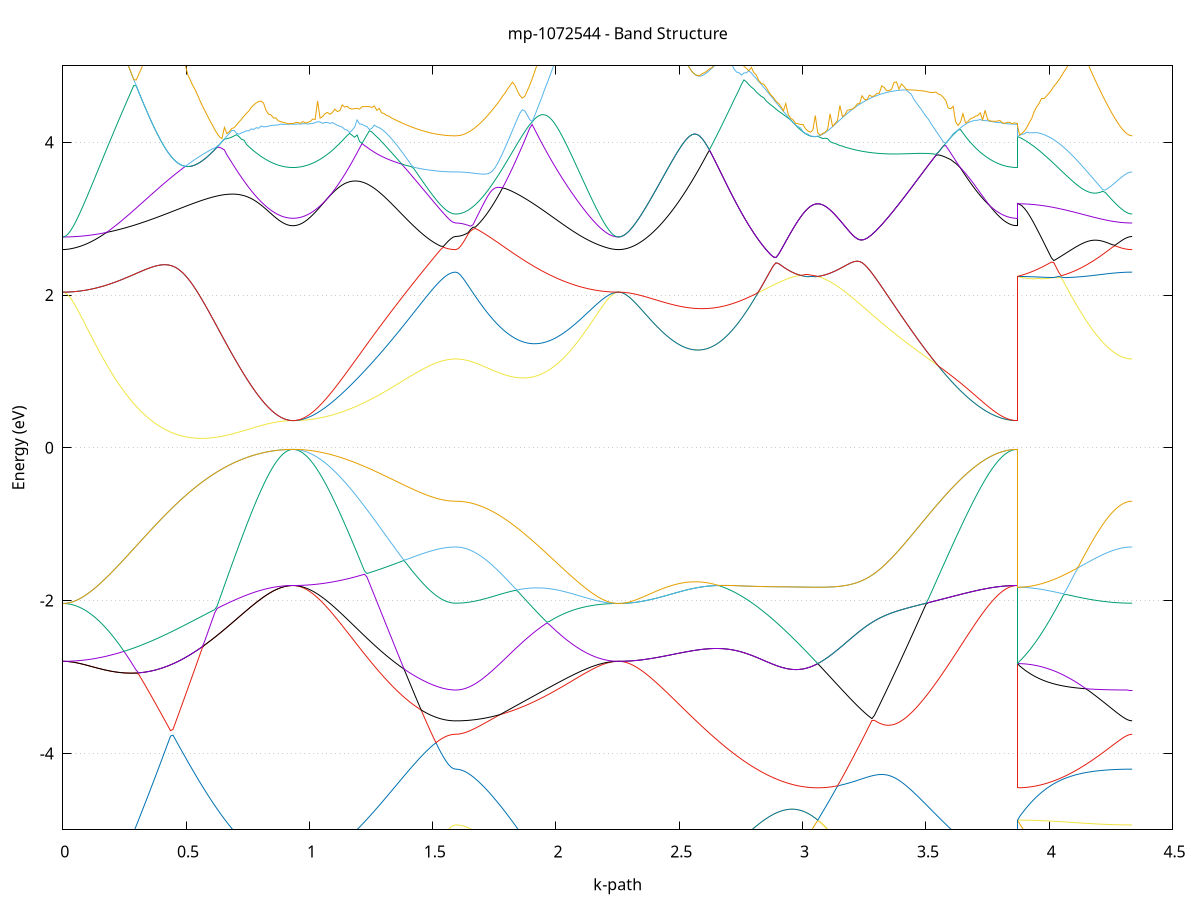 set title 'mp-1072544 - Band Structure'
set xlabel 'k-path'
set ylabel 'Energy (eV)'
set grid y
set yrange [-5:5]
set terminal png size 800,600
set output 'mp-1072544_bands_gnuplot.png'
plot '-' using 1:2 with lines notitle, '-' using 1:2 with lines notitle, '-' using 1:2 with lines notitle, '-' using 1:2 with lines notitle, '-' using 1:2 with lines notitle, '-' using 1:2 with lines notitle, '-' using 1:2 with lines notitle, '-' using 1:2 with lines notitle, '-' using 1:2 with lines notitle, '-' using 1:2 with lines notitle, '-' using 1:2 with lines notitle, '-' using 1:2 with lines notitle, '-' using 1:2 with lines notitle, '-' using 1:2 with lines notitle, '-' using 1:2 with lines notitle, '-' using 1:2 with lines notitle, '-' using 1:2 with lines notitle, '-' using 1:2 with lines notitle, '-' using 1:2 with lines notitle, '-' using 1:2 with lines notitle
0.000000 -11.628014
0.009929 -11.627714
0.019858 -11.626814
0.029787 -11.625514
0.039716 -11.623514
0.049645 -11.621014
0.059574 -11.618014
0.069503 -11.614414
0.079432 -11.610214
0.089361 -11.605514
0.099290 -11.600314
0.109219 -11.594514
0.119148 -11.588114
0.129077 -11.581214
0.139006 -11.573814
0.148935 -11.565814
0.158864 -11.557314
0.168794 -11.548314
0.178723 -11.538714
0.188652 -11.528614
0.198581 -11.518014
0.208510 -11.506814
0.218439 -11.495114
0.228368 -11.482914
0.238297 -11.470214
0.248226 -11.457014
0.258155 -11.443314
0.268084 -11.429114
0.278013 -11.414414
0.287942 -11.399214
0.297871 -11.383514
0.307800 -11.367414
0.317729 -11.350714
0.327658 -11.333614
0.337587 -11.316114
0.347516 -11.298114
0.357445 -11.279614
0.367374 -11.260814
0.377303 -11.241514
0.387232 -11.221814
0.397161 -11.201614
0.407090 -11.181114
0.417019 -11.160214
0.426948 -11.138914
0.436877 -11.117314
0.446806 -11.095314
0.456735 -11.072914
0.466664 -11.050314
0.476593 -11.027314
0.486523 -11.004014
0.496452 -10.980514
0.506381 -10.956614
0.516310 -10.932614
0.526239 -10.908314
0.536168 -10.883814
0.546097 -10.859114
0.556026 -10.834314
0.565955 -10.809314
0.575884 -10.784214
0.585813 -10.759114
0.595742 -10.733814
0.605671 -10.708514
0.615600 -10.683314
0.625529 -10.658014
0.635458 -10.632814
0.645387 -10.607814
0.655316 -10.582814
0.665245 -10.558014
0.675174 -10.533514
0.685103 -10.509214
0.695032 -10.485214
0.704961 -10.461614
0.714890 -10.438314
0.724819 -10.415614
0.734748 -10.393314
0.744677 -10.371614
0.754606 -10.350514
0.764535 -10.330014
0.774464 -10.310314
0.784393 -10.291414
0.794322 -10.273414
0.804252 -10.256214
0.814181 -10.240014
0.824110 -10.224914
0.834039 -10.210814
0.843968 -10.197914
0.853897 -10.186214
0.863826 -10.175714
0.873755 -10.166614
0.883684 -10.158714
0.893613 -10.152314
0.903542 -10.147214
0.913471 -10.143614
0.923400 -10.141414
0.933329 -10.140714
0.933329 -10.140714
0.943328 -10.141114
0.953328 -10.142514
0.963327 -10.144914
0.973327 -10.148114
0.983326 -10.152214
0.993326 -10.157214
1.003325 -10.163014
1.013324 -10.169614
1.023324 -10.177014
1.033323 -10.185114
1.043323 -10.193914
1.053322 -10.203314
1.063322 -10.213314
1.073321 -10.223914
1.083321 -10.234914
1.093320 -10.246414
1.103319 -10.258314
1.113319 -10.270614
1.123318 -10.283214
1.133318 -10.296014
1.143317 -10.309014
1.153317 -10.322314
1.163316 -10.335714
1.173316 -10.349214
1.183315 -10.362714
1.193314 -10.376314
1.203314 -10.389914
1.213313 -10.403414
1.223313 -10.416914
1.233312 -10.430314
1.243312 -10.443514
1.253311 -10.456714
1.263311 -10.469614
1.273310 -10.482414
1.283309 -10.494914
1.293309 -10.507214
1.303308 -10.519314
1.313308 -10.531014
1.323307 -10.542514
1.333307 -10.553714
1.343306 -10.564614
1.353306 -10.575114
1.363305 -10.585314
1.373304 -10.595214
1.383304 -10.604714
1.393303 -10.613814
1.403303 -10.622514
1.413302 -10.630814
1.423302 -10.638714
1.433301 -10.646214
1.443301 -10.653214
1.453300 -10.659914
1.463299 -10.666114
1.473299 -10.671914
1.483298 -10.677214
1.493298 -10.682114
1.503297 -10.686514
1.513297 -10.690514
1.523296 -10.694014
1.533295 -10.697114
1.543295 -10.699614
1.553294 -10.701814
1.563294 -10.703414
1.573293 -10.704614
1.583293 -10.705314
1.593292 -10.705514
1.593292 -10.705514
1.603292 -10.707114
1.613291 -10.711914
1.623290 -10.719714
1.633290 -10.730314
1.643289 -10.743314
1.653289 -10.758514
1.663288 -10.775514
1.673288 -10.794014
1.683287 -10.813814
1.693287 -10.834514
1.703286 -10.856014
1.713285 -10.878114
1.723285 -10.900714
1.733284 -10.923514
1.743284 -10.946514
1.753283 -10.969614
1.763283 -10.992714
1.773282 -11.015814
1.783282 -11.038714
1.793281 -11.061514
1.803280 -11.084014
1.813280 -11.106314
1.823279 -11.128314
1.833279 -11.150014
1.843278 -11.171314
1.853278 -11.192314
1.863277 -11.212914
1.873277 -11.233114
1.883276 -11.252914
1.893275 -11.272214
1.903275 -11.291114
1.913274 -11.309614
1.923274 -11.327614
1.933273 -11.345114
1.943273 -11.362114
1.953272 -11.378714
1.963272 -11.394814
1.973271 -11.410314
1.983270 -11.425414
1.993270 -11.439914
2.003269 -11.453914
2.013269 -11.467414
2.023268 -11.480414
2.033268 -11.492814
2.043267 -11.504714
2.053267 -11.516114
2.063266 -11.526914
2.073265 -11.537214
2.083265 -11.547014
2.093264 -11.556214
2.103264 -11.564914
2.113263 -11.573014
2.123263 -11.580514
2.133262 -11.587514
2.143262 -11.594014
2.153261 -11.599914
2.163260 -11.605214
2.173260 -11.610014
2.183259 -11.614214
2.193259 -11.617814
2.203258 -11.620914
2.213258 -11.623514
2.223257 -11.625414
2.233256 -11.626814
2.243256 -11.627714
2.253255 -11.628014
2.253255 -11.628014
2.263234 -11.627714
2.273213 -11.626814
2.283192 -11.625414
2.293171 -11.623514
2.303150 -11.621014
2.313128 -11.617914
2.323107 -11.614214
2.333086 -11.610014
2.343065 -11.605314
2.353044 -11.600014
2.363023 -11.594114
2.373002 -11.587714
2.382980 -11.580714
2.392959 -11.573214
2.402938 -11.565114
2.412917 -11.556414
2.422896 -11.547314
2.432875 -11.537514
2.442853 -11.527314
2.452832 -11.516414
2.462811 -11.505114
2.472790 -11.493214
2.482769 -11.480714
2.492748 -11.467714
2.502727 -11.454214
2.512705 -11.440214
2.522684 -11.425614
2.532663 -11.410514
2.542642 -11.394914
2.552621 -11.378714
2.562600 -11.362114
2.572578 -11.344914
2.582557 -11.327214
2.592536 -11.309014
2.602515 -11.290314
2.612494 -11.271114
2.622473 -11.251414
2.632452 -11.231214
2.642430 -11.210514
2.652409 -11.189314
2.662388 -11.167714
2.672367 -11.145514
2.682346 -11.122914
2.692325 -11.099814
2.702303 -11.076314
2.712282 -11.052314
2.722261 -11.027814
2.732240 -11.002914
2.742219 -10.977614
2.752198 -10.951814
2.762177 -10.925614
2.772155 -10.898914
2.782134 -10.871914
2.792113 -10.844414
2.802092 -10.816514
2.812071 -10.788214
2.822050 -10.759614
2.832028 -10.730514
2.842007 -10.701114
2.851986 -10.671314
2.861965 -10.641114
2.871944 -10.610614
2.881923 -10.579714
2.891902 -10.548514
2.901880 -10.516914
2.911859 -10.485014
2.921838 -10.452814
2.931817 -10.420314
2.941796 -10.387514
2.951775 -10.354514
2.961753 -10.321114
2.971732 -10.287514
2.981711 -10.253614
2.991690 -10.219514
3.001669 -10.185114
3.011648 -10.150514
3.021627 -10.115714
3.031605 -10.080614
3.041584 -10.045414
3.051563 -10.010014
3.061542 -9.974414
3.061542 -9.974414
3.071521 -9.992014
3.081500 -10.009114
3.091478 -10.025614
3.101457 -10.041514
3.111436 -10.057014
3.121415 -10.071914
3.131394 -10.086414
3.141373 -10.100214
3.151352 -10.113614
3.161330 -10.126414
3.171309 -10.138814
3.181288 -10.150614
3.191267 -10.161814
3.201246 -10.172614
3.211225 -10.182914
3.221203 -10.192614
3.231182 -10.201814
3.241161 -10.210614
3.251140 -10.218814
3.261119 -10.226514
3.271098 -10.233814
3.281077 -10.240514
3.291055 -10.246814
3.301034 -10.252614
3.311013 -10.257914
3.320992 -10.262714
3.330971 -10.267014
3.340950 -10.270914
3.350928 -10.274414
3.360907 -10.277414
3.370886 -10.279914
3.380865 -10.282014
3.390844 -10.283714
3.400823 -10.285014
3.410802 -10.285814
3.420780 -10.286314
3.430759 -10.286314
3.440738 -10.286014
3.450717 -10.285314
3.460696 -10.284214
3.470675 -10.282814
3.480653 -10.281014
3.490632 -10.278914
3.500611 -10.276514
3.510590 -10.273814
3.520569 -10.270814
3.530548 -10.267614
3.540527 -10.264114
3.550505 -10.260314
3.560484 -10.256314
3.570463 -10.252214
3.580442 -10.247814
3.590421 -10.243314
3.600400 -10.238614
3.610378 -10.233814
3.620357 -10.228914
3.630336 -10.223914
3.640315 -10.218914
3.650294 -10.213814
3.660273 -10.208714
3.670252 -10.203714
3.680230 -10.198614
3.690209 -10.193614
3.700188 -10.188814
3.710167 -10.184014
3.720146 -10.179314
3.730125 -10.174814
3.740103 -10.170514
3.750082 -10.166514
3.760061 -10.162614
3.770040 -10.159014
3.780019 -10.155714
3.789998 -10.152614
3.799977 -10.149914
3.809955 -10.147514
3.819934 -10.145414
3.829913 -10.143714
3.839892 -10.142414
3.849871 -10.141414
3.859850 -10.140914
3.869828 -10.140714
3.869828 -9.974414
3.879758 -10.004914
3.889687 -10.034714
3.899616 -10.063814
3.909545 -10.092414
3.919474 -10.120314
3.929403 -10.147614
3.939332 -10.174314
3.949261 -10.200314
3.959190 -10.225714
3.969119 -10.250514
3.979048 -10.274614
3.988977 -10.298014
3.998906 -10.320914
4.008835 -10.343014
4.018764 -10.364614
4.028693 -10.385514
4.038622 -10.405714
4.048551 -10.425314
4.058480 -10.444214
4.068409 -10.462514
4.078338 -10.480114
4.088267 -10.497014
4.098196 -10.513314
4.108125 -10.529014
4.118054 -10.544014
4.127983 -10.558314
4.137912 -10.572014
4.147841 -10.585014
4.157770 -10.597314
4.167699 -10.609014
4.177628 -10.620014
4.187558 -10.630314
4.197487 -10.640014
4.207416 -10.649014
4.217345 -10.657414
4.227274 -10.665114
4.237203 -10.672114
4.247132 -10.678414
4.257061 -10.684114
4.266990 -10.689114
4.276919 -10.693514
4.286848 -10.697214
4.296777 -10.700214
4.306706 -10.702514
4.316635 -10.704214
4.326564 -10.705214
4.336493 -10.705514
e
0.000000 -7.151714
0.009929 -7.186814
0.019858 -7.244114
0.029787 -7.303914
0.039716 -7.364114
0.049645 -7.423914
0.059574 -7.483414
0.069503 -7.542314
0.079432 -7.600714
0.089361 -7.658514
0.099290 -7.715714
0.109219 -7.772214
0.119148 -7.828214
0.129077 -7.883514
0.139006 -7.938214
0.148935 -7.992214
0.158864 -8.045614
0.168794 -8.098414
0.178723 -8.150514
0.188652 -8.202014
0.198581 -8.252814
0.208510 -8.303014
0.218439 -8.352514
0.228368 -8.401314
0.238297 -8.449614
0.248226 -8.497114
0.258155 -8.544014
0.268084 -8.590214
0.278013 -8.635814
0.287942 -8.680714
0.297871 -8.725014
0.307800 -8.768514
0.317729 -8.811514
0.327658 -8.853714
0.337587 -8.895314
0.347516 -8.936214
0.357445 -8.976414
0.367374 -9.016014
0.377303 -9.054914
0.387232 -9.093114
0.397161 -9.130714
0.407090 -9.167614
0.417019 -9.203814
0.426948 -9.239314
0.436877 -9.274114
0.446806 -9.308314
0.456735 -9.341814
0.466664 -9.374614
0.476593 -9.406814
0.486523 -9.438214
0.496452 -9.469014
0.506381 -9.499114
0.516310 -9.528514
0.526239 -9.557214
0.536168 -9.585214
0.546097 -9.612614
0.556026 -9.639314
0.565955 -9.665214
0.575884 -9.690514
0.585813 -9.715114
0.595742 -9.739114
0.605671 -9.762314
0.615600 -9.784814
0.625529 -9.806714
0.635458 -9.827914
0.645387 -9.848314
0.655316 -9.868114
0.665245 -9.887214
0.675174 -9.905614
0.685103 -9.923314
0.695032 -9.940414
0.704961 -9.956714
0.714890 -9.972314
0.724819 -9.987314
0.734748 -10.001514
0.744677 -10.015114
0.754606 -10.027914
0.764535 -10.040114
0.774464 -10.051614
0.784393 -10.062414
0.794322 -10.072514
0.804252 -10.081914
0.814181 -10.090614
0.824110 -10.098614
0.834039 -10.105914
0.843968 -10.112514
0.853897 -10.118414
0.863826 -10.123614
0.873755 -10.128114
0.883684 -10.132014
0.893613 -10.135114
0.903542 -10.137514
0.913471 -10.139314
0.923400 -10.140314
0.933329 -10.140714
0.933329 -10.140714
0.943328 -10.140614
0.953328 -10.140314
0.963327 -10.140014
0.973327 -10.139414
0.983326 -10.138714
0.993326 -10.137814
1.003325 -10.136814
1.013324 -10.135614
1.023324 -10.134314
1.033323 -10.132814
1.043323 -10.131214
1.053322 -10.129414
1.063322 -10.127514
1.073321 -10.125514
1.083321 -10.123314
1.093320 -10.121014
1.103319 -10.118614
1.113319 -10.116114
1.123318 -10.113414
1.133318 -10.110714
1.143317 -10.107814
1.153317 -10.104814
1.163316 -10.101814
1.173316 -10.098614
1.183315 -10.095414
1.193314 -10.092114
1.203314 -10.088714
1.213313 -10.085314
1.223313 -10.081814
1.233312 -10.078214
1.243312 -10.074714
1.253311 -10.071014
1.263311 -10.067414
1.273310 -10.063814
1.283309 -10.060114
1.293309 -10.056514
1.303308 -10.052814
1.313308 -10.049214
1.323307 -10.045614
1.333307 -10.042014
1.343306 -10.038514
1.353306 -10.035014
1.363305 -10.031614
1.373304 -10.028214
1.383304 -10.025014
1.393303 -10.021814
1.403303 -10.018714
1.413302 -10.015714
1.423302 -10.012814
1.433301 -10.010114
1.443301 -10.007414
1.453300 -10.004914
1.463299 -10.002514
1.473299 -10.000314
1.483298 -9.998314
1.493298 -9.996414
1.503297 -9.994614
1.513297 -9.993014
1.523296 -9.991614
1.533295 -9.990414
1.543295 -9.989414
1.553294 -9.988514
1.563294 -9.987914
1.573293 -9.987414
1.583293 -9.987114
1.593292 -9.987014
1.593292 -9.987014
1.603292 -9.984914
1.613291 -9.978714
1.623290 -9.968514
1.633290 -9.954614
1.643289 -9.937214
1.653289 -9.916814
1.663288 -9.893614
1.673288 -9.867914
1.683287 -9.840014
1.693287 -9.810214
1.703286 -9.778714
1.713285 -9.745714
1.723285 -9.711214
1.733284 -9.675614
1.743284 -9.638714
1.753283 -9.600914
1.763283 -9.562114
1.773282 -9.522514
1.783282 -9.482114
1.793281 -9.440814
1.803280 -9.398914
1.813280 -9.356314
1.823279 -9.313114
1.833279 -9.269314
1.843278 -9.225014
1.853278 -9.180014
1.863277 -9.134614
1.873277 -9.088714
1.883276 -9.042314
1.893275 -8.995414
1.903275 -8.948114
1.913274 -8.900414
1.923274 -8.852314
1.933273 -8.803714
1.943273 -8.754814
1.953272 -8.705614
1.963272 -8.656014
1.973271 -8.606014
1.983270 -8.555714
1.993270 -8.505114
2.003269 -8.454214
2.013269 -8.403014
2.023268 -8.351514
2.033268 -8.299814
2.043267 -8.247814
2.053267 -8.195514
2.063266 -8.143014
2.073265 -8.090314
2.083265 -8.037314
2.093264 -7.984214
2.103264 -7.930914
2.113263 -7.877414
2.123263 -7.823714
2.133262 -7.769914
2.143262 -7.715914
2.153261 -7.661814
2.163260 -7.607714
2.173260 -7.553414
2.183259 -7.499014
2.193259 -7.444714
2.203258 -7.390414
2.213258 -7.336214
2.223257 -7.282414
2.233256 -7.229614
2.243256 -7.180314
2.253255 -7.151714
2.253255 -7.151714
2.263234 -7.172214
2.273213 -7.210714
2.283192 -7.253114
2.293171 -7.296814
2.303150 -7.340914
2.313128 -7.385414
2.323107 -7.429914
2.333086 -7.474614
2.343065 -7.519214
2.353044 -7.563914
2.363023 -7.608514
2.373002 -7.653014
2.382980 -7.697514
2.392959 -7.741914
2.402938 -7.786214
2.412917 -7.830314
2.422896 -7.874314
2.432875 -7.918214
2.442853 -7.961914
2.452832 -8.005414
2.462811 -8.048714
2.472790 -8.091814
2.482769 -8.134714
2.492748 -8.177414
2.502727 -8.219814
2.512705 -8.262014
2.522684 -8.304014
2.532663 -8.345614
2.542642 -8.387014
2.552621 -8.428114
2.562600 -8.468914
2.572578 -8.509314
2.582557 -8.549514
2.592536 -8.589314
2.602515 -8.628814
2.612494 -8.668014
2.622473 -8.706714
2.632452 -8.745214
2.642430 -8.783214
2.652409 -8.820914
2.662388 -8.858214
2.672367 -8.895114
2.682346 -8.931614
2.692325 -8.967714
2.702303 -9.003414
2.712282 -9.038614
2.722261 -9.073514
2.732240 -9.107914
2.742219 -9.141914
2.752198 -9.175414
2.762177 -9.208514
2.772155 -9.241114
2.782134 -9.273314
2.792113 -9.305014
2.802092 -9.336314
2.812071 -9.367014
2.822050 -9.397414
2.832028 -9.427214
2.842007 -9.456514
2.851986 -9.485414
2.861965 -9.513814
2.871944 -9.541614
2.881923 -9.569014
2.891902 -9.595914
2.901880 -9.622314
2.911859 -9.648214
2.921838 -9.673514
2.931817 -9.698414
2.941796 -9.722714
2.951775 -9.746614
2.961753 -9.769914
2.971732 -9.792714
2.981711 -9.815014
2.991690 -9.836814
3.001669 -9.858014
3.011648 -9.878714
3.021627 -9.898914
3.031605 -9.918614
3.041584 -9.937714
3.051563 -9.956314
3.061542 -9.974414
3.061542 -9.974414
3.071521 -9.992014
3.081500 -10.009014
3.091478 -10.025614
3.101457 -10.041514
3.111436 -10.057014
3.121415 -10.071914
3.131394 -10.086414
3.141373 -10.100214
3.151352 -10.113614
3.161330 -10.126414
3.171309 -10.138814
3.181288 -10.150614
3.191267 -10.161814
3.201246 -10.172614
3.211225 -10.182914
3.221203 -10.192614
3.231182 -10.201814
3.241161 -10.210614
3.251140 -10.218814
3.261119 -10.226514
3.271098 -10.233814
3.281077 -10.240514
3.291055 -10.246814
3.301034 -10.252614
3.311013 -10.257914
3.320992 -10.262714
3.330971 -10.267014
3.340950 -10.270914
3.350928 -10.274414
3.360907 -10.277414
3.370886 -10.279914
3.380865 -10.282014
3.390844 -10.283714
3.400823 -10.285014
3.410802 -10.285814
3.420780 -10.286314
3.430759 -10.286314
3.440738 -10.286014
3.450717 -10.285314
3.460696 -10.284214
3.470675 -10.282814
3.480653 -10.281014
3.490632 -10.278914
3.500611 -10.276514
3.510590 -10.273814
3.520569 -10.270814
3.530548 -10.267614
3.540527 -10.264114
3.550505 -10.260314
3.560484 -10.256314
3.570463 -10.252214
3.580442 -10.247814
3.590421 -10.243314
3.600400 -10.238614
3.610378 -10.233814
3.620357 -10.228914
3.630336 -10.223914
3.640315 -10.218914
3.650294 -10.213814
3.660273 -10.208714
3.670252 -10.203714
3.680230 -10.198614
3.690209 -10.193614
3.700188 -10.188814
3.710167 -10.184014
3.720146 -10.179314
3.730125 -10.174814
3.740103 -10.170514
3.750082 -10.166514
3.760061 -10.162614
3.770040 -10.159014
3.780019 -10.155714
3.789998 -10.152614
3.799977 -10.149914
3.809955 -10.147514
3.819934 -10.145414
3.829913 -10.143714
3.839892 -10.142414
3.849871 -10.141414
3.859850 -10.140914
3.869828 -10.140714
3.869828 -9.974414
3.879758 -9.974514
3.889687 -9.974514
3.899616 -9.974614
3.909545 -9.974714
3.919474 -9.974814
3.929403 -9.974914
3.939332 -9.975114
3.949261 -9.975314
3.959190 -9.975614
3.969119 -9.975814
3.979048 -9.976114
3.988977 -9.976414
3.998906 -9.976714
4.008835 -9.977014
4.018764 -9.977414
4.028693 -9.977714
4.038622 -9.978114
4.048551 -9.978514
4.058480 -9.978914
4.068409 -9.979314
4.078338 -9.979714
4.088267 -9.980114
4.098196 -9.980514
4.108125 -9.981014
4.118054 -9.981414
4.127983 -9.981814
4.137912 -9.982214
4.147841 -9.982614
4.157770 -9.983014
4.167699 -9.983414
4.177628 -9.983814
4.187558 -9.984114
4.197487 -9.984514
4.207416 -9.984814
4.217345 -9.985114
4.227274 -9.985414
4.237203 -9.985714
4.247132 -9.985914
4.257061 -9.986114
4.266990 -9.986314
4.276919 -9.986514
4.286848 -9.986614
4.296777 -9.986814
4.306706 -9.986914
4.316635 -9.986914
4.326564 -9.987014
4.336493 -9.987014
e
0.000000 -7.151714
0.009929 -7.151814
0.019858 -7.151914
0.029787 -7.152114
0.039716 -7.152414
0.049645 -7.152814
0.059574 -7.153214
0.069503 -7.153814
0.079432 -7.154514
0.089361 -7.155214
0.099290 -7.156014
0.109219 -7.156914
0.119148 -7.158014
0.129077 -7.159114
0.139006 -7.160314
0.148935 -7.161614
0.158864 -7.163014
0.168794 -7.164514
0.178723 -7.166114
0.188652 -7.167814
0.198581 -7.169714
0.208510 -7.171614
0.218439 -7.173714
0.228368 -7.175914
0.238297 -7.178214
0.248226 -7.180714
0.258155 -7.188014
0.268084 -7.196314
0.278013 -7.204814
0.287942 -7.213514
0.297871 -7.222414
0.307800 -7.231414
0.317729 -7.240714
0.327658 -7.250014
0.337587 -7.259614
0.347516 -7.269214
0.357445 -7.279014
0.367374 -7.288914
0.377303 -7.298914
0.387232 -7.309014
0.397161 -7.319214
0.407090 -7.329414
0.417019 -7.339614
0.426948 -7.349914
0.436877 -7.360314
0.446806 -7.370614
0.456735 -7.380914
0.466664 -7.391314
0.476593 -7.401514
0.486523 -7.411814
0.496452 -7.422014
0.506381 -7.432214
0.516310 -7.442314
0.526239 -7.452314
0.536168 -7.462214
0.546097 -7.472014
0.556026 -7.481614
0.565955 -7.491214
0.575884 -7.500614
0.585813 -7.509914
0.595742 -7.519114
0.605671 -7.528014
0.615600 -7.536814
0.625529 -7.545414
0.635458 -7.553914
0.645387 -7.562114
0.655316 -7.570114
0.665245 -7.577914
0.675174 -7.585514
0.685103 -7.592914
0.695032 -7.600014
0.704961 -7.606914
0.714890 -7.613514
0.724819 -7.619914
0.734748 -7.626014
0.744677 -7.631914
0.754606 -7.637514
0.764535 -7.642814
0.774464 -7.647914
0.784393 -7.652614
0.794322 -7.657114
0.804252 -7.661314
0.814181 -7.665114
0.824110 -7.668714
0.834039 -7.672014
0.843968 -7.675014
0.853897 -7.677614
0.863826 -7.680014
0.873755 -7.682114
0.883684 -7.683814
0.893613 -7.685214
0.903542 -7.686314
0.913471 -7.687114
0.923400 -7.687614
0.933329 -7.687814
0.933329 -7.687814
0.943328 -7.688214
0.953328 -7.689414
0.963327 -7.691514
0.973327 -7.694314
0.983326 -7.698014
0.993326 -7.702414
1.003325 -7.707614
1.013324 -7.713414
1.023324 -7.720014
1.033323 -7.727214
1.043323 -7.735114
1.053322 -7.743614
1.063322 -7.752614
1.073321 -7.762114
1.083321 -7.772014
1.093320 -7.782514
1.103319 -7.793314
1.113319 -7.804414
1.123318 -7.815914
1.133318 -7.827714
1.143317 -7.839714
1.153317 -7.851914
1.163316 -7.864214
1.173316 -7.876714
1.183315 -7.889314
1.193314 -7.902014
1.203314 -7.914714
1.213313 -7.927414
1.223313 -7.940114
1.233312 -7.952814
1.243312 -7.965414
1.253311 -7.977814
1.263311 -7.990214
1.273310 -8.002414
1.283309 -8.014514
1.293309 -8.026314
1.303308 -8.038014
1.313308 -8.049414
1.323307 -8.060614
1.333307 -8.071514
1.343306 -8.082214
1.353306 -8.092514
1.363305 -8.102614
1.373304 -8.112314
1.383304 -8.121714
1.393303 -8.130714
1.403303 -8.139414
1.413302 -8.147714
1.423302 -8.155614
1.433301 -8.163114
1.443301 -8.170214
1.453300 -8.176914
1.463299 -8.183214
1.473299 -8.189114
1.483298 -8.194514
1.493298 -8.199414
1.503297 -8.203914
1.513297 -8.208014
1.523296 -8.211614
1.533295 -8.214714
1.543295 -8.217314
1.553294 -8.219514
1.563294 -8.221214
1.573293 -8.222414
1.583293 -8.223114
1.593292 -8.223414
1.593292 -8.223414
1.603292 -8.223114
1.613291 -8.222314
1.623290 -8.221014
1.633290 -8.219114
1.643289 -8.216714
1.653289 -8.213814
1.663288 -8.210414
1.673288 -8.206414
1.683287 -8.201914
1.693287 -8.196814
1.703286 -8.191214
1.713285 -8.185114
1.723285 -8.178514
1.733284 -8.171314
1.743284 -8.163714
1.753283 -8.155514
1.763283 -8.146714
1.773282 -8.137514
1.783282 -8.127714
1.793281 -8.117414
1.803280 -8.106614
1.813280 -8.095214
1.823279 -8.083414
1.833279 -8.071014
1.843278 -8.058114
1.853278 -8.044714
1.863277 -8.030814
1.873277 -8.016414
1.883276 -8.001514
1.893275 -7.986114
1.903275 -7.970114
1.913274 -7.953714
1.923274 -7.936714
1.933273 -7.919314
1.943273 -7.901414
1.953272 -7.883014
1.963272 -7.864014
1.973271 -7.844614
1.983270 -7.824814
1.993270 -7.804414
2.003269 -7.783514
2.013269 -7.762214
2.023268 -7.740414
2.033268 -7.718114
2.043267 -7.695414
2.053267 -7.672214
2.063266 -7.648514
2.073265 -7.624414
2.083265 -7.599914
2.093264 -7.574814
2.103264 -7.549414
2.113263 -7.523514
2.123263 -7.497214
2.133262 -7.470514
2.143262 -7.443314
2.153261 -7.415814
2.163260 -7.387814
2.173260 -7.359514
2.183259 -7.330914
2.193259 -7.302014
2.203258 -7.272914
2.213258 -7.243714
2.223257 -7.214814
2.233256 -7.187114
2.243256 -7.163014
2.253255 -7.151714
2.253255 -7.151714
2.263234 -7.172214
2.273213 -7.210714
2.283192 -7.253114
2.293171 -7.296814
2.303150 -7.340914
2.313128 -7.385414
2.323107 -7.429914
2.333086 -7.474614
2.343065 -7.519214
2.353044 -7.563914
2.363023 -7.608514
2.373002 -7.653014
2.382980 -7.697514
2.392959 -7.741914
2.402938 -7.786214
2.412917 -7.830314
2.422896 -7.874314
2.432875 -7.918214
2.442853 -7.961914
2.452832 -8.005414
2.462811 -8.048714
2.472790 -8.091814
2.482769 -8.134714
2.492748 -8.177414
2.502727 -8.219814
2.512705 -8.262014
2.522684 -8.304014
2.532663 -8.345614
2.542642 -8.387014
2.552621 -8.428114
2.562600 -8.468914
2.572578 -8.509314
2.582557 -8.549514
2.592536 -8.589314
2.602515 -8.628814
2.612494 -8.668014
2.622473 -8.706714
2.632452 -8.745214
2.642430 -8.783214
2.652409 -8.820914
2.662388 -8.858214
2.672367 -8.895114
2.682346 -8.931614
2.692325 -8.967714
2.702303 -9.003414
2.712282 -9.038614
2.722261 -9.073514
2.732240 -9.107914
2.742219 -9.141914
2.752198 -9.175414
2.762177 -9.208514
2.772155 -9.241114
2.782134 -9.273314
2.792113 -9.305014
2.802092 -9.336314
2.812071 -9.367014
2.822050 -9.397414
2.832028 -9.427214
2.842007 -9.456514
2.851986 -9.485414
2.861965 -9.513814
2.871944 -9.541614
2.881923 -9.569014
2.891902 -9.595914
2.901880 -9.622314
2.911859 -9.648214
2.921838 -9.673514
2.931817 -9.698414
2.941796 -9.722714
2.951775 -9.746614
2.961753 -9.769914
2.971732 -9.792714
2.981711 -9.815014
2.991690 -9.836814
3.001669 -9.858014
3.011648 -9.878714
3.021627 -9.898914
3.031605 -9.918614
3.041584 -9.937714
3.051563 -9.956314
3.061542 -9.974414
3.061542 -9.974414
3.071521 -9.938714
3.081500 -9.902814
3.091478 -9.866814
3.101457 -9.830614
3.111436 -9.794414
3.121415 -9.758014
3.131394 -9.721514
3.141373 -9.685014
3.151352 -9.648314
3.161330 -9.611714
3.171309 -9.574914
3.181288 -9.538214
3.191267 -9.501414
3.201246 -9.464614
3.211225 -9.427814
3.221203 -9.391114
3.231182 -9.354314
3.241161 -9.317614
3.251140 -9.281014
3.261119 -9.244414
3.271098 -9.207914
3.281077 -9.171514
3.291055 -9.135114
3.301034 -9.098914
3.311013 -9.062814
3.320992 -9.026814
3.330971 -8.991014
3.340950 -8.955314
3.350928 -8.919814
3.360907 -8.884514
3.370886 -8.849314
3.380865 -8.814314
3.390844 -8.779614
3.400823 -8.745014
3.410802 -8.710714
3.420780 -8.676614
3.430759 -8.642814
3.440738 -8.609214
3.450717 -8.575914
3.460696 -8.542814
3.470675 -8.510114
3.480653 -8.477714
3.490632 -8.445514
3.500611 -8.413814
3.510590 -8.382314
3.520569 -8.351214
3.530548 -8.320514
3.540527 -8.290214
3.550505 -8.260314
3.560484 -8.230814
3.570463 -8.201814
3.580442 -8.173214
3.590421 -8.145114
3.600400 -8.117514
3.610378 -8.090514
3.620357 -8.064014
3.630336 -8.038114
3.640315 -8.012814
3.650294 -7.988214
3.660273 -7.964214
3.670252 -7.941014
3.680230 -7.918514
3.690209 -7.896814
3.700188 -7.875914
3.710167 -7.855914
3.720146 -7.836814
3.730125 -7.818614
3.740103 -7.801514
3.750082 -7.785414
3.760061 -7.770414
3.770040 -7.756514
3.780019 -7.743714
3.789998 -7.732214
3.799977 -7.722014
3.809955 -7.713014
3.819934 -7.705414
3.829913 -7.699114
3.839892 -7.694114
3.849871 -7.690614
3.859850 -7.688514
3.869828 -7.687814
3.869828 -9.974414
3.879758 -9.943414
3.889687 -9.911814
3.899616 -9.879514
3.909545 -9.846614
3.919474 -9.813214
3.929403 -9.779114
3.939332 -9.744514
3.949261 -9.709214
3.959190 -9.673414
3.969119 -9.637014
3.979048 -9.600014
3.988977 -9.562514
3.998906 -9.524414
4.008835 -9.485814
4.018764 -9.446614
4.028693 -9.406914
4.038622 -9.366714
4.048551 -9.326014
4.058480 -9.284814
4.068409 -9.243114
4.078338 -9.201014
4.088267 -9.158414
4.098196 -9.115414
4.108125 -9.072014
4.118054 -9.028314
4.127983 -8.984214
4.137912 -8.939814
4.147841 -8.895214
4.157770 -8.850414
4.167699 -8.805414
4.177628 -8.760414
4.187558 -8.715414
4.197487 -8.670514
4.207416 -8.625914
4.217345 -8.581714
4.227274 -8.538114
4.237203 -8.495314
4.247132 -8.453714
4.257061 -8.413614
4.266990 -8.375414
4.276919 -8.339814
4.286848 -8.307414
4.296777 -8.279114
4.306706 -8.255714
4.316635 -8.238014
4.326564 -8.227114
4.336493 -8.223414
e
0.000000 -7.074114
0.009929 -7.074314
0.019858 -7.074914
0.029787 -7.075814
0.039716 -7.077014
0.049645 -7.078614
0.059574 -7.080614
0.069503 -7.082914
0.079432 -7.085614
0.089361 -7.088614
0.099290 -7.092014
0.109219 -7.095714
0.119148 -7.099714
0.129077 -7.104114
0.139006 -7.108814
0.148935 -7.113814
0.158864 -7.119114
0.168794 -7.124714
0.178723 -7.130714
0.188652 -7.136914
0.198581 -7.143414
0.208510 -7.150214
0.218439 -7.157314
0.228368 -7.164614
0.238297 -7.172214
0.248226 -7.180014
0.258155 -7.188014
0.268084 -7.196314
0.278013 -7.204814
0.287942 -7.213514
0.297871 -7.222414
0.307800 -7.231414
0.317729 -7.240714
0.327658 -7.250014
0.337587 -7.259614
0.347516 -7.269214
0.357445 -7.279014
0.367374 -7.288914
0.377303 -7.298914
0.387232 -7.309014
0.397161 -7.319214
0.407090 -7.329414
0.417019 -7.339614
0.426948 -7.349914
0.436877 -7.360314
0.446806 -7.370614
0.456735 -7.380914
0.466664 -7.391314
0.476593 -7.401514
0.486523 -7.411814
0.496452 -7.422014
0.506381 -7.432214
0.516310 -7.442314
0.526239 -7.452314
0.536168 -7.462214
0.546097 -7.472014
0.556026 -7.481614
0.565955 -7.491214
0.575884 -7.500614
0.585813 -7.509914
0.595742 -7.519114
0.605671 -7.528014
0.615600 -7.536814
0.625529 -7.545414
0.635458 -7.553914
0.645387 -7.562114
0.655316 -7.570114
0.665245 -7.577914
0.675174 -7.585514
0.685103 -7.592914
0.695032 -7.600014
0.704961 -7.606914
0.714890 -7.613514
0.724819 -7.619914
0.734748 -7.626014
0.744677 -7.631914
0.754606 -7.637514
0.764535 -7.642814
0.774464 -7.647914
0.784393 -7.652614
0.794322 -7.657114
0.804252 -7.661314
0.814181 -7.665114
0.824110 -7.668714
0.834039 -7.672014
0.843968 -7.675014
0.853897 -7.677614
0.863826 -7.680014
0.873755 -7.682114
0.883684 -7.683814
0.893613 -7.685214
0.903542 -7.686314
0.913471 -7.687114
0.923400 -7.687614
0.933329 -7.687814
0.933329 -7.687814
0.943328 -7.687614
0.953328 -7.687114
0.963327 -7.686314
0.973327 -7.685214
0.983326 -7.683714
0.993326 -7.682014
1.003325 -7.679914
1.013324 -7.677514
1.023324 -7.674814
1.033323 -7.671814
1.043323 -7.668614
1.053322 -7.665014
1.063322 -7.661114
1.073321 -7.656914
1.083321 -7.652514
1.093320 -7.647814
1.103319 -7.642814
1.113319 -7.637614
1.123318 -7.632114
1.133318 -7.626314
1.143317 -7.620414
1.153317 -7.614214
1.163316 -7.607814
1.173316 -7.601214
1.183315 -7.594514
1.193314 -7.587514
1.203314 -7.580414
1.213313 -7.573114
1.223313 -7.565714
1.233312 -7.558214
1.243312 -7.550514
1.253311 -7.542814
1.263311 -7.535014
1.273310 -7.527114
1.283309 -7.519214
1.293309 -7.511214
1.303308 -7.503314
1.313308 -7.495314
1.323307 -7.487414
1.333307 -7.479514
1.343306 -7.471714
1.353306 -7.464014
1.363305 -7.456414
1.373304 -7.448914
1.383304 -7.441514
1.393303 -7.434314
1.403303 -7.427314
1.413302 -7.420514
1.423302 -7.414014
1.433301 -7.407714
1.443301 -7.401614
1.453300 -7.395914
1.463299 -7.390414
1.473299 -7.385314
1.483298 -7.380514
1.493298 -7.376114
1.503297 -7.372014
1.513297 -7.368314
1.523296 -7.365114
1.533295 -7.362214
1.543295 -7.359814
1.553294 -7.357814
1.563294 -7.356214
1.573293 -7.355114
1.583293 -7.354414
1.593292 -7.354214
1.593292 -7.354214
1.603292 -7.354014
1.613291 -7.353614
1.623290 -7.352914
1.633290 -7.351914
1.643289 -7.350714
1.653289 -7.349214
1.663288 -7.347414
1.673288 -7.345314
1.683287 -7.343014
1.693287 -7.340414
1.703286 -7.337614
1.713285 -7.334514
1.723285 -7.331114
1.733284 -7.327514
1.743284 -7.323714
1.753283 -7.319614
1.763283 -7.315314
1.773282 -7.310814
1.783282 -7.306114
1.793281 -7.301214
1.803280 -7.296114
1.813280 -7.290814
1.823279 -7.285414
1.833279 -7.279714
1.843278 -7.274014
1.853278 -7.268014
1.863277 -7.262014
1.873277 -7.255814
1.883276 -7.249514
1.893275 -7.243114
1.903275 -7.236614
1.913274 -7.230114
1.923274 -7.223514
1.933273 -7.216914
1.943273 -7.210214
1.953272 -7.203514
1.963272 -7.196914
1.973271 -7.190214
1.983270 -7.183614
1.993270 -7.177014
2.003269 -7.170514
2.013269 -7.164114
2.023268 -7.157814
2.033268 -7.151614
2.043267 -7.145514
2.053267 -7.139614
2.063266 -7.133814
2.073265 -7.128214
2.083265 -7.122814
2.093264 -7.117714
2.103264 -7.112714
2.113263 -7.108014
2.123263 -7.103614
2.133262 -7.099414
2.143262 -7.095514
2.153261 -7.091914
2.163260 -7.088614
2.173260 -7.085614
2.183259 -7.083014
2.193259 -7.080614
2.203258 -7.078714
2.213258 -7.077014
2.223257 -7.075814
2.233256 -7.074914
2.243256 -7.074314
2.253255 -7.074114
2.253255 -7.074114
2.263234 -7.073814
2.273213 -7.072814
2.283192 -7.071114
2.293171 -7.068714
2.303150 -7.065614
2.313128 -7.061814
2.323107 -7.057414
2.333086 -7.052314
2.343065 -7.046514
2.353044 -7.040014
2.363023 -7.032814
2.373002 -7.024914
2.382980 -7.016414
2.392959 -7.007214
2.402938 -6.997314
2.412917 -6.986714
2.422896 -6.975414
2.432875 -6.963514
2.442853 -6.950914
2.452832 -6.937514
2.462811 -6.923614
2.472790 -6.908914
2.482769 -6.893614
2.492748 -6.877514
2.502727 -6.860814
2.512705 -6.843514
2.522684 -6.825414
2.532663 -6.806714
2.542642 -6.787314
2.552621 -6.767214
2.562600 -6.746414
2.572578 -6.725014
2.582557 -6.702914
2.592536 -6.680114
2.602515 -6.656714
2.612494 -6.632614
2.622473 -6.607814
2.632452 -6.582414
2.642430 -6.556214
2.652409 -6.529514
2.662388 -6.502014
2.672367 -6.473914
2.682346 -6.445114
2.692325 -6.415714
2.702303 -6.385614
2.712282 -6.354814
2.722261 -6.323414
2.732240 -6.291314
2.742219 -6.258514
2.752198 -6.225214
2.762177 -6.191114
2.772155 -6.156414
2.782134 -6.121014
2.792113 -6.085014
2.802092 -6.048414
2.812071 -6.011114
2.822050 -5.973114
2.832028 -5.934514
2.842007 -5.895314
2.851986 -5.855414
2.861965 -5.814914
2.871944 -5.773714
2.881923 -5.731914
2.891902 -5.689514
2.901880 -5.646414
2.911859 -5.602714
2.921838 -5.558414
2.931817 -5.513514
2.941796 -5.467914
2.951775 -5.421714
2.961753 -5.374914
2.971732 -5.327514
2.981711 -5.279414
2.991690 -5.230814
3.001669 -5.181514
3.011648 -5.131614
3.021627 -5.081214
3.031605 -5.030114
3.041584 -4.978414
3.051563 -4.926214
3.061542 -4.873314
3.061542 -4.873314
3.071521 -4.900914
3.081500 -4.930614
3.091478 -4.962214
3.101457 -4.995614
3.111436 -5.030614
3.121415 -5.067114
3.131394 -5.105114
3.141373 -5.144414
3.151352 -5.184914
3.161330 -5.226514
3.171309 -5.269014
3.181288 -5.312514
3.191267 -5.356714
3.201246 -5.401714
3.211225 -5.447314
3.221203 -5.493414
3.231182 -5.540014
3.241161 -5.587114
3.251140 -5.634514
3.261119 -5.682214
3.271098 -5.730214
3.281077 -5.778314
3.291055 -5.826614
3.301034 -5.874914
3.311013 -5.923314
3.320992 -5.971714
3.330971 -6.020114
3.340950 -6.068314
3.350928 -6.116414
3.360907 -6.164414
3.370886 -6.212214
3.380865 -6.259714
3.390844 -6.306914
3.400823 -6.353914
3.410802 -6.400514
3.420780 -6.446814
3.430759 -6.492614
3.440738 -6.538114
3.450717 -6.583114
3.460696 -6.627614
3.470675 -6.671614
3.480653 -6.715014
3.490632 -6.757914
3.500611 -6.800214
3.510590 -6.841814
3.520569 -6.882814
3.530548 -6.923214
3.540527 -6.962814
3.550505 -7.001714
3.560484 -7.039814
3.570463 -7.077214
3.580442 -7.113714
3.590421 -7.149414
3.600400 -7.184214
3.610378 -7.218114
3.620357 -7.251014
3.630336 -7.283014
3.640315 -7.314014
3.650294 -7.344014
3.660273 -7.372914
3.670252 -7.400814
3.680230 -7.427514
3.690209 -7.453114
3.700188 -7.477514
3.710167 -7.500714
3.720146 -7.522714
3.730125 -7.543414
3.740103 -7.562814
3.750082 -7.580914
3.760061 -7.597714
3.770040 -7.613114
3.780019 -7.627114
3.789998 -7.639714
3.799977 -7.650914
3.809955 -7.660614
3.819934 -7.668914
3.829913 -7.675714
3.839892 -7.681014
3.849871 -7.684714
3.859850 -7.687014
3.869828 -7.687814
3.869828 -4.873314
3.879758 -4.920014
3.889687 -4.968314
3.899616 -5.018314
3.909545 -5.069814
3.919474 -5.122714
3.929403 -5.177014
3.939332 -5.232514
3.949261 -5.289114
3.959190 -5.346714
3.969119 -5.405214
3.979048 -5.464614
3.988977 -5.524714
3.998906 -5.585414
4.008835 -5.646714
4.018764 -5.708514
4.028693 -5.770614
4.038622 -5.833114
4.048551 -5.895814
4.058480 -5.958714
4.068409 -6.021614
4.078338 -6.084614
4.088267 -6.147614
4.098196 -6.210414
4.108125 -6.273114
4.118054 -6.335514
4.127983 -6.397714
4.137912 -6.459514
4.147841 -6.520814
4.157770 -6.581714
4.167699 -6.641914
4.177628 -6.701414
4.187558 -6.760114
4.197487 -6.817914
4.207416 -6.874614
4.217345 -6.930114
4.227274 -6.984114
4.237203 -7.036414
4.247132 -7.086614
4.257061 -7.134514
4.266990 -7.179514
4.276919 -7.221114
4.286848 -7.258514
4.296777 -7.291114
4.306706 -7.317714
4.316635 -7.337614
4.326564 -7.350014
4.336493 -7.354214
e
0.000000 -7.074114
0.009929 -7.074314
0.019858 -7.074914
0.029787 -7.075814
0.039716 -7.077014
0.049645 -7.078614
0.059574 -7.080614
0.069503 -7.082914
0.079432 -7.085614
0.089361 -7.088614
0.099290 -7.092014
0.109219 -7.095714
0.119148 -7.099714
0.129077 -7.104114
0.139006 -7.108814
0.148935 -7.113814
0.158864 -7.119114
0.168794 -7.124714
0.178723 -7.130714
0.188652 -7.136914
0.198581 -7.143414
0.208510 -7.150214
0.218439 -7.157314
0.228368 -7.164614
0.238297 -7.172214
0.248226 -7.180014
0.258155 -7.183214
0.268084 -7.186014
0.278013 -7.188814
0.287942 -7.191814
0.297871 -7.194914
0.307800 -7.198214
0.317729 -7.201714
0.327658 -7.205314
0.337587 -7.209014
0.347516 -7.213014
0.357445 -7.217114
0.367374 -7.221414
0.377303 -7.225914
0.387232 -7.230514
0.397161 -7.235414
0.407090 -7.240414
0.417019 -7.245714
0.426948 -7.251214
0.436877 -7.256914
0.446806 -7.262814
0.456735 -7.268914
0.466664 -7.275314
0.476593 -7.281914
0.486523 -7.288714
0.496452 -7.295814
0.506381 -7.303214
0.516310 -7.310814
0.526239 -7.318614
0.536168 -7.326814
0.546097 -7.335114
0.556026 -7.343814
0.565955 -7.352714
0.575884 -7.361914
0.585813 -7.371314
0.595742 -7.381014
0.605671 -7.390914
0.615600 -7.401114
0.625529 -7.411614
0.635458 -7.422214
0.645387 -7.433114
0.655316 -7.444214
0.665245 -7.455514
0.675174 -7.466914
0.685103 -7.478514
0.695032 -7.490214
0.704961 -7.502014
0.714890 -7.513814
0.724819 -7.525614
0.734748 -7.537414
0.744677 -7.549114
0.754606 -7.560714
0.764535 -7.572214
0.774464 -7.583414
0.784393 -7.594314
0.794322 -7.604914
0.804252 -7.615214
0.814181 -7.624914
0.824110 -7.634214
0.834039 -7.642914
0.843968 -7.651014
0.853897 -7.658414
0.863826 -7.665014
0.873755 -7.670914
0.883684 -7.676014
0.893613 -7.680214
0.903542 -7.683514
0.913471 -7.685814
0.923400 -7.687314
0.933329 -7.687814
0.933329 -7.687814
0.943328 -7.686714
0.953328 -7.683514
0.963327 -7.678214
0.973327 -7.670914
0.983326 -7.661414
0.993326 -7.649914
1.003325 -7.636414
1.013324 -7.620914
1.023324 -7.603514
1.033323 -7.584114
1.043323 -7.562914
1.053322 -7.539914
1.063322 -7.515114
1.073321 -7.488614
1.083321 -7.460414
1.093320 -7.430614
1.103319 -7.399214
1.113319 -7.366314
1.123318 -7.332014
1.133318 -7.296214
1.143317 -7.259014
1.153317 -7.220514
1.163316 -7.180714
1.173316 -7.139614
1.183315 -7.097414
1.193314 -7.053914
1.203314 -7.009314
1.213313 -6.963714
1.223313 -6.916914
1.233312 -6.869214
1.243312 -6.820414
1.253311 -6.770714
1.263311 -6.720014
1.273310 -6.668514
1.283309 -6.616014
1.293309 -6.562714
1.303308 -6.508614
1.313308 -6.453714
1.323307 -6.398114
1.333307 -6.341714
1.343306 -6.284614
1.353306 -6.226914
1.363305 -6.168514
1.373304 -6.109514
1.383304 -6.049914
1.393303 -5.989714
1.403303 -5.929114
1.413302 -5.868014
1.423302 -5.806614
1.433301 -5.744814
1.443301 -5.682714
1.453300 -5.620514
1.463299 -5.558214
1.473299 -5.495914
1.483298 -5.433914
1.493298 -5.372414
1.503297 -5.311514
1.513297 -5.251814
1.523296 -5.193714
1.533295 -5.138014
1.543295 -5.085614
1.553294 -5.038014
1.563294 -4.996914
1.573293 -4.964714
1.583293 -4.944014
1.593292 -4.936814
1.593292 -4.936814
1.603292 -4.938214
1.613291 -4.942614
1.623290 -4.949814
1.633290 -4.959714
1.643289 -4.972414
1.653289 -4.987514
1.663288 -5.005114
1.673288 -5.025014
1.683287 -5.047014
1.693287 -5.071014
1.703286 -5.096814
1.713285 -5.124214
1.723285 -5.153114
1.733284 -5.183514
1.743284 -5.215014
1.753283 -5.247714
1.763283 -5.281414
1.773282 -5.316014
1.783282 -5.351414
1.793281 -5.387514
1.803280 -5.424314
1.813280 -5.461514
1.823279 -5.499314
1.833279 -5.537514
1.843278 -5.576114
1.853278 -5.615014
1.863277 -5.654114
1.873277 -5.693414
1.883276 -5.733014
1.893275 -5.772614
1.903275 -5.812414
1.913274 -5.852214
1.923274 -5.892114
1.933273 -5.931914
1.943273 -5.971814
1.953272 -6.011614
1.963272 -6.051314
1.973271 -6.091014
1.983270 -6.130514
1.993270 -6.170014
2.003269 -6.209314
2.013269 -6.248414
2.023268 -6.287414
2.033268 -6.326114
2.043267 -6.364714
2.053267 -6.403114
2.063266 -6.441214
2.073265 -6.479114
2.083265 -6.516714
2.093264 -6.554114
2.103264 -6.591214
2.113263 -6.628014
2.123263 -6.664514
2.133262 -6.700614
2.143262 -6.736514
2.153261 -6.772014
2.163260 -6.807214
2.173260 -6.841914
2.183259 -6.876214
2.193259 -6.910114
2.203258 -6.943414
2.213258 -6.976014
2.223257 -7.007614
2.233256 -7.037314
2.243256 -7.062414
2.253255 -7.074114
2.253255 -7.074114
2.263234 -7.053714
2.273213 -7.015414
2.283192 -6.973314
2.293171 -6.930114
2.303150 -6.886414
2.313128 -6.842714
2.323107 -6.798914
2.333086 -6.755114
2.343065 -6.711514
2.353044 -6.667914
2.363023 -6.624514
2.373002 -6.581314
2.382980 -6.538214
2.392959 -6.495314
2.402938 -6.452514
2.412917 -6.410014
2.422896 -6.367714
2.432875 -6.325614
2.442853 -6.283714
2.452832 -6.242114
2.462811 -6.200714
2.472790 -6.159514
2.482769 -6.118614
2.492748 -6.077914
2.502727 -6.037514
2.512705 -5.997314
2.522684 -5.957314
2.532663 -5.917714
2.542642 -5.878314
2.552621 -5.839214
2.562600 -5.800314
2.572578 -5.761714
2.582557 -5.723414
2.592536 -5.685414
2.602515 -5.647714
2.612494 -5.610314
2.622473 -5.573214
2.632452 -5.536414
2.642430 -5.499914
2.652409 -5.463814
2.662388 -5.428114
2.672367 -5.392714
2.682346 -5.357714
2.692325 -5.323014
2.702303 -5.288914
2.712282 -5.255214
2.722261 -5.221914
2.732240 -5.189214
2.742219 -5.157014
2.752198 -5.125414
2.762177 -5.094514
2.772155 -5.064214
2.782134 -5.034714
2.792113 -5.006014
2.802092 -4.978214
2.812071 -4.951314
2.822050 -4.925414
2.832028 -4.900714
2.842007 -4.877214
2.851986 -4.854914
2.861965 -4.834114
2.871944 -4.814914
2.881923 -4.797214
2.891902 -4.781414
2.901880 -4.767514
2.911859 -4.755614
2.921838 -4.745814
2.931817 -4.738314
2.941796 -4.733214
2.951775 -4.730514
2.961753 -4.730414
2.971732 -4.732914
2.981711 -4.738114
2.991690 -4.745914
3.001669 -4.756414
3.011648 -4.769614
3.021627 -4.785414
3.031605 -4.803814
3.041584 -4.824614
3.051563 -4.847814
3.061542 -4.873314
3.061542 -4.873314
3.071521 -4.900914
3.081500 -4.930614
3.091478 -4.962214
3.101457 -4.995614
3.111436 -5.030614
3.121415 -5.067114
3.131394 -5.105114
3.141373 -5.144414
3.151352 -5.184914
3.161330 -5.226514
3.171309 -5.269014
3.181288 -5.312514
3.191267 -5.356714
3.201246 -5.401714
3.211225 -5.447314
3.221203 -5.493414
3.231182 -5.540014
3.241161 -5.587114
3.251140 -5.634514
3.261119 -5.682214
3.271098 -5.730214
3.281077 -5.778314
3.291055 -5.826614
3.301034 -5.874914
3.311013 -5.923314
3.320992 -5.971714
3.330971 -6.020114
3.340950 -6.068314
3.350928 -6.116414
3.360907 -6.164414
3.370886 -6.212214
3.380865 -6.259714
3.390844 -6.306914
3.400823 -6.353914
3.410802 -6.400514
3.420780 -6.446814
3.430759 -6.492614
3.440738 -6.538114
3.450717 -6.583114
3.460696 -6.627614
3.470675 -6.671614
3.480653 -6.715014
3.490632 -6.757914
3.500611 -6.800214
3.510590 -6.841814
3.520569 -6.882814
3.530548 -6.923214
3.540527 -6.962814
3.550505 -7.001714
3.560484 -7.039814
3.570463 -7.077214
3.580442 -7.113714
3.590421 -7.149414
3.600400 -7.184214
3.610378 -7.218114
3.620357 -7.251014
3.630336 -7.283014
3.640315 -7.314014
3.650294 -7.344014
3.660273 -7.372914
3.670252 -7.400814
3.680230 -7.427514
3.690209 -7.453114
3.700188 -7.477514
3.710167 -7.500714
3.720146 -7.522714
3.730125 -7.543414
3.740103 -7.562814
3.750082 -7.580914
3.760061 -7.597714
3.770040 -7.613114
3.780019 -7.627114
3.789998 -7.639714
3.799977 -7.650914
3.809955 -7.660614
3.819934 -7.668914
3.829913 -7.675714
3.839892 -7.680914
3.849871 -7.684714
3.859850 -7.687014
3.869828 -7.687814
3.869828 -4.873314
3.879758 -4.873414
3.889687 -4.873614
3.899616 -4.874014
3.909545 -4.874514
3.919474 -4.875214
3.929403 -4.876014
3.939332 -4.876914
3.949261 -4.878014
3.959190 -4.879214
3.969119 -4.880514
3.979048 -4.881914
3.988977 -4.883414
3.998906 -4.885114
4.008835 -4.886814
4.018764 -4.888614
4.028693 -4.890514
4.038622 -4.892414
4.048551 -4.894414
4.058480 -4.896414
4.068409 -4.898514
4.078338 -4.900614
4.088267 -4.902714
4.098196 -4.904814
4.108125 -4.907014
4.118054 -4.909114
4.127983 -4.911114
4.137912 -4.913214
4.147841 -4.915214
4.157770 -4.917214
4.167699 -4.919114
4.177628 -4.920914
4.187558 -4.922714
4.197487 -4.924414
4.207416 -4.926014
4.217345 -4.927514
4.227274 -4.929014
4.237203 -4.930314
4.247132 -4.931514
4.257061 -4.932614
4.266990 -4.933514
4.276919 -4.934414
4.286848 -4.935114
4.296777 -4.935714
4.306706 -4.936214
4.316635 -4.936514
4.326564 -4.936714
4.336493 -4.936814
e
0.000000 -7.074114
0.009929 -7.038414
0.019858 -6.979314
0.029787 -6.916414
0.039716 -6.851914
0.049645 -6.786414
0.059574 -6.720114
0.069503 -6.653214
0.079432 -6.585514
0.089361 -6.517214
0.099290 -6.448314
0.109219 -6.378714
0.119148 -6.308514
0.129077 -6.237814
0.139006 -6.166414
0.148935 -6.094414
0.158864 -6.021914
0.168794 -5.948814
0.178723 -5.875114
0.188652 -5.800814
0.198581 -5.725914
0.208510 -5.650514
0.218439 -5.574614
0.228368 -5.498114
0.238297 -5.421014
0.248226 -5.343414
0.258155 -5.265214
0.268084 -5.186514
0.278013 -5.107314
0.287942 -5.027614
0.297871 -4.947314
0.307800 -4.866614
0.317729 -4.785314
0.327658 -4.703514
0.337587 -4.621314
0.347516 -4.538514
0.357445 -4.455314
0.367374 -4.371614
0.377303 -4.287414
0.387232 -4.202814
0.397161 -4.117814
0.407090 -4.032314
0.417019 -3.946414
0.426948 -3.860114
0.436877 -3.773414
0.446806 -3.760614
0.456735 -3.818614
0.466664 -3.876514
0.476593 -3.934114
0.486523 -3.991314
0.496452 -4.048114
0.506381 -4.104614
0.516310 -4.160414
0.526239 -4.215814
0.536168 -4.270514
0.546097 -4.324514
0.556026 -4.377814
0.565955 -4.430314
0.575884 -4.482014
0.585813 -4.532814
0.595742 -4.582614
0.605671 -4.631514
0.615600 -4.679314
0.625529 -4.726014
0.635458 -4.771714
0.645387 -4.816114
0.655316 -4.859414
0.665245 -4.901414
0.675174 -4.942114
0.685103 -4.981514
0.695032 -5.019614
0.704961 -5.056314
0.714890 -5.091514
0.724819 -5.125314
0.734748 -5.157714
0.744677 -5.188614
0.754606 -5.217914
0.764535 -5.245814
0.774464 -5.272114
0.784393 -5.296914
0.794322 -5.320014
0.804252 -5.341714
0.814181 -5.361714
0.824110 -5.380114
0.834039 -5.397014
0.843968 -5.412214
0.853897 -5.425914
0.863826 -5.437914
0.873755 -5.448414
0.883684 -5.457214
0.893613 -5.464414
0.903542 -5.470014
0.913471 -5.474014
0.923400 -5.476514
0.933329 -5.477314
0.933329 -5.477314
0.943328 -5.476414
0.953328 -5.474014
0.963327 -5.469914
0.973327 -5.464314
0.983326 -5.457014
0.993326 -5.448214
1.003325 -5.437814
1.013324 -5.426014
1.023324 -5.412614
1.033323 -5.397814
1.043323 -5.381514
1.053322 -5.363914
1.063322 -5.345014
1.073321 -5.324814
1.083321 -5.303314
1.093320 -5.280714
1.103319 -5.256914
1.113319 -5.231914
1.123318 -5.206014
1.133318 -5.178914
1.143317 -5.151014
1.153317 -5.122014
1.163316 -5.092214
1.173316 -5.061614
1.183315 -5.030114
1.193314 -4.997914
1.203314 -4.965014
1.213313 -4.931414
1.223313 -4.897114
1.233312 -4.862314
1.243312 -4.826914
1.253311 -4.791014
1.263311 -4.754614
1.273310 -4.717814
1.283309 -4.680614
1.293309 -4.643114
1.303308 -4.605314
1.313308 -4.567214
1.323307 -4.529014
1.333307 -4.490614
1.343306 -4.452014
1.353306 -4.413514
1.363305 -4.375014
1.373304 -4.336514
1.383304 -4.298214
1.393303 -4.260214
1.403303 -4.222414
1.413302 -4.185014
1.423302 -4.148214
1.433301 -4.111914
1.443301 -4.076314
1.453300 -4.041514
1.463299 -4.007814
1.473299 -3.975114
1.483298 -3.943814
1.493298 -3.913914
1.503297 -3.885814
1.513297 -3.861814
1.523296 -3.926814
1.533295 -3.988514
1.543295 -4.046014
1.553294 -4.097814
1.563294 -4.142114
1.573293 -4.176614
1.583293 -4.198714
1.593292 -4.206414
1.593292 -4.206414
1.603292 -4.208714
1.613291 -4.215514
1.623290 -4.226714
1.633290 -4.241714
1.643289 -4.260314
1.653289 -4.281814
1.663288 -4.306014
1.673288 -4.332614
1.683287 -4.361114
1.693287 -4.391514
1.703286 -4.423414
1.713285 -4.456814
1.723285 -4.491414
1.733284 -4.527314
1.743284 -4.564214
1.753283 -4.602214
1.763283 -4.641114
1.773282 -4.680914
1.783282 -4.721514
1.793281 -4.762814
1.803280 -4.805014
1.813280 -4.847814
1.823279 -4.891314
1.833279 -4.935414
1.843278 -4.980214
1.853278 -5.025514
1.863277 -5.071414
1.873277 -5.117814
1.883276 -5.164714
1.893275 -5.212114
1.903275 -5.260014
1.913274 -5.308414
1.923274 -5.357114
1.933273 -5.406314
1.943273 -5.455914
1.953272 -5.505814
1.963272 -5.556114
1.973271 -5.606814
1.983270 -5.657814
1.993270 -5.709114
2.003269 -5.760814
2.013269 -5.812714
2.023268 -5.864814
2.033268 -5.917314
2.043267 -5.970014
2.053267 -6.022914
2.063266 -6.076114
2.073265 -6.129414
2.083265 -6.183014
2.093264 -6.236714
2.103264 -6.290614
2.113263 -6.344614
2.123263 -6.398814
2.133262 -6.453114
2.143262 -6.507514
2.153261 -6.562014
2.163260 -6.616614
2.173260 -6.671214
2.183259 -6.725814
2.193259 -6.780414
2.203258 -6.834914
2.213258 -6.889314
2.223257 -6.943214
2.233256 -6.996214
2.243256 -7.045614
2.253255 -7.074114
2.253255 -7.074114
2.263234 -7.053714
2.273213 -7.015414
2.283192 -6.973314
2.293171 -6.930114
2.303150 -6.886414
2.313128 -6.842714
2.323107 -6.798914
2.333086 -6.755114
2.343065 -6.711514
2.353044 -6.667914
2.363023 -6.624514
2.373002 -6.581314
2.382980 -6.538214
2.392959 -6.495314
2.402938 -6.452514
2.412917 -6.410014
2.422896 -6.367714
2.432875 -6.325614
2.442853 -6.283714
2.452832 -6.242114
2.462811 -6.200714
2.472790 -6.159514
2.482769 -6.118614
2.492748 -6.077914
2.502727 -6.037514
2.512705 -5.997314
2.522684 -5.957314
2.532663 -5.917714
2.542642 -5.878314
2.552621 -5.839214
2.562600 -5.800314
2.572578 -5.761714
2.582557 -5.723414
2.592536 -5.685414
2.602515 -5.647714
2.612494 -5.610314
2.622473 -5.573214
2.632452 -5.536414
2.642430 -5.499914
2.652409 -5.463814
2.662388 -5.428114
2.672367 -5.392714
2.682346 -5.357714
2.692325 -5.323014
2.702303 -5.288914
2.712282 -5.255214
2.722261 -5.221914
2.732240 -5.189214
2.742219 -5.157014
2.752198 -5.125414
2.762177 -5.094514
2.772155 -5.064214
2.782134 -5.034714
2.792113 -5.006014
2.802092 -4.978214
2.812071 -4.951314
2.822050 -4.925414
2.832028 -4.900714
2.842007 -4.877214
2.851986 -4.854914
2.861965 -4.834114
2.871944 -4.814914
2.881923 -4.797214
2.891902 -4.781414
2.901880 -4.767514
2.911859 -4.755614
2.921838 -4.745814
2.931817 -4.738314
2.941796 -4.733214
2.951775 -4.730514
2.961753 -4.730414
2.971732 -4.732914
2.981711 -4.738114
2.991690 -4.745914
3.001669 -4.756414
3.011648 -4.769614
3.021627 -4.785414
3.031605 -4.803814
3.041584 -4.824614
3.051563 -4.847814
3.061542 -4.873314
3.061542 -4.873314
3.071521 -4.819914
3.081500 -4.765814
3.091478 -4.711214
3.101457 -4.656014
3.111436 -4.600314
3.121415 -4.543914
3.131394 -4.487014
3.141373 -4.429614
3.151352 -4.417914
3.161330 -4.410514
3.171309 -4.402414
3.181288 -4.393714
3.191267 -4.384514
3.201246 -4.374714
3.211225 -4.364614
3.221203 -4.354214
3.231182 -4.343514
3.241161 -4.332914
3.251140 -4.322414
3.261119 -4.312214
3.271098 -4.302714
3.281077 -4.294114
3.291055 -4.286714
3.301034 -4.281014
3.311013 -4.277314
3.320992 -4.276114
3.330971 -4.277614
3.340950 -4.282214
3.350928 -4.290014
3.360907 -4.301214
3.370886 -4.315414
3.380865 -4.332714
3.390844 -4.352614
3.400823 -4.375014
3.410802 -4.399414
3.420780 -4.425514
3.430759 -4.453114
3.440738 -4.481914
3.450717 -4.511614
3.460696 -4.542214
3.470675 -4.573414
3.480653 -4.605114
3.490632 -4.637114
3.500611 -4.669414
3.510590 -4.701914
3.520569 -4.734414
3.530548 -4.766914
3.540527 -4.799314
3.550505 -4.831614
3.560484 -4.863614
3.570463 -4.895514
3.580442 -4.927014
3.590421 -4.958114
3.600400 -4.988814
3.610378 -5.019114
3.620357 -5.048814
3.630336 -5.078014
3.640315 -5.106614
3.650294 -5.134514
3.660273 -5.161614
3.670252 -5.188114
3.680230 -5.213714
3.690209 -5.238414
3.700188 -5.262214
3.710167 -5.285114
3.720146 -5.306914
3.730125 -5.327614
3.740103 -5.347214
3.750082 -5.365614
3.760061 -5.382814
3.770040 -5.398714
3.780019 -5.413314
3.789998 -5.426414
3.799977 -5.438214
3.809955 -5.448414
3.819934 -5.457114
3.829913 -5.464314
3.839892 -5.470014
3.849871 -5.474014
3.859850 -5.476414
3.869828 -5.477314
3.869828 -4.873314
3.879758 -4.828414
3.889687 -4.785314
3.899616 -4.744114
3.909545 -4.704914
3.919474 -4.667614
3.929403 -4.632214
3.939332 -4.598914
3.949261 -4.567414
3.959190 -4.537914
3.969119 -4.510214
3.979048 -4.484414
3.988977 -4.460314
3.998906 -4.437914
4.008835 -4.417214
4.018764 -4.397914
4.028693 -4.380114
4.038622 -4.363714
4.048551 -4.348614
4.058480 -4.334714
4.068409 -4.321914
4.078338 -4.310114
4.088267 -4.299414
4.098196 -4.289514
4.108125 -4.280514
4.118054 -4.272314
4.127983 -4.264814
4.137912 -4.257914
4.147841 -4.251714
4.157770 -4.246114
4.167699 -4.241014
4.177628 -4.236314
4.187558 -4.232114
4.197487 -4.228414
4.207416 -4.225014
4.217345 -4.221914
4.227274 -4.219214
4.237203 -4.216814
4.247132 -4.214714
4.257061 -4.212914
4.266990 -4.211314
4.276919 -4.210014
4.286848 -4.208814
4.296777 -4.207914
4.306706 -4.207214
4.316635 -4.206714
4.326564 -4.206514
4.336493 -4.206414
e
0.000000 -2.794814
0.009929 -2.795514
0.019858 -2.797414
0.029787 -2.800614
0.039716 -2.804914
0.049645 -2.810214
0.059574 -2.816514
0.069503 -2.823514
0.079432 -2.831114
0.089361 -2.839214
0.099290 -2.847614
0.109219 -2.856214
0.119148 -2.864914
0.129077 -2.873614
0.139006 -2.882114
0.148935 -2.890414
0.158864 -2.898314
0.168794 -2.905914
0.178723 -2.913014
0.188652 -2.919614
0.198581 -2.925714
0.208510 -2.931114
0.218439 -2.935914
0.228368 -2.940014
0.238297 -2.943414
0.248226 -2.946114
0.258155 -2.948014
0.268084 -2.949214
0.278013 -2.949514
0.287942 -2.949014
0.297871 -2.947714
0.307800 -2.964914
0.317729 -3.018514
0.327658 -3.072914
0.337587 -3.128014
0.347516 -3.183814
0.357445 -3.240114
0.367374 -3.297014
0.377303 -3.354214
0.387232 -3.411814
0.397161 -3.469714
0.407090 -3.527714
0.417019 -3.585914
0.426948 -3.644214
0.436877 -3.702414
0.446806 -3.686314
0.456735 -3.598914
0.466664 -3.511014
0.476593 -3.422914
0.486523 -3.334414
0.496452 -3.245614
0.506381 -3.156514
0.516310 -3.067114
0.526239 -2.977514
0.536168 -2.887714
0.546097 -2.797614
0.556026 -2.707414
0.565955 -2.617014
0.575884 -2.579814
0.585813 -2.556314
0.595742 -2.532114
0.605671 -2.507514
0.615600 -2.482314
0.625529 -2.456814
0.635458 -2.430814
0.645387 -2.404414
0.655316 -2.377714
0.665245 -2.350714
0.675174 -2.323414
0.685103 -2.296014
0.695032 -2.268414
0.704961 -2.240714
0.714890 -2.213014
0.724819 -2.185414
0.734748 -2.157914
0.744677 -2.130614
0.754606 -2.103614
0.764535 -2.077014
0.774464 -2.050914
0.784393 -2.025414
0.794322 -2.000514
0.804252 -1.976614
0.814181 -1.953614
0.824110 -1.931714
0.834039 -1.911014
0.843968 -1.891714
0.853897 -1.874014
0.863826 -1.857914
0.873755 -1.843714
0.883684 -1.831314
0.893613 -1.821114
0.903542 -1.813014
0.913471 -1.807114
0.923400 -1.803614
0.933329 -1.802414
0.933329 -1.802414
0.943328 -1.804214
0.953328 -1.809414
0.963327 -1.818214
0.973327 -1.830214
0.983326 -1.845514
0.993326 -1.863814
1.003325 -1.884914
1.013324 -1.908714
1.023324 -1.935014
1.033323 -1.963414
1.043323 -1.993914
1.053322 -2.026314
1.063322 -2.060214
1.073321 -2.095514
1.083321 -2.132114
1.093320 -2.169814
1.103319 -2.208314
1.113319 -2.247714
1.123318 -2.287614
1.133318 -2.328114
1.143317 -2.369014
1.153317 -2.410114
1.163316 -2.451414
1.173316 -2.492814
1.183315 -2.534214
1.193314 -2.575414
1.203314 -2.616614
1.213313 -2.657514
1.223313 -2.698014
1.233312 -2.738314
1.243312 -2.778014
1.253311 -2.817314
1.263311 -2.856114
1.273310 -2.894314
1.283309 -2.931814
1.293309 -2.968714
1.303308 -3.004814
1.313308 -3.040114
1.323307 -3.074614
1.333307 -3.108314
1.343306 -3.141114
1.353306 -3.172914
1.363305 -3.203714
1.373304 -3.233614
1.383304 -3.262314
1.393303 -3.290014
1.403303 -3.316614
1.413302 -3.342114
1.423302 -3.366314
1.433301 -3.389414
1.443301 -3.411214
1.453300 -3.432414
1.463299 -3.507114
1.473299 -3.580914
1.483298 -3.653514
1.493298 -3.724714
1.503297 -3.794314
1.513297 -3.859514
1.523296 -3.835514
1.533295 -3.813814
1.543295 -3.794914
1.553294 -3.778914
1.563294 -3.766114
1.573293 -3.756814
1.583293 -3.751214
1.593292 -3.749314
1.593292 -3.749314
1.603292 -3.747714
1.613291 -3.743014
1.623290 -3.735514
1.633290 -3.725614
1.643289 -3.713614
1.653289 -3.699914
1.663288 -3.685014
1.673288 -3.669114
1.683287 -3.652514
1.693287 -3.635414
1.703286 -3.617914
1.713285 -3.600214
1.723285 -3.582314
1.733284 -3.564314
1.743284 -3.546214
1.753283 -3.528214
1.763283 -3.510114
1.773282 -3.492114
1.783282 -3.482714
1.793281 -3.472914
1.803280 -3.462614
1.813280 -3.451914
1.823279 -3.440714
1.833279 -3.429114
1.843278 -3.416914
1.853278 -3.404414
1.863277 -3.391414
1.873277 -3.377914
1.883276 -3.364114
1.893275 -3.349814
1.903275 -3.335014
1.913274 -3.319914
1.923274 -3.304414
1.933273 -3.288514
1.943273 -3.272314
1.953272 -3.255714
1.963272 -3.238714
1.973271 -3.221414
1.983270 -3.203814
1.993270 -3.185914
2.003269 -3.167814
2.013269 -3.149414
2.023268 -3.130814
2.033268 -3.112014
2.043267 -3.093014
2.053267 -3.074014
2.063266 -3.054814
2.073265 -3.035614
2.083265 -3.016514
2.093264 -2.997414
2.103264 -2.978514
2.113263 -2.959914
2.123263 -2.941514
2.133262 -2.923614
2.143262 -2.906314
2.153261 -2.889614
2.163260 -2.873714
2.173260 -2.858714
2.183259 -2.844914
2.193259 -2.832414
2.203258 -2.821514
2.213258 -2.812214
2.223257 -2.804714
2.233256 -2.799314
2.243256 -2.796014
2.253255 -2.794814
2.253255 -2.794814
2.263234 -2.796414
2.273213 -2.801014
2.283192 -2.808614
2.293171 -2.819014
2.303150 -2.832114
2.313128 -2.847614
2.323107 -2.865414
2.333086 -2.885114
2.343065 -2.906514
2.353044 -2.929614
2.363023 -2.954014
2.373002 -2.979714
2.382980 -3.006414
2.392959 -3.033914
2.402938 -3.062314
2.412917 -3.091414
2.422896 -3.121014
2.432875 -3.151014
2.442853 -3.181514
2.452832 -3.212314
2.462811 -3.243414
2.472790 -3.274614
2.482769 -3.306014
2.492748 -3.337414
2.502727 -3.368914
2.512705 -3.400414
2.522684 -3.431814
2.532663 -3.463214
2.542642 -3.494414
2.552621 -3.525514
2.562600 -3.556314
2.572578 -3.587014
2.582557 -3.617414
2.592536 -3.647614
2.602515 -3.677414
2.612494 -3.707014
2.622473 -3.736214
2.632452 -3.765014
2.642430 -3.793514
2.652409 -3.821514
2.662388 -3.849214
2.672367 -3.876414
2.682346 -3.903114
2.692325 -3.929414
2.702303 -3.955214
2.712282 -3.980414
2.722261 -4.005214
2.732240 -4.029414
2.742219 -4.053014
2.752198 -4.076114
2.762177 -4.098614
2.772155 -4.120614
2.782134 -4.141914
2.792113 -4.162614
2.802092 -4.182714
2.812071 -4.202114
2.822050 -4.220914
2.832028 -4.239014
2.842007 -4.256414
2.851986 -4.273214
2.861965 -4.289214
2.871944 -4.304614
2.881923 -4.319214
2.891902 -4.333114
2.901880 -4.346314
2.911859 -4.358714
2.921838 -4.370414
2.931817 -4.381314
2.941796 -4.391414
2.951775 -4.400814
2.961753 -4.409414
2.971732 -4.417114
2.981711 -4.424114
2.991690 -4.430314
3.001669 -4.435614
3.011648 -4.440214
3.021627 -4.443914
3.031605 -4.446814
3.041584 -4.448914
3.051563 -4.450114
3.061542 -4.450514
3.061542 -4.450514
3.071521 -4.450114
3.081500 -4.448914
3.091478 -4.446814
3.101457 -4.443914
3.111436 -4.440314
3.121415 -4.435814
3.131394 -4.430614
3.141373 -4.424614
3.151352 -4.371614
3.161330 -4.313014
3.171309 -4.253914
3.181288 -4.194214
3.191267 -4.134014
3.201246 -4.073314
3.211225 -4.012114
3.221203 -3.950314
3.231182 -3.888014
3.241161 -3.825214
3.251140 -3.762014
3.261119 -3.698214
3.271098 -3.633914
3.281077 -3.569214
3.291055 -3.567114
3.301034 -3.586814
3.311013 -3.603514
3.320992 -3.616614
3.330971 -3.625914
3.340950 -3.631114
3.350928 -3.631914
3.360907 -3.628414
3.370886 -3.620614
3.380865 -3.608814
3.390844 -3.593214
3.400823 -3.574014
3.410802 -3.551714
3.420780 -3.526614
3.430759 -3.498914
3.440738 -3.468814
3.450717 -3.436714
3.460696 -3.402614
3.470675 -3.366814
3.480653 -3.329414
3.490632 -3.290614
3.500611 -3.250414
3.510590 -3.209014
3.520569 -3.166514
3.530548 -3.122914
3.540527 -3.078314
3.550505 -3.032914
3.560484 -2.986614
3.570463 -2.939714
3.580442 -2.892014
3.590421 -2.843914
3.600400 -2.795214
3.610378 -2.746114
3.620357 -2.696714
3.630336 -2.647114
3.640315 -2.597414
3.650294 -2.547714
3.660273 -2.498114
3.670252 -2.448714
3.680230 -2.399714
3.690209 -2.351214
3.700188 -2.303414
3.710167 -2.256414
3.720146 -2.210414
3.730125 -2.165614
3.740103 -2.122214
3.750082 -2.080514
3.760061 -2.040714
3.770040 -2.003014
3.780019 -1.967814
3.789998 -1.935214
3.799977 -1.905614
3.809955 -1.879214
3.819934 -1.856414
3.829913 -1.837314
3.839892 -1.822214
3.849871 -1.811214
3.859850 -1.804614
3.869828 -1.802414
3.869828 -4.450514
3.879758 -4.450114
3.889687 -4.448914
3.899616 -4.446814
3.909545 -4.444014
3.919474 -4.440314
3.929403 -4.435814
3.939332 -4.430514
3.949261 -4.424414
3.959190 -4.417514
3.969119 -4.409914
3.979048 -4.401414
3.988977 -4.392114
3.998906 -4.382114
4.008835 -4.371314
4.018764 -4.359814
4.028693 -4.347514
4.038622 -4.334514
4.048551 -4.320714
4.058480 -4.306314
4.068409 -4.291114
4.078338 -4.275214
4.088267 -4.258714
4.098196 -4.241514
4.108125 -4.223714
4.118054 -4.205214
4.127983 -4.186214
4.137912 -4.166514
4.147841 -4.146314
4.157770 -4.125514
4.167699 -4.104214
4.177628 -4.082514
4.187558 -4.060214
4.197487 -4.037514
4.207416 -4.014514
4.217345 -3.991114
4.227274 -3.967414
4.237203 -3.943414
4.247132 -3.919314
4.257061 -3.895214
4.266990 -3.871114
4.276919 -3.847414
4.286848 -3.824314
4.296777 -3.802314
4.306706 -3.782114
4.316635 -3.765214
4.326564 -3.753514
4.336493 -3.749314
e
0.000000 -2.794814
0.009929 -2.795514
0.019858 -2.797414
0.029787 -2.800614
0.039716 -2.804914
0.049645 -2.810214
0.059574 -2.816514
0.069503 -2.823514
0.079432 -2.831114
0.089361 -2.839214
0.099290 -2.847614
0.109219 -2.856214
0.119148 -2.864914
0.129077 -2.873614
0.139006 -2.882114
0.148935 -2.890414
0.158864 -2.898314
0.168794 -2.905914
0.178723 -2.913014
0.188652 -2.919614
0.198581 -2.925714
0.208510 -2.931114
0.218439 -2.935914
0.228368 -2.940014
0.238297 -2.943414
0.248226 -2.946114
0.258155 -2.948014
0.268084 -2.949214
0.278013 -2.949514
0.287942 -2.949014
0.297871 -2.947714
0.307800 -2.945614
0.317729 -2.942614
0.327658 -2.938814
0.337587 -2.934114
0.347516 -2.928614
0.357445 -2.922314
0.367374 -2.915014
0.377303 -2.907014
0.387232 -2.898114
0.397161 -2.888314
0.407090 -2.877714
0.417019 -2.866314
0.426948 -2.854114
0.436877 -2.841014
0.446806 -2.827214
0.456735 -2.812514
0.466664 -2.797114
0.476593 -2.780914
0.486523 -2.763914
0.496452 -2.746214
0.506381 -2.727814
0.516310 -2.708714
0.526239 -2.688814
0.536168 -2.668314
0.546097 -2.647114
0.556026 -2.625314
0.565955 -2.602914
0.575884 -2.579814
0.585813 -2.556314
0.595742 -2.532114
0.605671 -2.507514
0.615600 -2.482314
0.625529 -2.456814
0.635458 -2.430814
0.645387 -2.404414
0.655316 -2.377714
0.665245 -2.350714
0.675174 -2.323414
0.685103 -2.296014
0.695032 -2.268414
0.704961 -2.240714
0.714890 -2.213014
0.724819 -2.185414
0.734748 -2.157914
0.744677 -2.130614
0.754606 -2.103614
0.764535 -2.077014
0.774464 -2.050914
0.784393 -2.025414
0.794322 -2.000514
0.804252 -1.976614
0.814181 -1.953614
0.824110 -1.931714
0.834039 -1.911014
0.843968 -1.891714
0.853897 -1.874014
0.863826 -1.857914
0.873755 -1.843714
0.883684 -1.831314
0.893613 -1.821114
0.903542 -1.813014
0.913471 -1.807114
0.923400 -1.803614
0.933329 -1.802414
0.933329 -1.802414
0.943328 -1.803614
0.953328 -1.807214
0.963327 -1.813114
0.973327 -1.821414
0.983326 -1.831914
0.993326 -1.844514
1.003325 -1.859214
1.013324 -1.875814
1.023324 -1.894314
1.033323 -1.914414
1.043323 -1.936114
1.053322 -1.959314
1.063322 -1.983714
1.073321 -2.009414
1.083321 -2.036014
1.093320 -2.063714
1.103319 -2.092114
1.113319 -2.121214
1.123318 -2.150914
1.133318 -2.181114
1.143317 -2.211714
1.153317 -2.242614
1.163316 -2.273714
1.173316 -2.304914
1.183315 -2.336214
1.193314 -2.367514
1.203314 -2.398814
1.213313 -2.429914
1.223313 -2.460814
1.233312 -2.491414
1.243312 -2.521814
1.253311 -2.551814
1.263311 -2.581414
1.273310 -2.610614
1.283309 -2.639414
1.293309 -2.667614
1.303308 -2.695314
1.313308 -2.722514
1.323307 -2.749014
1.333307 -2.774914
1.343306 -2.800214
1.353306 -2.824914
1.363305 -2.848914
1.373304 -2.872114
1.383304 -2.894714
1.393303 -2.969914
1.403303 -3.048314
1.413302 -3.126214
1.423302 -3.203714
1.433301 -3.280614
1.443301 -3.356914
1.453300 -3.431714
1.463299 -3.451014
1.473299 -3.468914
1.483298 -3.485514
1.493298 -3.500714
1.503297 -3.514514
1.513297 -3.527014
1.523296 -3.538014
1.533295 -3.547614
1.543295 -3.555714
1.553294 -3.562414
1.563294 -3.567614
1.573293 -3.571314
1.583293 -3.573514
1.593292 -3.574214
1.593292 -3.574214
1.603292 -3.574014
1.613291 -3.573214
1.623290 -3.571914
1.633290 -3.570114
1.643289 -3.567814
1.653289 -3.565014
1.663288 -3.561714
1.673288 -3.557914
1.683287 -3.553514
1.693287 -3.548714
1.703286 -3.543314
1.713285 -3.537514
1.723285 -3.531114
1.733284 -3.524314
1.743284 -3.516914
1.753283 -3.509114
1.763283 -3.500814
1.773282 -3.492014
1.783282 -3.474114
1.793281 -3.456214
1.803280 -3.438314
1.813280 -3.420414
1.823279 -3.402514
1.833279 -3.384714
1.843278 -3.366914
1.853278 -3.349114
1.863277 -3.331314
1.873277 -3.313514
1.883276 -3.295814
1.893275 -3.278014
1.903275 -3.260214
1.913274 -3.242514
1.923274 -3.224714
1.933273 -3.207014
1.943273 -3.189214
1.953272 -3.171514
1.963272 -3.153914
1.973271 -3.136214
1.983270 -3.118714
1.993270 -3.101214
2.003269 -3.083814
2.013269 -3.066514
2.023268 -3.049414
2.033268 -3.032414
2.043267 -3.015714
2.053267 -2.999114
2.063266 -2.982914
2.073265 -2.966914
2.083265 -2.951314
2.093264 -2.936014
2.103264 -2.921214
2.113263 -2.906914
2.123263 -2.893214
2.133262 -2.880114
2.143262 -2.867614
2.153261 -2.855914
2.163260 -2.845014
2.173260 -2.835014
2.183259 -2.826014
2.193259 -2.818014
2.203258 -2.811014
2.213258 -2.805314
2.223257 -2.800814
2.233256 -2.797514
2.243256 -2.795514
2.253255 -2.794814
2.253255 -2.794814
2.263234 -2.794614
2.273213 -2.793914
2.283192 -2.792814
2.293171 -2.791314
2.303150 -2.789314
2.313128 -2.786814
2.323107 -2.784014
2.333086 -2.780814
2.343065 -2.777214
2.353044 -2.773214
2.363023 -2.768814
2.373002 -2.764214
2.382980 -2.759214
2.392959 -2.754014
2.402938 -2.748514
2.412917 -2.742814
2.422896 -2.736914
2.432875 -2.730814
2.442853 -2.724614
2.452832 -2.718314
2.462811 -2.711914
2.472790 -2.705414
2.482769 -2.699014
2.492748 -2.692514
2.502727 -2.686214
2.512705 -2.679914
2.522684 -2.673814
2.532663 -2.667914
2.542642 -2.662214
2.552621 -2.656714
2.562600 -2.651614
2.572578 -2.646814
2.582557 -2.642414
2.592536 -2.638414
2.602515 -2.635014
2.612494 -2.632114
2.622473 -2.629814
2.632452 -2.628114
2.642430 -2.627114
2.652409 -2.626914
2.662388 -2.627414
2.672367 -2.628814
2.682346 -2.631014
2.692325 -2.634114
2.702303 -2.638114
2.712282 -2.643114
2.722261 -2.649014
2.732240 -2.655814
2.742219 -2.663614
2.752198 -2.672314
2.762177 -2.681914
2.772155 -2.692314
2.782134 -2.703514
2.792113 -2.715414
2.802092 -2.727914
2.812071 -2.741014
2.822050 -2.754414
2.832028 -2.768114
2.842007 -2.782014
2.851986 -2.795914
2.861965 -2.809614
2.871944 -2.823014
2.881923 -2.835914
2.891902 -2.848214
2.901880 -2.859714
2.911859 -2.870114
2.921838 -2.879414
2.931817 -2.887314
2.941796 -2.893814
2.951775 -2.898614
2.961753 -2.901714
2.971732 -2.902914
2.981711 -2.902214
2.991690 -2.899414
3.001669 -2.894714
3.011648 -2.887914
3.021627 -2.879114
3.031605 -2.868314
3.041584 -2.855614
3.051563 -2.841014
3.061542 -2.824614
3.061542 -2.824614
3.071521 -2.859114
3.081500 -2.893714
3.091478 -2.928414
3.101457 -2.963214
3.111436 -2.998114
3.121415 -3.033014
3.131394 -3.067914
3.141373 -3.102714
3.151352 -3.137514
3.161330 -3.172114
3.171309 -3.206614
3.181288 -3.240814
3.191267 -3.274714
3.201246 -3.308214
3.211225 -3.341114
3.221203 -3.373514
3.231182 -3.405114
3.241161 -3.435714
3.251140 -3.465314
3.261119 -3.493514
3.271098 -3.520114
3.281077 -3.544714
3.291055 -3.504014
3.301034 -3.438314
3.311013 -3.372214
3.320992 -3.305614
3.330971 -3.238614
3.340950 -3.171214
3.350928 -3.103414
3.360907 -3.035114
3.370886 -2.966514
3.380865 -2.897514
3.390844 -2.828214
3.400823 -2.758514
3.410802 -2.688514
3.420780 -2.618214
3.430759 -2.547514
3.440738 -2.476614
3.450717 -2.405514
3.460696 -2.334114
3.470675 -2.262514
3.480653 -2.190714
3.490632 -2.118814
3.500611 -2.046714
3.510590 -2.026414
3.520569 -2.018214
3.530548 -2.010114
3.540527 -2.001914
3.550505 -1.993714
3.560484 -1.985414
3.570463 -1.977114
3.580442 -1.968814
3.590421 -1.960514
3.600400 -1.952214
3.610378 -1.943914
3.620357 -1.935614
3.630336 -1.927414
3.640315 -1.919214
3.650294 -1.911114
3.660273 -1.903114
3.670252 -1.895314
3.680230 -1.887514
3.690209 -1.880014
3.700188 -1.872614
3.710167 -1.865514
3.720146 -1.858614
3.730125 -1.852014
3.740103 -1.845714
3.750082 -1.839714
3.760061 -1.834114
3.770040 -1.828814
3.780019 -1.824014
3.789998 -1.819614
3.799977 -1.815714
3.809955 -1.812214
3.819934 -1.809314
3.829913 -1.806814
3.839892 -1.804914
3.849871 -1.803514
3.859850 -1.802714
3.869828 -1.802414
3.869828 -2.824614
3.879758 -2.853314
3.889687 -2.880014
3.899616 -2.904914
3.909545 -2.928014
3.919474 -2.949414
3.929403 -2.969214
3.939332 -2.987514
3.949261 -3.004414
3.959190 -3.019914
3.969119 -3.034114
3.979048 -3.047214
3.988977 -3.059214
3.998906 -3.070114
4.008835 -3.080114
4.018764 -3.089314
4.028693 -3.097614
4.038622 -3.105214
4.048551 -3.112114
4.058480 -3.118314
4.068409 -3.124014
4.078338 -3.129214
4.088267 -3.133914
4.098196 -3.138114
4.108125 -3.141914
4.118054 -3.145314
4.127983 -3.148414
4.137912 -3.151214
4.147841 -3.153714
4.157770 -3.173314
4.167699 -3.196614
4.177628 -3.220514
4.187558 -3.244714
4.197487 -3.269414
4.207416 -3.294514
4.217345 -3.319814
4.227274 -3.345314
4.237203 -3.371014
4.247132 -3.396714
4.257061 -3.422314
4.266990 -3.447714
4.276919 -3.472714
4.286848 -3.496814
4.296777 -3.519714
4.306706 -3.540514
4.316635 -3.557914
4.326564 -3.569914
4.336493 -3.574214
e
0.000000 -2.794814
0.009929 -2.794614
0.019858 -2.794014
0.029787 -2.792914
0.039716 -2.791414
0.049645 -2.789514
0.059574 -2.787114
0.069503 -2.784314
0.079432 -2.781114
0.089361 -2.777514
0.099290 -2.773514
0.109219 -2.769014
0.119148 -2.764114
0.129077 -2.758814
0.139006 -2.753114
0.148935 -2.747014
0.158864 -2.740414
0.168794 -2.733514
0.178723 -2.726214
0.188652 -2.718514
0.198581 -2.710314
0.208510 -2.701814
0.218439 -2.693014
0.228368 -2.683714
0.238297 -2.674114
0.248226 -2.664114
0.258155 -2.711314
0.268084 -2.759914
0.278013 -2.809614
0.287942 -2.860314
0.297871 -2.912114
0.307800 -2.945614
0.317729 -2.942614
0.327658 -2.938814
0.337587 -2.934114
0.347516 -2.928614
0.357445 -2.922314
0.367374 -2.915014
0.377303 -2.907014
0.387232 -2.898114
0.397161 -2.888314
0.407090 -2.877714
0.417019 -2.866314
0.426948 -2.854114
0.436877 -2.841014
0.446806 -2.827214
0.456735 -2.812514
0.466664 -2.797114
0.476593 -2.780914
0.486523 -2.763914
0.496452 -2.746214
0.506381 -2.727814
0.516310 -2.708714
0.526239 -2.688814
0.536168 -2.668314
0.546097 -2.647114
0.556026 -2.625314
0.565955 -2.602914
0.575884 -2.526514
0.585813 -2.435914
0.595742 -2.345214
0.605671 -2.254614
0.615600 -2.164014
0.625529 -2.102514
0.635458 -2.086514
0.645387 -2.070714
0.655316 -2.055114
0.665245 -2.039814
0.675174 -2.024714
0.685103 -2.009914
0.695032 -1.995414
0.704961 -1.981214
0.714890 -1.967414
0.724819 -1.954014
0.734748 -1.941014
0.744677 -1.928514
0.754606 -1.916414
0.764535 -1.904814
0.774464 -1.893714
0.784393 -1.883114
0.794322 -1.873214
0.804252 -1.863714
0.814181 -1.854914
0.824110 -1.846814
0.834039 -1.839214
0.843968 -1.832414
0.853897 -1.826214
0.863826 -1.820614
0.873755 -1.815814
0.883684 -1.811814
0.893613 -1.808414
0.903542 -1.805814
0.913471 -1.803914
0.923400 -1.802814
0.933329 -1.802414
0.933329 -1.802414
0.943328 -1.802214
0.953328 -1.801714
0.963327 -1.800814
0.973327 -1.799514
0.983326 -1.797814
0.993326 -1.795814
1.003325 -1.793514
1.013324 -1.790714
1.023324 -1.787614
1.033323 -1.784214
1.043323 -1.780414
1.053322 -1.776214
1.063322 -1.771714
1.073321 -1.766814
1.083321 -1.761614
1.093320 -1.756114
1.103319 -1.750214
1.113319 -1.744014
1.123318 -1.737414
1.133318 -1.730514
1.143317 -1.723414
1.153317 -1.715814
1.163316 -1.708014
1.173316 -1.699914
1.183315 -1.691414
1.193314 -1.682714
1.203314 -1.673714
1.213313 -1.664414
1.223313 -1.654914
1.233312 -1.690714
1.243312 -1.770414
1.253311 -1.850314
1.263311 -1.930414
1.273310 -2.010614
1.283309 -2.091014
1.293309 -2.171414
1.303308 -2.251814
1.313308 -2.332214
1.323307 -2.412614
1.333307 -2.492814
1.343306 -2.572914
1.353306 -2.652814
1.363305 -2.732514
1.373304 -2.811914
1.383304 -2.891114
1.393303 -2.916614
1.403303 -2.937714
1.413302 -2.958114
1.423302 -2.977714
1.433301 -2.996614
1.443301 -3.014714
1.453300 -3.032114
1.463299 -3.048714
1.473299 -3.064414
1.483298 -3.079414
1.493298 -3.093514
1.503297 -3.106714
1.513297 -3.118914
1.523296 -3.130114
1.533295 -3.140214
1.543295 -3.149014
1.553294 -3.156514
1.563294 -3.162414
1.573293 -3.166814
1.583293 -3.169514
1.593292 -3.170414
1.593292 -3.170414
1.603292 -3.169014
1.613291 -3.164914
1.623290 -3.158114
1.633290 -3.148614
1.643289 -3.136614
1.653289 -3.122314
1.663288 -3.105714
1.673288 -3.087014
1.683287 -3.066414
1.693287 -3.044114
1.703286 -3.020214
1.713285 -2.994914
1.723285 -2.968314
1.733284 -2.940814
1.743284 -2.912314
1.753283 -2.883014
1.763283 -2.853214
1.773282 -2.822814
1.783282 -2.792114
1.793281 -2.761314
1.803280 -2.730314
1.813280 -2.699314
1.823279 -2.668414
1.833279 -2.637714
1.843278 -2.607414
1.853278 -2.577414
1.863277 -2.547914
1.873277 -2.519014
1.883276 -2.490714
1.893275 -2.463014
1.903275 -2.436114
1.913274 -2.410114
1.923274 -2.384814
1.933273 -2.360514
1.943273 -2.337014
1.953272 -2.314514
1.963272 -2.293014
1.973271 -2.314414
1.983270 -2.345214
1.993270 -2.375314
2.003269 -2.404714
2.013269 -2.433214
2.023268 -2.460914
2.033268 -2.487714
2.043267 -2.513614
2.053267 -2.538614
2.063266 -2.562514
2.073265 -2.585414
2.083265 -2.607314
2.093264 -2.628114
2.103264 -2.647714
2.113263 -2.666314
2.123263 -2.683614
2.133262 -2.699814
2.143262 -2.714814
2.153261 -2.728514
2.163260 -2.741014
2.173260 -2.752214
2.183259 -2.762114
2.193259 -2.770814
2.203258 -2.778114
2.213258 -2.784114
2.223257 -2.788814
2.233256 -2.792214
2.243256 -2.794214
2.253255 -2.794814
2.253255 -2.794814
2.263234 -2.794614
2.273213 -2.793914
2.283192 -2.792814
2.293171 -2.791314
2.303150 -2.789314
2.313128 -2.786814
2.323107 -2.784014
2.333086 -2.780814
2.343065 -2.777214
2.353044 -2.773214
2.363023 -2.768814
2.373002 -2.764214
2.382980 -2.759214
2.392959 -2.754014
2.402938 -2.748514
2.412917 -2.742814
2.422896 -2.736914
2.432875 -2.730814
2.442853 -2.724614
2.452832 -2.718314
2.462811 -2.711914
2.472790 -2.705414
2.482769 -2.699014
2.492748 -2.692514
2.502727 -2.686214
2.512705 -2.679914
2.522684 -2.673814
2.532663 -2.667914
2.542642 -2.662214
2.552621 -2.656714
2.562600 -2.651614
2.572578 -2.646814
2.582557 -2.642414
2.592536 -2.638414
2.602515 -2.635014
2.612494 -2.632114
2.622473 -2.629814
2.632452 -2.628114
2.642430 -2.627114
2.652409 -2.626914
2.662388 -2.627414
2.672367 -2.628814
2.682346 -2.631014
2.692325 -2.634114
2.702303 -2.638114
2.712282 -2.643114
2.722261 -2.649014
2.732240 -2.655814
2.742219 -2.663614
2.752198 -2.672314
2.762177 -2.681914
2.772155 -2.692314
2.782134 -2.703514
2.792113 -2.715414
2.802092 -2.727914
2.812071 -2.741014
2.822050 -2.754414
2.832028 -2.768114
2.842007 -2.782014
2.851986 -2.795914
2.861965 -2.809614
2.871944 -2.823014
2.881923 -2.835914
2.891902 -2.848214
2.901880 -2.859714
2.911859 -2.870114
2.921838 -2.879414
2.931817 -2.887314
2.941796 -2.893814
2.951775 -2.898614
2.961753 -2.901714
2.971732 -2.902914
2.981711 -2.902214
2.991690 -2.899414
3.001669 -2.894714
3.011648 -2.887914
3.021627 -2.879114
3.031605 -2.868314
3.041584 -2.855614
3.051563 -2.841014
3.061542 -2.824614
3.061542 -2.824614
3.071521 -2.806614
3.081500 -2.787114
3.091478 -2.766114
3.101457 -2.743914
3.111436 -2.720514
3.121415 -2.696014
3.131394 -2.670714
3.141373 -2.644614
3.151352 -2.618014
3.161330 -2.590914
3.171309 -2.563514
3.181288 -2.535914
3.191267 -2.508414
3.201246 -2.481014
3.211225 -2.454014
3.221203 -2.427514
3.231182 -2.401614
3.241161 -2.376514
3.251140 -2.352414
3.261119 -2.329214
3.271098 -2.307214
3.281077 -2.286414
3.291055 -2.266914
3.301034 -2.248514
3.311013 -2.231414
3.320992 -2.215514
3.330971 -2.200614
3.340950 -2.186814
3.350928 -2.173814
3.360907 -2.161714
3.370886 -2.150414
3.380865 -2.139614
3.390844 -2.129414
3.400823 -2.119714
3.410802 -2.110314
3.420780 -2.101314
3.430759 -2.092514
3.440738 -2.083914
3.450717 -2.075514
3.460696 -2.067214
3.470675 -2.059014
3.480653 -2.050814
3.490632 -2.042714
3.500611 -2.034514
3.510590 -2.026414
3.520569 -2.018214
3.530548 -2.010114
3.540527 -2.001914
3.550505 -1.993714
3.560484 -1.985414
3.570463 -1.977114
3.580442 -1.968814
3.590421 -1.960514
3.600400 -1.952214
3.610378 -1.943914
3.620357 -1.935614
3.630336 -1.927414
3.640315 -1.919214
3.650294 -1.911114
3.660273 -1.903114
3.670252 -1.895314
3.680230 -1.887514
3.690209 -1.880014
3.700188 -1.872614
3.710167 -1.865514
3.720146 -1.858614
3.730125 -1.852014
3.740103 -1.845714
3.750082 -1.839714
3.760061 -1.834114
3.770040 -1.828814
3.780019 -1.824014
3.789998 -1.819614
3.799977 -1.815714
3.809955 -1.812214
3.819934 -1.809314
3.829913 -1.806814
3.839892 -1.804914
3.849871 -1.803514
3.859850 -1.802714
3.869828 -1.802414
3.869828 -2.824614
3.879758 -2.825014
3.889687 -2.826314
3.899616 -2.828314
3.909545 -2.831214
3.919474 -2.835014
3.929403 -2.839514
3.939332 -2.844914
3.949261 -2.851214
3.959190 -2.858214
3.969119 -2.866214
3.979048 -2.875014
3.988977 -2.884614
3.998906 -2.895114
4.008835 -2.906414
4.018764 -2.918614
4.028693 -2.931714
4.038622 -2.945614
4.048551 -2.960314
4.058480 -2.975914
4.068409 -2.992314
4.078338 -3.009514
4.088267 -3.027414
4.098196 -3.046214
4.108125 -3.065714
4.118054 -3.085914
4.127983 -3.106814
4.137912 -3.128414
4.147841 -3.150614
4.157770 -3.155914
4.167699 -3.157914
4.177628 -3.159714
4.187558 -3.161314
4.197487 -3.162714
4.207416 -3.163914
4.217345 -3.165014
4.227274 -3.166014
4.237203 -3.166914
4.247132 -3.167614
4.257061 -3.168214
4.266990 -3.168814
4.276919 -3.169214
4.286848 -3.169614
4.296777 -3.169914
4.306706 -3.170114
4.316635 -3.170314
4.326564 -3.170414
4.336493 -3.170414
e
0.000000 -2.037514
0.009929 -2.038614
0.019858 -2.041814
0.029787 -2.047114
0.039716 -2.054614
0.049645 -2.064214
0.059574 -2.075914
0.069503 -2.089714
0.079432 -2.105514
0.089361 -2.123514
0.099290 -2.143414
0.109219 -2.165414
0.119148 -2.189414
0.129077 -2.215314
0.139006 -2.243114
0.148935 -2.272914
0.158864 -2.304414
0.168794 -2.337814
0.178723 -2.373014
0.188652 -2.409814
0.198581 -2.448414
0.208510 -2.488514
0.218439 -2.530214
0.228368 -2.573414
0.238297 -2.618014
0.248226 -2.664014
0.258155 -2.653714
0.268084 -2.643014
0.278013 -2.631914
0.287942 -2.620514
0.297871 -2.608814
0.307800 -2.596714
0.317729 -2.584314
0.327658 -2.571614
0.337587 -2.558614
0.347516 -2.545314
0.357445 -2.531714
0.367374 -2.517914
0.377303 -2.503714
0.387232 -2.489314
0.397161 -2.474714
0.407090 -2.459814
0.417019 -2.444814
0.426948 -2.429514
0.436877 -2.414014
0.446806 -2.398314
0.456735 -2.382414
0.466664 -2.366414
0.476593 -2.350314
0.486523 -2.334014
0.496452 -2.317614
0.506381 -2.301114
0.516310 -2.284614
0.526239 -2.267914
0.536168 -2.251314
0.546097 -2.234614
0.556026 -2.217914
0.565955 -2.201214
0.575884 -2.184514
0.585813 -2.167914
0.595742 -2.151414
0.605671 -2.135014
0.615600 -2.118714
0.625529 -2.073414
0.635458 -1.983014
0.645387 -1.892814
0.655316 -1.802814
0.665245 -1.713114
0.675174 -1.623914
0.685103 -1.535114
0.695032 -1.446814
0.704961 -1.359214
0.714890 -1.272414
0.724819 -1.186514
0.734748 -1.101614
0.744677 -1.018014
0.754606 -0.935714
0.764535 -0.854914
0.774464 -0.775914
0.784393 -0.698914
0.794322 -0.624214
0.804252 -0.552014
0.814181 -0.482714
0.824110 -0.416614
0.834039 -0.354114
0.843968 -0.295714
0.853897 -0.241614
0.863826 -0.192514
0.873755 -0.148714
0.883684 -0.110714
0.893613 -0.078914
0.903542 -0.053714
0.913471 -0.035414
0.923400 -0.024414
0.933329 -0.020714
0.933329 -0.020714
0.943328 -0.023614
0.953328 -0.032514
0.963327 -0.047214
0.973327 -0.067414
0.983326 -0.093114
0.993326 -0.123914
1.003325 -0.159614
1.013324 -0.199714
1.023324 -0.244114
1.033323 -0.292314
1.043323 -0.344014
1.053322 -0.399014
1.063322 -0.456914
1.073321 -0.517414
1.083321 -0.580414
1.093320 -0.645514
1.103319 -0.712614
1.113319 -0.781414
1.123318 -0.851714
1.133318 -0.923514
1.143317 -0.996514
1.153317 -1.070614
1.163316 -1.145714
1.173316 -1.221714
1.183315 -1.298414
1.193314 -1.375914
1.203314 -1.453914
1.213313 -1.532414
1.223313 -1.611414
1.233312 -1.645014
1.243312 -1.635014
1.253311 -1.624614
1.263311 -1.614114
1.273310 -1.603314
1.283309 -1.592314
1.293309 -1.581214
1.303308 -1.569814
1.313308 -1.558314
1.323307 -1.546614
1.333307 -1.534814
1.343306 -1.522914
1.353306 -1.510814
1.363305 -1.498814
1.373304 -1.486614
1.383304 -1.474514
1.393303 -1.513114
1.403303 -1.554714
1.413302 -1.595514
1.423302 -1.635514
1.433301 -1.674414
1.443301 -1.712114
1.453300 -1.748614
1.463299 -1.783714
1.473299 -1.817114
1.483298 -1.848814
1.493298 -1.878614
1.503297 -1.906314
1.513297 -1.931814
1.523296 -1.954714
1.533295 -1.975114
1.543295 -1.992614
1.553294 -2.007314
1.563294 -2.018814
1.573293 -2.027114
1.583293 -2.032114
1.593292 -2.033814
1.593292 -2.033814
1.603292 -2.033314
1.613291 -2.031914
1.623290 -2.029614
1.633290 -2.026414
1.643289 -2.022414
1.653289 -2.017514
1.663288 -2.011914
1.673288 -2.005614
1.683287 -1.998614
1.693287 -1.991014
1.703286 -1.982814
1.713285 -1.974314
1.723285 -1.965314
1.733284 -1.956114
1.743284 -1.946714
1.753283 -1.937214
1.763283 -1.927614
1.773282 -1.918114
1.783282 -1.908814
1.793281 -1.899714
1.803280 -1.890914
1.813280 -1.882514
1.823279 -1.874514
1.833279 -1.867114
1.843278 -1.871714
1.853278 -1.906914
1.863277 -1.942214
1.873277 -1.977514
1.883276 -2.012714
1.893275 -2.047714
1.903275 -2.082514
1.913274 -2.117014
1.923274 -2.151114
1.933273 -2.184814
1.943273 -2.218114
1.953272 -2.250814
1.963272 -2.282914
1.973271 -2.272514
1.983270 -2.253014
1.993270 -2.234414
2.003269 -2.216914
2.013269 -2.200414
2.023268 -2.184814
2.033268 -2.170214
2.043267 -2.156614
2.053267 -2.143814
2.063266 -2.132014
2.073265 -2.121114
2.083265 -2.110914
2.093264 -2.101614
2.103264 -2.093114
2.113263 -2.085214
2.123263 -2.078114
2.133262 -2.071714
2.143262 -2.065914
2.153261 -2.060714
2.163260 -2.056114
2.173260 -2.052114
2.183259 -2.048614
2.193259 -2.045614
2.203258 -2.043114
2.213258 -2.041114
2.223257 -2.039514
2.233256 -2.038414
2.243256 -2.037714
2.253255 -2.037514
2.253255 -2.037514
2.263234 -2.037214
2.273213 -2.036314
2.283192 -2.034714
2.293171 -2.032514
2.303150 -2.029714
2.313128 -2.026314
2.323107 -2.022314
2.333086 -2.017714
2.343065 -2.012614
2.353044 -2.006914
2.363023 -2.000814
2.373002 -1.994114
2.382980 -1.987114
2.392959 -1.979614
2.402938 -1.971714
2.412917 -1.963514
2.422896 -1.955014
2.432875 -1.946314
2.442853 -1.937414
2.452832 -1.928414
2.462811 -1.919214
2.472790 -1.910114
2.482769 -1.901014
2.492748 -1.892014
2.502727 -1.883214
2.512705 -1.874614
2.522684 -1.866314
2.532663 -1.858314
2.542642 -1.850714
2.552621 -1.843614
2.562600 -1.836914
2.572578 -1.830814
2.582557 -1.825214
2.592536 -1.820214
2.602515 -1.815814
2.612494 -1.812014
2.622473 -1.808914
2.632452 -1.806314
2.642430 -1.804214
2.652409 -1.802714
2.662388 -1.805614
2.672367 -1.816714
2.682346 -1.828814
2.692325 -1.842014
2.702303 -1.856114
2.712282 -1.871214
2.722261 -1.887314
2.732240 -1.904214
2.742219 -1.922114
2.752198 -1.940914
2.762177 -1.960514
2.772155 -1.980914
2.782134 -2.002114
2.792113 -2.024114
2.802092 -2.046814
2.812071 -2.070314
2.822050 -2.094514
2.832028 -2.119314
2.842007 -2.144814
2.851986 -2.170914
2.861965 -2.197614
2.871944 -2.224914
2.881923 -2.252714
2.891902 -2.281114
2.901880 -2.310014
2.911859 -2.339314
2.921838 -2.369114
2.931817 -2.399414
2.941796 -2.430114
2.951775 -2.461214
2.961753 -2.492714
2.971732 -2.524614
2.981711 -2.556814
2.991690 -2.589314
3.001669 -2.622214
3.011648 -2.655314
3.021627 -2.688714
3.031605 -2.722414
3.041584 -2.756314
3.051563 -2.790314
3.061542 -2.824614
3.061542 -2.824614
3.071521 -2.806614
3.081500 -2.787114
3.091478 -2.766114
3.101457 -2.743914
3.111436 -2.720514
3.121415 -2.696014
3.131394 -2.670714
3.141373 -2.644614
3.151352 -2.618014
3.161330 -2.590914
3.171309 -2.563514
3.181288 -2.535914
3.191267 -2.508414
3.201246 -2.481014
3.211225 -2.454014
3.221203 -2.427514
3.231182 -2.401614
3.241161 -2.376514
3.251140 -2.352414
3.261119 -2.329214
3.271098 -2.307214
3.281077 -2.286414
3.291055 -2.266914
3.301034 -2.248514
3.311013 -2.231414
3.320992 -2.215514
3.330971 -2.200614
3.340950 -2.186814
3.350928 -2.173814
3.360907 -2.161714
3.370886 -2.150414
3.380865 -2.139614
3.390844 -2.129414
3.400823 -2.119714
3.410802 -2.110314
3.420780 -2.101314
3.430759 -2.092514
3.440738 -2.083914
3.450717 -2.075514
3.460696 -2.067214
3.470675 -2.059014
3.480653 -2.050814
3.490632 -2.042714
3.500611 -2.034514
3.510590 -1.974614
3.520569 -1.902314
3.530548 -1.830114
3.540527 -1.757814
3.550505 -1.685614
3.560484 -1.613514
3.570463 -1.541514
3.580442 -1.469714
3.590421 -1.398214
3.600400 -1.327014
3.610378 -1.256214
3.620357 -1.185914
3.630336 -1.116114
3.640315 -1.047014
3.650294 -0.978514
3.660273 -0.911014
3.670252 -0.844414
3.680230 -0.778914
3.690209 -0.714714
3.700188 -0.651814
3.710167 -0.590614
3.720146 -0.531114
3.730125 -0.473514
3.740103 -0.418214
3.750082 -0.365314
3.760061 -0.315214
3.770040 -0.267914
3.780019 -0.224014
3.789998 -0.183514
3.799977 -0.147014
3.809955 -0.114514
3.819934 -0.086514
3.829913 -0.063214
3.839892 -0.044714
3.849871 -0.031414
3.859850 -0.023414
3.869828 -0.020714
3.869828 -2.824614
3.879758 -2.794014
3.889687 -2.761414
3.899616 -2.726714
3.909545 -2.690014
3.919474 -2.651214
3.929403 -2.610314
3.939332 -2.567414
3.949261 -2.522514
3.959190 -2.475714
3.969119 -2.427114
3.979048 -2.376714
3.988977 -2.324714
3.998906 -2.271114
4.008835 -2.216114
4.018764 -2.159814
4.028693 -2.102414
4.038622 -2.044014
4.048551 -1.984614
4.058480 -1.924614
4.068409 -1.919214
4.078338 -1.926414
4.088267 -1.933514
4.098196 -1.940614
4.108125 -1.947514
4.118054 -1.954314
4.127983 -1.960914
4.137912 -1.967314
4.147841 -1.973414
4.157770 -1.979414
4.167699 -1.985114
4.177628 -1.990514
4.187558 -1.995614
4.197487 -2.000414
4.207416 -2.005014
4.217345 -2.009214
4.227274 -2.013114
4.237203 -2.016614
4.247132 -2.019914
4.257061 -2.022814
4.266990 -2.025414
4.276919 -2.027614
4.286848 -2.029514
4.296777 -2.031014
4.306706 -2.032214
4.316635 -2.033114
4.326564 -2.033614
4.336493 -2.033814
e
0.000000 -2.037514
0.009929 -2.036214
0.019858 -2.032114
0.029787 -2.025314
0.039716 -2.016014
0.049645 -2.004214
0.059574 -1.990114
0.069503 -1.973814
0.079432 -1.955514
0.089361 -1.935414
0.099290 -1.913514
0.109219 -1.890114
0.119148 -1.865214
0.129077 -1.839014
0.139006 -1.811714
0.148935 -1.783314
0.158864 -1.753914
0.168794 -1.723714
0.178723 -1.692714
0.188652 -1.661014
0.198581 -1.628614
0.208510 -1.595714
0.218439 -1.562414
0.228368 -1.528614
0.238297 -1.494414
0.248226 -1.459914
0.258155 -1.425214
0.268084 -1.390314
0.278013 -1.355314
0.287942 -1.320114
0.297871 -1.284914
0.307800 -1.249714
0.317729 -1.214514
0.327658 -1.179414
0.337587 -1.144514
0.347516 -1.109614
0.357445 -1.075014
0.367374 -1.040614
0.377303 -1.006514
0.387232 -0.972714
0.397161 -0.939214
0.407090 -0.906114
0.417019 -0.873414
0.426948 -0.841114
0.436877 -0.809314
0.446806 -0.777914
0.456735 -0.747114
0.466664 -0.716814
0.476593 -0.687014
0.486523 -0.657814
0.496452 -0.629114
0.506381 -0.601114
0.516310 -0.573714
0.526239 -0.546914
0.536168 -0.520814
0.546097 -0.495314
0.556026 -0.470514
0.565955 -0.446314
0.575884 -0.422814
0.585813 -0.400014
0.595742 -0.377914
0.605671 -0.356514
0.615600 -0.335814
0.625529 -0.315714
0.635458 -0.296414
0.645387 -0.277714
0.655316 -0.259714
0.665245 -0.242514
0.675174 -0.225914
0.685103 -0.209914
0.695032 -0.194714
0.704961 -0.180114
0.714890 -0.166214
0.724819 -0.153014
0.734748 -0.140514
0.744677 -0.128514
0.754606 -0.117314
0.764535 -0.106714
0.774464 -0.096714
0.784393 -0.087414
0.794322 -0.078614
0.804252 -0.070614
0.814181 -0.063114
0.824110 -0.056314
0.834039 -0.050014
0.843968 -0.044414
0.853897 -0.039414
0.863826 -0.035014
0.873755 -0.031214
0.883684 -0.028014
0.893613 -0.025314
0.903542 -0.023314
0.913471 -0.021814
0.923400 -0.021014
0.933329 -0.020714
0.933329 -0.020714
0.943328 -0.021814
0.953328 -0.025014
0.963327 -0.030414
0.973327 -0.038014
0.983326 -0.047614
0.993326 -0.059314
1.003325 -0.073114
1.013324 -0.088814
1.023324 -0.106514
1.033323 -0.126114
1.043323 -0.147514
1.053322 -0.170714
1.063322 -0.195514
1.073321 -0.222014
1.083321 -0.250014
1.093320 -0.279514
1.103319 -0.310514
1.113319 -0.342714
1.123318 -0.376314
1.133318 -0.411014
1.143317 -0.446814
1.153317 -0.483714
1.163316 -0.521614
1.173316 -0.560414
1.183315 -0.600014
1.193314 -0.640414
1.203314 -0.681614
1.213313 -0.723314
1.223313 -0.765714
1.233312 -0.808514
1.243312 -0.851914
1.253311 -0.895614
1.263311 -0.939614
1.273310 -0.983914
1.283309 -1.028514
1.293309 -1.073114
1.303308 -1.117914
1.313308 -1.162714
1.323307 -1.207414
1.333307 -1.252014
1.343306 -1.296414
1.353306 -1.340614
1.363305 -1.384414
1.373304 -1.427914
1.383304 -1.470814
1.393303 -1.462314
1.403303 -1.450214
1.413302 -1.438214
1.423302 -1.426314
1.433301 -1.414514
1.443301 -1.403014
1.453300 -1.391714
1.463299 -1.380714
1.473299 -1.370114
1.483298 -1.359914
1.493298 -1.350314
1.503297 -1.341214
1.513297 -1.332814
1.523296 -1.325114
1.533295 -1.318214
1.543295 -1.312314
1.553294 -1.307314
1.563294 -1.303314
1.573293 -1.300414
1.583293 -1.298714
1.593292 -1.298114
1.593292 -1.298114
1.603292 -1.299314
1.613291 -1.303014
1.623290 -1.309014
1.633290 -1.317414
1.643289 -1.328114
1.653289 -1.341014
1.663288 -1.356014
1.673288 -1.373214
1.683287 -1.392314
1.693287 -1.413214
1.703286 -1.435914
1.713285 -1.460214
1.723285 -1.486114
1.733284 -1.513314
1.743284 -1.541814
1.753283 -1.571414
1.763283 -1.602114
1.773282 -1.633714
1.783282 -1.666114
1.793281 -1.699214
1.803280 -1.732914
1.813280 -1.767114
1.823279 -1.801714
1.833279 -1.836614
1.843278 -1.860314
1.853278 -1.854214
1.863277 -1.848814
1.873277 -1.844114
1.883276 -1.840314
1.893275 -1.837214
1.903275 -1.835114
1.913274 -1.833814
1.923274 -1.833314
1.933273 -1.833814
1.943273 -1.835114
1.953272 -1.837314
1.963272 -1.840314
1.973271 -1.844114
1.983270 -1.848714
1.993270 -1.854014
2.003269 -1.860014
2.013269 -1.866614
2.023268 -1.873814
2.033268 -1.881614
2.043267 -1.889814
2.053267 -1.898414
2.063266 -1.907414
2.073265 -1.916614
2.083265 -1.926014
2.093264 -1.935514
2.103264 -1.945114
2.113263 -1.954714
2.123263 -1.964114
2.133262 -1.973314
2.143262 -1.982214
2.153261 -1.990714
2.163260 -1.998814
2.173260 -2.006414
2.183259 -2.013214
2.193259 -2.019414
2.203258 -2.024814
2.213258 -2.029314
2.223257 -2.032814
2.233256 -2.035414
2.243256 -2.037014
2.253255 -2.037514
2.253255 -2.037514
2.263234 -2.037214
2.273213 -2.036314
2.283192 -2.034714
2.293171 -2.032514
2.303150 -2.029714
2.313128 -2.026314
2.323107 -2.022314
2.333086 -2.017714
2.343065 -2.012614
2.353044 -2.006914
2.363023 -2.000814
2.373002 -1.994114
2.382980 -1.987114
2.392959 -1.979614
2.402938 -1.971714
2.412917 -1.963514
2.422896 -1.955014
2.432875 -1.946314
2.442853 -1.937414
2.452832 -1.928414
2.462811 -1.919214
2.472790 -1.910114
2.482769 -1.901014
2.492748 -1.892014
2.502727 -1.883214
2.512705 -1.874614
2.522684 -1.866314
2.532663 -1.858314
2.542642 -1.850714
2.552621 -1.843614
2.562600 -1.836914
2.572578 -1.830814
2.582557 -1.825214
2.592536 -1.820214
2.602515 -1.815814
2.612494 -1.812014
2.622473 -1.808914
2.632452 -1.806314
2.642430 -1.804214
2.652409 -1.802714
2.662388 -1.801714
2.672367 -1.801214
2.682346 -1.801114
2.692325 -1.801314
2.702303 -1.801914
2.712282 -1.802614
2.722261 -1.803614
2.732240 -1.804714
2.742219 -1.805914
2.752198 -1.807214
2.762177 -1.808514
2.772155 -1.809714
2.782134 -1.810914
2.792113 -1.812014
2.802092 -1.813014
2.812071 -1.814014
2.822050 -1.814814
2.832028 -1.815514
2.842007 -1.816214
2.851986 -1.816714
2.861965 -1.817214
2.871944 -1.817714
2.881923 -1.818114
2.891902 -1.818414
2.901880 -1.818814
2.911859 -1.819114
2.921838 -1.819514
2.931817 -1.819814
2.941796 -1.820214
2.951775 -1.820614
2.961753 -1.821114
2.971732 -1.821514
2.981711 -1.822014
2.991690 -1.822514
3.001669 -1.823014
3.011648 -1.823514
3.021627 -1.824014
3.031605 -1.824414
3.041584 -1.824714
3.051563 -1.824914
3.061542 -1.825014
3.061542 -1.825014
3.071521 -1.824914
3.081500 -1.824614
3.091478 -1.824014
3.101457 -1.823214
3.111436 -1.821914
3.121415 -1.820314
3.131394 -1.818214
3.141373 -1.815514
3.151352 -1.812214
3.161330 -1.808114
3.171309 -1.803314
3.181288 -1.797614
3.191267 -1.790914
3.201246 -1.783014
3.211225 -1.774014
3.221203 -1.763614
3.231182 -1.751714
3.241161 -1.738314
3.251140 -1.723214
3.261119 -1.706414
3.271098 -1.687814
3.281077 -1.667414
3.291055 -1.645214
3.301034 -1.621114
3.311013 -1.595314
3.320992 -1.567814
3.330971 -1.538814
3.340950 -1.508314
3.350928 -1.476514
3.360907 -1.443414
3.370886 -1.409314
3.380865 -1.374214
3.390844 -1.338314
3.400823 -1.301714
3.410802 -1.264414
3.420780 -1.226714
3.430759 -1.188514
3.440738 -1.150014
3.450717 -1.111314
3.460696 -1.072414
3.470675 -1.033314
3.480653 -0.994314
3.490632 -0.955314
3.500611 -0.916514
3.510590 -0.877714
3.520569 -0.839314
3.530548 -0.801114
3.540527 -0.763214
3.550505 -0.725714
3.560484 -0.688714
3.570463 -0.652114
3.580442 -0.616114
3.590421 -0.580714
3.600400 -0.546014
3.610378 -0.511914
3.620357 -0.478614
3.630336 -0.446114
3.640315 -0.414414
3.650294 -0.383614
3.660273 -0.353814
3.670252 -0.324914
3.680230 -0.297114
3.690209 -0.270414
3.700188 -0.244814
3.710167 -0.220414
3.720146 -0.197214
3.730125 -0.175214
3.740103 -0.154614
3.750082 -0.135314
3.760061 -0.117414
3.770040 -0.100914
3.780019 -0.085914
3.789998 -0.072414
3.799977 -0.060414
3.809955 -0.049914
3.819934 -0.041014
3.829913 -0.033714
3.839892 -0.028014
3.849871 -0.023914
3.859850 -0.021514
3.869828 -0.020714
3.869828 -1.825014
3.879758 -1.825314
3.889687 -1.826214
3.899616 -1.827714
3.909545 -1.829814
3.919474 -1.832414
3.929403 -1.835614
3.939332 -1.839314
3.949261 -1.843514
3.959190 -1.848214
3.969119 -1.853314
3.979048 -1.858814
3.988977 -1.864614
3.998906 -1.870814
4.008835 -1.877214
4.018764 -1.883914
4.028693 -1.890814
4.038622 -1.897814
4.048551 -1.904914
4.058480 -1.912014
4.068409 -1.864014
4.078338 -1.803014
4.088267 -1.741714
4.098196 -1.680314
4.108125 -1.619114
4.118054 -1.567414
4.127983 -1.549914
4.137912 -1.532314
4.147841 -1.514714
4.157770 -1.497114
4.167699 -1.479714
4.177628 -1.462614
4.187558 -1.445714
4.197487 -1.429314
4.207416 -1.413414
4.217345 -1.398214
4.227274 -1.383614
4.237203 -1.369914
4.247132 -1.357114
4.257061 -1.345414
4.266990 -1.334714
4.276919 -1.325314
4.286848 -1.317114
4.296777 -1.310414
4.306706 -1.305114
4.316635 -1.301214
4.326564 -1.298914
4.336493 -1.298114
e
0.000000 -2.037514
0.009929 -2.036214
0.019858 -2.032114
0.029787 -2.025314
0.039716 -2.016014
0.049645 -2.004214
0.059574 -1.990114
0.069503 -1.973814
0.079432 -1.955514
0.089361 -1.935414
0.099290 -1.913514
0.109219 -1.890114
0.119148 -1.865214
0.129077 -1.839014
0.139006 -1.811714
0.148935 -1.783314
0.158864 -1.753914
0.168794 -1.723714
0.178723 -1.692714
0.188652 -1.661014
0.198581 -1.628614
0.208510 -1.595714
0.218439 -1.562414
0.228368 -1.528614
0.238297 -1.494414
0.248226 -1.459914
0.258155 -1.425214
0.268084 -1.390314
0.278013 -1.355314
0.287942 -1.320114
0.297871 -1.284914
0.307800 -1.249714
0.317729 -1.214514
0.327658 -1.179414
0.337587 -1.144514
0.347516 -1.109614
0.357445 -1.075014
0.367374 -1.040614
0.377303 -1.006514
0.387232 -0.972714
0.397161 -0.939214
0.407090 -0.906114
0.417019 -0.873414
0.426948 -0.841114
0.436877 -0.809314
0.446806 -0.777914
0.456735 -0.747114
0.466664 -0.716814
0.476593 -0.687014
0.486523 -0.657814
0.496452 -0.629114
0.506381 -0.601114
0.516310 -0.573714
0.526239 -0.546914
0.536168 -0.520814
0.546097 -0.495314
0.556026 -0.470514
0.565955 -0.446314
0.575884 -0.422814
0.585813 -0.400014
0.595742 -0.377914
0.605671 -0.356514
0.615600 -0.335814
0.625529 -0.315714
0.635458 -0.296414
0.645387 -0.277714
0.655316 -0.259714
0.665245 -0.242514
0.675174 -0.225914
0.685103 -0.209914
0.695032 -0.194714
0.704961 -0.180114
0.714890 -0.166214
0.724819 -0.153014
0.734748 -0.140514
0.744677 -0.128514
0.754606 -0.117314
0.764535 -0.106714
0.774464 -0.096714
0.784393 -0.087414
0.794322 -0.078614
0.804252 -0.070614
0.814181 -0.063114
0.824110 -0.056314
0.834039 -0.050014
0.843968 -0.044414
0.853897 -0.039414
0.863826 -0.035014
0.873755 -0.031214
0.883684 -0.028014
0.893613 -0.025314
0.903542 -0.023314
0.913471 -0.021814
0.923400 -0.021014
0.933329 -0.020714
0.933329 -0.020714
0.943328 -0.021014
0.953328 -0.021914
0.963327 -0.023314
0.973327 -0.025414
0.983326 -0.028014
0.993326 -0.031214
1.003325 -0.035014
1.013324 -0.039414
1.023324 -0.044314
1.033323 -0.049814
1.043323 -0.055814
1.053322 -0.062314
1.063322 -0.069414
1.073321 -0.077014
1.083321 -0.085114
1.093320 -0.093714
1.103319 -0.102714
1.113319 -0.112314
1.123318 -0.122314
1.133318 -0.132714
1.143317 -0.143614
1.153317 -0.154814
1.163316 -0.166514
1.173316 -0.178514
1.183315 -0.190914
1.193314 -0.203714
1.203314 -0.216814
1.213313 -0.230214
1.223313 -0.243914
1.233312 -0.257814
1.243312 -0.272014
1.253311 -0.286514
1.263311 -0.301214
1.273310 -0.316114
1.283309 -0.331114
1.293309 -0.346314
1.303308 -0.361714
1.313308 -0.377114
1.323307 -0.392714
1.333307 -0.408314
1.343306 -0.423914
1.353306 -0.439514
1.363305 -0.455114
1.373304 -0.470714
1.383304 -0.486214
1.393303 -0.501514
1.403303 -0.516714
1.413302 -0.531714
1.423302 -0.546414
1.433301 -0.560814
1.443301 -0.574914
1.453300 -0.588614
1.463299 -0.601814
1.473299 -0.614614
1.483298 -0.626714
1.493298 -0.638114
1.503297 -0.648814
1.513297 -0.658714
1.523296 -0.667714
1.533295 -0.675714
1.543295 -0.682614
1.553294 -0.688414
1.563294 -0.692914
1.573293 -0.696314
1.583293 -0.698314
1.593292 -0.698914
1.593292 -0.698914
1.603292 -0.699614
1.613291 -0.701414
1.623290 -0.704614
1.633290 -0.708914
1.643289 -0.714514
1.653289 -0.721314
1.663288 -0.729314
1.673288 -0.738514
1.683287 -0.748914
1.693287 -0.760414
1.703286 -0.773014
1.713285 -0.786714
1.723285 -0.801514
1.733284 -0.817314
1.743284 -0.834114
1.753283 -0.851914
1.763283 -0.870714
1.773282 -0.890414
1.783282 -0.910914
1.793281 -0.932214
1.803280 -0.954414
1.813280 -0.977314
1.823279 -1.001014
1.833279 -1.025314
1.843278 -1.050314
1.853278 -1.075914
1.863277 -1.102014
1.873277 -1.128714
1.883276 -1.155914
1.893275 -1.183514
1.903275 -1.211614
1.913274 -1.240014
1.923274 -1.268714
1.933273 -1.297814
1.943273 -1.327014
1.953272 -1.356514
1.963272 -1.386214
1.973271 -1.416014
1.983270 -1.445914
1.993270 -1.475814
2.003269 -1.505714
2.013269 -1.535614
2.023268 -1.565414
2.033268 -1.595014
2.043267 -1.624514
2.053267 -1.653714
2.063266 -1.682514
2.073265 -1.711014
2.083265 -1.739114
2.093264 -1.766614
2.103264 -1.793614
2.113263 -1.819814
2.123263 -1.845314
2.133262 -1.869814
2.143262 -1.893314
2.153261 -1.915614
2.163260 -1.936614
2.173260 -1.956214
2.183259 -1.974014
2.193259 -1.990114
2.203258 -2.004014
2.213258 -2.015814
2.223257 -2.025214
2.233256 -2.032014
2.243256 -2.036114
2.253255 -2.037514
2.253255 -2.037514
2.263234 -2.036514
2.273213 -2.033314
2.283192 -2.028214
2.293171 -2.021314
2.303150 -2.012614
2.313128 -2.002614
2.323107 -1.991314
2.333086 -1.979014
2.343065 -1.966014
2.353044 -1.952414
2.363023 -1.938414
2.373002 -1.924214
2.382980 -1.910014
2.392959 -1.895914
2.402938 -1.881914
2.412917 -1.868414
2.422896 -1.855214
2.432875 -1.842614
2.442853 -1.830614
2.452832 -1.819314
2.462811 -1.808814
2.472790 -1.799014
2.482769 -1.790114
2.492748 -1.782114
2.502727 -1.775014
2.512705 -1.768914
2.522684 -1.763814
2.532663 -1.759714
2.542642 -1.756714
2.552621 -1.754714
2.562600 -1.753914
2.572578 -1.754114
2.582557 -1.755414
2.592536 -1.757914
2.602515 -1.761414
2.612494 -1.766014
2.622473 -1.771814
2.632452 -1.778614
2.642430 -1.786514
2.652409 -1.795514
2.662388 -1.801714
2.672367 -1.801214
2.682346 -1.801114
2.692325 -1.801314
2.702303 -1.801914
2.712282 -1.802614
2.722261 -1.803614
2.732240 -1.804714
2.742219 -1.805914
2.752198 -1.807214
2.762177 -1.808514
2.772155 -1.809714
2.782134 -1.810914
2.792113 -1.812014
2.802092 -1.813014
2.812071 -1.814014
2.822050 -1.814814
2.832028 -1.815514
2.842007 -1.816214
2.851986 -1.816714
2.861965 -1.817214
2.871944 -1.817714
2.881923 -1.818114
2.891902 -1.818414
2.901880 -1.818814
2.911859 -1.819114
2.921838 -1.819514
2.931817 -1.819814
2.941796 -1.820214
2.951775 -1.820614
2.961753 -1.821114
2.971732 -1.821514
2.981711 -1.822014
2.991690 -1.822514
3.001669 -1.823014
3.011648 -1.823514
3.021627 -1.824014
3.031605 -1.824414
3.041584 -1.824714
3.051563 -1.824914
3.061542 -1.825014
3.061542 -1.825014
3.071521 -1.824914
3.081500 -1.824614
3.091478 -1.824014
3.101457 -1.823214
3.111436 -1.821914
3.121415 -1.820314
3.131394 -1.818214
3.141373 -1.815514
3.151352 -1.812214
3.161330 -1.808114
3.171309 -1.803314
3.181288 -1.797614
3.191267 -1.790914
3.201246 -1.783014
3.211225 -1.774014
3.221203 -1.763614
3.231182 -1.751714
3.241161 -1.738314
3.251140 -1.723214
3.261119 -1.706414
3.271098 -1.687814
3.281077 -1.667414
3.291055 -1.645214
3.301034 -1.621114
3.311013 -1.595314
3.320992 -1.567814
3.330971 -1.538814
3.340950 -1.508314
3.350928 -1.476514
3.360907 -1.443414
3.370886 -1.409314
3.380865 -1.374214
3.390844 -1.338314
3.400823 -1.301714
3.410802 -1.264414
3.420780 -1.226714
3.430759 -1.188514
3.440738 -1.150014
3.450717 -1.111314
3.460696 -1.072414
3.470675 -1.033314
3.480653 -0.994314
3.490632 -0.955314
3.500611 -0.916514
3.510590 -0.877714
3.520569 -0.839314
3.530548 -0.801114
3.540527 -0.763214
3.550505 -0.725714
3.560484 -0.688714
3.570463 -0.652114
3.580442 -0.616114
3.590421 -0.580714
3.600400 -0.546014
3.610378 -0.511914
3.620357 -0.478614
3.630336 -0.446114
3.640315 -0.414414
3.650294 -0.383614
3.660273 -0.353814
3.670252 -0.324914
3.680230 -0.297114
3.690209 -0.270414
3.700188 -0.244814
3.710167 -0.220414
3.720146 -0.197214
3.730125 -0.175214
3.740103 -0.154614
3.750082 -0.135314
3.760061 -0.117414
3.770040 -0.100914
3.780019 -0.085914
3.789998 -0.072414
3.799977 -0.060414
3.809955 -0.049914
3.819934 -0.041014
3.829913 -0.033714
3.839892 -0.028014
3.849871 -0.023914
3.859850 -0.021514
3.869828 -0.020714
3.869828 -1.825014
3.879758 -1.824514
3.889687 -1.823114
3.899616 -1.820714
3.909545 -1.817414
3.919474 -1.813214
3.929403 -1.808114
3.939332 -1.802014
3.949261 -1.795114
3.959190 -1.787314
3.969119 -1.778614
3.979048 -1.769114
3.988977 -1.758814
3.998906 -1.747814
4.008835 -1.735914
4.018764 -1.723414
4.028693 -1.710114
4.038622 -1.696214
4.048551 -1.681814
4.058480 -1.666714
4.068409 -1.651114
4.078338 -1.635114
4.088267 -1.618614
4.098196 -1.601814
4.108125 -1.584714
4.118054 -1.558014
4.127983 -1.497514
4.137912 -1.437514
4.147841 -1.378314
4.157770 -1.320114
4.167699 -1.263214
4.177628 -1.207614
4.187558 -1.153714
4.197487 -1.101714
4.207416 -1.051714
4.217345 -1.004014
4.227274 -0.959014
4.237203 -0.916714
4.247132 -0.877514
4.257061 -0.841614
4.266990 -0.809314
4.276919 -0.780814
4.286848 -0.756214
4.296777 -0.735814
4.306706 -0.719814
4.316635 -0.708214
4.326564 -0.701314
4.336493 -0.698914
e
0.000000 2.038086
0.009929 2.029586
0.019858 2.005086
0.029787 1.967786
0.039716 1.920986
0.049645 1.867786
0.059574 1.810286
0.069503 1.749986
0.079432 1.688186
0.089361 1.625586
0.099290 1.562686
0.109219 1.499886
0.119148 1.437686
0.129077 1.376186
0.139006 1.315586
0.148935 1.256086
0.158864 1.197786
0.168794 1.140886
0.178723 1.085286
0.188652 1.031186
0.198581 0.978686
0.208510 0.927686
0.218439 0.878386
0.228368 0.830686
0.238297 0.784586
0.248226 0.740286
0.258155 0.697586
0.268084 0.656686
0.278013 0.617386
0.287942 0.579886
0.297871 0.543986
0.307800 0.509786
0.317729 0.477186
0.327658 0.446286
0.337587 0.416986
0.347516 0.389286
0.357445 0.363086
0.367374 0.338486
0.377303 0.315386
0.387232 0.293786
0.397161 0.273586
0.407090 0.254886
0.417019 0.237486
0.426948 0.221486
0.436877 0.206886
0.446806 0.193486
0.456735 0.181486
0.466664 0.170586
0.476593 0.160986
0.486523 0.152586
0.496452 0.145286
0.506381 0.139086
0.516310 0.133986
0.526239 0.129886
0.536168 0.126886
0.546097 0.124886
0.556026 0.123786
0.565955 0.123686
0.575884 0.124386
0.585813 0.125986
0.595742 0.128386
0.605671 0.131586
0.615600 0.135486
0.625529 0.140086
0.635458 0.145486
0.645387 0.151386
0.655316 0.157886
0.665245 0.164986
0.675174 0.172486
0.685103 0.180486
0.695032 0.188886
0.704961 0.197586
0.714890 0.206586
0.724819 0.215886
0.734748 0.225286
0.744677 0.234786
0.754606 0.244386
0.764535 0.254086
0.774464 0.263586
0.784393 0.272986
0.794322 0.282186
0.804252 0.291186
0.814181 0.299786
0.824110 0.307986
0.834039 0.315786
0.843968 0.322986
0.853897 0.329686
0.863826 0.335686
0.873755 0.340986
0.883684 0.345586
0.893613 0.349486
0.903542 0.352486
0.913471 0.354686
0.923400 0.355986
0.933329 0.356386
0.933329 0.356386
0.943328 0.356686
0.953328 0.357586
0.963327 0.358986
0.973327 0.361086
0.983326 0.363686
0.993326 0.366886
1.003325 0.370686
1.013324 0.374986
1.023324 0.379986
1.033323 0.385486
1.043323 0.391586
1.053322 0.398186
1.063322 0.405386
1.073321 0.413186
1.083321 0.421486
1.093320 0.430386
1.103319 0.439786
1.113319 0.449786
1.123318 0.460286
1.133318 0.471286
1.143317 0.482886
1.153317 0.494986
1.163316 0.507586
1.173316 0.520686
1.183315 0.534186
1.193314 0.548286
1.203314 0.562786
1.213313 0.577786
1.223313 0.593186
1.233312 0.609086
1.243312 0.625386
1.253311 0.642086
1.263311 0.659186
1.273310 0.676586
1.283309 0.694386
1.293309 0.712486
1.303308 0.730886
1.313308 0.749586
1.323307 0.768486
1.333307 0.787686
1.343306 0.806986
1.353306 0.826486
1.363305 0.845986
1.373304 0.865686
1.383304 0.885286
1.393303 0.904886
1.403303 0.924386
1.413302 0.943686
1.423302 0.962786
1.433301 0.981586
1.443301 0.999986
1.453300 1.017886
1.463299 1.035286
1.473299 1.051986
1.483298 1.067986
1.493298 1.083086
1.503297 1.097186
1.513297 1.110186
1.523296 1.121986
1.533295 1.132586
1.543295 1.141686
1.553294 1.149186
1.563294 1.155186
1.573293 1.159586
1.583293 1.162186
1.593292 1.163086
1.593292 1.163086
1.603292 1.162186
1.613291 1.159486
1.623290 1.155086
1.633290 1.148986
1.643289 1.141386
1.653289 1.132286
1.663288 1.122086
1.673288 1.110686
1.683287 1.098386
1.693287 1.085486
1.703286 1.071986
1.713285 1.058086
1.723285 1.044086
1.733284 1.030086
1.743284 1.016186
1.753283 1.002686
1.763283 0.989686
1.773282 0.977286
1.783282 0.965686
1.793281 0.954986
1.803280 0.945286
1.813280 0.936686
1.823279 0.929386
1.833279 0.923386
1.843278 0.918886
1.853278 0.915886
1.863277 0.914586
1.873277 0.914886
1.883276 0.916986
1.893275 0.920886
1.903275 0.926586
1.913274 0.934286
1.923274 0.943986
1.933273 0.955686
1.943273 0.969386
1.953272 0.985086
1.963272 1.002886
1.973271 1.022686
1.983270 1.044586
1.993270 1.068586
2.003269 1.094586
2.013269 1.122486
2.023268 1.152386
2.033268 1.184286
2.043267 1.217986
2.053267 1.253486
2.063266 1.290786
2.073265 1.329686
2.083265 1.370186
2.093264 1.412086
2.103264 1.455486
2.113263 1.499986
2.123263 1.545686
2.133262 1.592286
2.143262 1.639486
2.153261 1.687286
2.163260 1.735086
2.173260 1.782686
2.183259 1.829386
2.193259 1.874486
2.203258 1.917086
2.213258 1.955986
2.223257 1.989386
2.233256 2.015586
2.243256 2.032286
2.253255 2.038086
2.253255 2.038086
2.263234 2.034386
2.273213 2.023386
2.283192 2.005886
2.293171 1.982986
2.303150 1.955786
2.313128 1.925386
2.323107 1.892586
2.333086 1.858186
2.343065 1.822786
2.353044 1.786786
2.363023 1.750686
2.373002 1.714786
2.382980 1.679286
2.392959 1.644386
2.402938 1.610286
2.412917 1.577286
2.422896 1.545286
2.432875 1.514686
2.442853 1.485486
2.452832 1.457686
2.462811 1.431686
2.472790 1.407286
2.482769 1.384786
2.492748 1.364186
2.502727 1.345686
2.512705 1.329286
2.522684 1.315086
2.532663 1.303186
2.542642 1.293686
2.552621 1.286586
2.562600 1.281986
2.572578 1.279986
2.582557 1.280586
2.592536 1.283886
2.602515 1.289786
2.612494 1.298386
2.622473 1.309786
2.632452 1.323886
2.642430 1.340686
2.652409 1.360186
2.662388 1.382286
2.672367 1.407086
2.682346 1.434486
2.692325 1.464386
2.702303 1.496786
2.712282 1.531586
2.722261 1.568686
2.732240 1.607986
2.742219 1.649486
2.752198 1.692986
2.762177 1.738486
2.772155 1.785886
2.782134 1.834886
2.792113 1.885586
2.802092 1.937786
2.812071 1.991386
2.822050 2.033886
2.832028 2.050086
2.842007 2.066386
2.851986 2.082786
2.861965 2.099186
2.871944 2.115386
2.881923 2.131386
2.891902 2.147086
2.901880 2.162286
2.911859 2.176986
2.921838 2.190986
2.931817 2.204086
2.941796 2.216286
2.951775 2.227386
2.961753 2.237186
2.971732 2.245686
2.981711 2.252686
2.991690 2.257486
3.001669 2.249686
3.011648 2.243886
3.021627 2.239986
3.031605 2.238086
3.041584 2.238086
3.051563 2.239886
3.061542 2.243486
3.061542 2.243486
3.071521 2.233486
3.081500 2.221586
3.091478 2.207886
3.101457 2.192386
3.111436 2.175186
3.121415 2.156486
3.131394 2.136386
3.141373 2.115086
3.151352 2.092486
3.161330 2.068986
3.171309 2.044586
3.181288 2.019386
3.191267 1.993486
3.201246 1.966986
3.211225 1.940186
3.221203 1.912886
3.231182 1.885386
3.241161 1.857686
3.251140 1.829886
3.261119 1.801986
3.271098 1.774086
3.281077 1.746286
3.291055 1.718586
3.301034 1.690986
3.311013 1.663586
3.320992 1.636286
3.330971 1.609286
3.340950 1.582586
3.350928 1.556086
3.360907 1.529886
3.370886 1.503986
3.380865 1.478286
3.390844 1.452886
3.400823 1.427786
3.410802 1.402986
3.420780 1.378386
3.430759 1.353986
3.440738 1.329886
3.450717 1.305986
3.460696 1.282286
3.470675 1.258686
3.480653 1.235286
3.490632 1.211886
3.500611 1.188686
3.510590 1.165386
3.520569 1.142186
3.530548 1.118886
3.540527 1.095586
3.550505 1.069586
3.560484 1.030586
3.570463 0.992386
3.580442 0.954886
3.590421 0.918186
3.600400 0.882386
3.610378 0.847486
3.620357 0.813486
3.630336 0.780386
3.640315 0.748286
3.650294 0.717286
3.660273 0.687186
3.670252 0.658286
3.680230 0.630386
3.690209 0.603686
3.700188 0.578186
3.710167 0.553886
3.720146 0.530886
3.730125 0.509086
3.740103 0.488686
3.750082 0.469586
3.760061 0.451886
3.770040 0.435586
3.780019 0.420786
3.789998 0.407386
3.799977 0.395586
3.809955 0.385186
3.819934 0.376486
3.829913 0.369286
3.839892 0.363686
3.849871 0.359586
3.859850 0.357186
3.869828 0.356386
3.869828 2.243486
3.879758 2.236186
3.889687 2.229786
3.899616 2.224186
3.909545 2.219586
3.919474 2.215886
3.929403 2.213086
3.939332 2.211186
3.949261 2.210286
3.959190 2.210286
3.969119 2.211186
3.979048 2.213086
3.988977 2.215886
3.998906 2.219686
4.008835 2.224386
4.018764 2.228786
4.028693 2.228286
4.038622 2.227986
4.048551 2.228086
4.058480 2.174986
4.068409 2.114786
4.078338 2.055486
4.088267 1.997386
4.098196 1.940486
4.108125 1.884886
4.118054 1.830686
4.127983 1.777786
4.137912 1.726486
4.147841 1.676886
4.157770 1.628886
4.167699 1.582686
4.177628 1.538286
4.187558 1.495986
4.197487 1.455686
4.207416 1.417486
4.217345 1.381686
4.227274 1.348186
4.237203 1.317186
4.247132 1.288786
4.257061 1.262986
4.266990 1.239986
4.276919 1.219886
4.286848 1.202686
4.296777 1.188486
4.306706 1.177386
4.316635 1.169486
4.326564 1.164686
4.336493 1.163086
e
0.000000 2.038086
0.009929 2.038386
0.019858 2.039286
0.029787 2.040786
0.039716 2.042786
0.049645 2.045386
0.059574 2.048686
0.069503 2.052486
0.079432 2.056786
0.089361 2.061786
0.099290 2.067286
0.109219 2.073386
0.119148 2.080086
0.129077 2.087286
0.139006 2.095086
0.148935 2.103386
0.158864 2.112286
0.168794 2.121686
0.178723 2.131686
0.188652 2.142086
0.198581 2.153086
0.208510 2.164486
0.218439 2.176286
0.228368 2.188586
0.238297 2.201286
0.248226 2.214286
0.258155 2.227586
0.268084 2.241186
0.278013 2.254986
0.287942 2.268886
0.297871 2.282886
0.307800 2.296786
0.317729 2.310586
0.327658 2.324086
0.337587 2.337086
0.347516 2.349486
0.357445 2.360986
0.367374 2.371486
0.377303 2.380686
0.387232 2.388186
0.397161 2.393686
0.407090 2.396786
0.417019 2.397086
0.426948 2.394186
0.436877 2.387586
0.446806 2.377186
0.456735 2.362386
0.466664 2.343086
0.476593 2.319286
0.486523 2.290786
0.496452 2.257986
0.506381 2.220886
0.516310 2.179986
0.526239 2.135686
0.536168 2.088386
0.546097 2.038386
0.556026 1.986186
0.565955 1.932086
0.575884 1.876486
0.585813 1.819786
0.595742 1.762086
0.605671 1.703686
0.615600 1.644886
0.625529 1.585886
0.635458 1.526686
0.645387 1.467686
0.655316 1.408886
0.665245 1.350486
0.675174 1.292586
0.685103 1.235286
0.695032 1.178686
0.704961 1.122986
0.714890 1.068286
0.724819 1.014586
0.734748 0.962086
0.744677 0.910886
0.754606 0.861086
0.764535 0.812786
0.774464 0.766186
0.784393 0.721386
0.794322 0.678386
0.804252 0.637486
0.814181 0.598786
0.824110 0.562386
0.834039 0.528386
0.843968 0.497086
0.853897 0.468586
0.863826 0.442986
0.873755 0.420486
0.883684 0.401186
0.893613 0.385186
0.903542 0.372686
0.913471 0.363686
0.923400 0.358186
0.933329 0.356386
0.933329 0.356386
0.943328 0.357486
0.953328 0.360786
0.963327 0.366286
0.973327 0.373886
0.983326 0.383586
0.993326 0.395286
1.003325 0.408886
1.013324 0.424286
1.023324 0.441486
1.033323 0.460186
1.043323 0.480386
1.053322 0.501986
1.063322 0.524986
1.073321 0.549086
1.083321 0.574286
1.093320 0.600486
1.103319 0.627686
1.113319 0.655686
1.123318 0.684486
1.133318 0.713986
1.143317 0.744186
1.153317 0.775086
1.163316 0.806486
1.173316 0.838486
1.183315 0.870986
1.193314 0.903886
1.203314 0.937386
1.213313 0.971286
1.223313 1.005686
1.233312 1.040386
1.243312 1.075586
1.253311 1.111186
1.263311 1.147186
1.273310 1.183586
1.283309 1.220386
1.293309 1.257486
1.303308 1.294986
1.313308 1.332886
1.323307 1.371186
1.333307 1.409786
1.343306 1.448686
1.353306 1.487986
1.363305 1.527486
1.373304 1.567386
1.383304 1.607486
1.393303 1.647886
1.403303 1.688486
1.413302 1.729186
1.423302 1.770086
1.433301 1.810986
1.443301 1.851786
1.453300 1.892586
1.463299 1.933086
1.473299 1.973286
1.483298 2.012986
1.493298 2.051786
1.503297 2.089686
1.513297 2.126186
1.523296 2.160986
1.533295 2.193486
1.543295 2.223086
1.553294 2.248986
1.563294 2.270386
1.573293 2.286586
1.583293 2.296586
1.593292 2.299986
1.593292 2.299986
1.603292 2.288686
1.613291 2.258986
1.623290 2.218786
1.633290 2.173486
1.643289 2.125986
1.653289 2.077686
1.663288 2.029486
1.673288 1.981986
1.683287 1.935386
1.693287 1.889886
1.703286 1.845786
1.713285 1.803186
1.723285 1.762086
1.733284 1.722686
1.743284 1.684986
1.753283 1.649186
1.763283 1.615186
1.773282 1.583186
1.783282 1.553186
1.793281 1.525286
1.803280 1.499386
1.813280 1.475686
1.823279 1.454186
1.833279 1.434886
1.843278 1.417886
1.853278 1.403086
1.863277 1.390686
1.873277 1.380486
1.883276 1.372586
1.893275 1.366986
1.903275 1.363586
1.913274 1.362586
1.923274 1.363686
1.933273 1.367086
1.943273 1.372586
1.953272 1.380186
1.963272 1.389786
1.973271 1.401486
1.983270 1.414986
1.993270 1.430386
2.003269 1.447486
2.013269 1.466286
2.023268 1.486686
2.033268 1.508586
2.043267 1.531786
2.053267 1.556386
2.063266 1.582086
2.073265 1.608886
2.083265 1.636586
2.093264 1.665086
2.103264 1.694286
2.113263 1.723986
2.123263 1.754086
2.133262 1.784386
2.143262 1.814586
2.153261 1.844486
2.163260 1.873786
2.173260 1.902286
2.183259 1.929486
2.193259 1.954886
2.203258 1.978086
2.213258 1.998386
2.223257 2.015086
2.233256 2.027686
2.243256 2.035486
2.253255 2.038086
2.253255 2.038086
2.263234 2.034386
2.273213 2.023386
2.283192 2.005886
2.293171 1.982986
2.303150 1.955786
2.313128 1.925386
2.323107 1.892586
2.333086 1.858186
2.343065 1.822786
2.353044 1.786786
2.363023 1.750686
2.373002 1.714786
2.382980 1.679286
2.392959 1.644386
2.402938 1.610286
2.412917 1.577286
2.422896 1.545286
2.432875 1.514686
2.442853 1.485486
2.452832 1.457686
2.462811 1.431686
2.472790 1.407286
2.482769 1.384786
2.492748 1.364186
2.502727 1.345686
2.512705 1.329286
2.522684 1.315086
2.532663 1.303186
2.542642 1.293686
2.552621 1.286586
2.562600 1.281986
2.572578 1.279986
2.582557 1.280586
2.592536 1.283886
2.602515 1.289786
2.612494 1.298386
2.622473 1.309786
2.632452 1.323886
2.642430 1.340686
2.652409 1.360186
2.662388 1.382286
2.672367 1.407086
2.682346 1.434486
2.692325 1.464386
2.702303 1.496786
2.712282 1.531586
2.722261 1.568686
2.732240 1.607986
2.742219 1.649486
2.752198 1.692986
2.762177 1.738486
2.772155 1.785886
2.782134 1.834886
2.792113 1.885586
2.802092 1.937786
2.812071 1.991386
2.822050 2.046186
2.832028 2.102186
2.842007 2.158986
2.851986 2.216486
2.861965 2.274286
2.871944 2.331686
2.881923 2.385786
2.891902 2.421086
2.901880 2.413286
2.911859 2.391386
2.921838 2.368586
2.931817 2.346986
2.941796 2.327086
2.951775 2.309086
2.961753 2.293186
2.971732 2.279186
2.981711 2.267386
2.991690 2.257486
3.001669 2.249686
3.011648 2.243886
3.021627 2.239986
3.031605 2.238086
3.041584 2.238086
3.051563 2.239886
3.061542 2.243486
3.061542 2.243486
3.071521 2.248886
3.081500 2.255986
3.091478 2.264686
3.101457 2.274886
3.111436 2.286586
3.121415 2.299786
3.131394 2.314086
3.141373 2.329586
3.151352 2.346086
3.161330 2.363186
3.171309 2.380686
3.181288 2.397986
3.191267 2.414486
3.201246 2.428786
3.211225 2.439286
3.221203 2.443486
3.231182 2.438686
3.241161 2.423386
3.251140 2.398486
3.261119 2.365986
3.271098 2.328386
3.281077 2.287186
3.291055 2.243786
3.301034 2.198886
3.311013 2.152886
3.320992 2.106186
3.330971 2.058986
3.340950 2.011586
3.350928 1.963886
3.360907 1.916286
3.370886 1.868586
3.380865 1.821086
3.390844 1.773686
3.400823 1.726586
3.410802 1.679686
3.420780 1.633086
3.430759 1.586786
3.440738 1.540886
3.450717 1.495386
3.460696 1.450386
3.470675 1.405786
3.480653 1.361686
3.490632 1.318186
3.500611 1.275186
3.510590 1.232786
3.520569 1.190986
3.530548 1.149886
3.540527 1.109386
3.550505 1.069586
3.560484 1.030586
3.570463 0.992386
3.580442 0.954886
3.590421 0.918186
3.600400 0.882386
3.610378 0.847486
3.620357 0.813486
3.630336 0.780386
3.640315 0.748286
3.650294 0.717286
3.660273 0.687186
3.670252 0.658286
3.680230 0.630386
3.690209 0.603686
3.700188 0.578186
3.710167 0.553886
3.720146 0.530886
3.730125 0.509086
3.740103 0.488686
3.750082 0.469586
3.760061 0.451886
3.770040 0.435586
3.780019 0.420786
3.789998 0.407386
3.799977 0.395586
3.809955 0.385186
3.819934 0.376486
3.829913 0.369286
3.839892 0.363686
3.849871 0.359586
3.859850 0.357186
3.869828 0.356386
3.869828 2.243486
3.879758 2.243386
3.889687 2.242986
3.899616 2.242386
3.909545 2.241586
3.919474 2.240586
3.929403 2.239486
3.939332 2.238186
3.949261 2.236886
3.959190 2.235486
3.969119 2.234086
3.979048 2.232786
3.988977 2.231586
3.998906 2.230386
4.008835 2.229486
4.018764 2.229986
4.028693 2.236586
4.038622 2.244186
4.048551 2.236186
4.058480 2.228386
4.068409 2.229086
4.078338 2.230086
4.088267 2.231386
4.098196 2.232986
4.108125 2.234986
4.118054 2.237286
4.127983 2.239886
4.137912 2.242686
4.147841 2.245786
4.157770 2.249086
4.167699 2.252586
4.177628 2.256286
4.187558 2.259986
4.197487 2.263886
4.207416 2.267786
4.217345 2.271686
4.227274 2.275486
4.237203 2.279186
4.247132 2.282686
4.257061 2.285986
4.266990 2.289086
4.276919 2.291786
4.286848 2.294286
4.296777 2.296286
4.306706 2.297886
4.316635 2.299086
4.326564 2.299786
4.336493 2.299986
e
0.000000 2.038086
0.009929 2.038386
0.019858 2.039286
0.029787 2.040786
0.039716 2.042786
0.049645 2.045386
0.059574 2.048686
0.069503 2.052486
0.079432 2.056786
0.089361 2.061786
0.099290 2.067286
0.109219 2.073386
0.119148 2.080086
0.129077 2.087286
0.139006 2.095086
0.148935 2.103386
0.158864 2.112286
0.168794 2.121686
0.178723 2.131686
0.188652 2.142086
0.198581 2.153086
0.208510 2.164486
0.218439 2.176286
0.228368 2.188586
0.238297 2.201286
0.248226 2.214286
0.258155 2.227586
0.268084 2.241186
0.278013 2.254986
0.287942 2.268886
0.297871 2.282886
0.307800 2.296786
0.317729 2.310586
0.327658 2.324086
0.337587 2.337086
0.347516 2.349486
0.357445 2.360986
0.367374 2.371486
0.377303 2.380686
0.387232 2.388186
0.397161 2.393686
0.407090 2.396786
0.417019 2.397086
0.426948 2.394186
0.436877 2.387586
0.446806 2.377186
0.456735 2.362386
0.466664 2.343086
0.476593 2.319286
0.486523 2.290786
0.496452 2.257986
0.506381 2.220886
0.516310 2.179986
0.526239 2.135686
0.536168 2.088386
0.546097 2.038386
0.556026 1.986186
0.565955 1.932086
0.575884 1.876486
0.585813 1.819786
0.595742 1.762086
0.605671 1.703686
0.615600 1.644886
0.625529 1.585886
0.635458 1.526686
0.645387 1.467686
0.655316 1.408886
0.665245 1.350486
0.675174 1.292586
0.685103 1.235286
0.695032 1.178686
0.704961 1.122986
0.714890 1.068286
0.724819 1.014586
0.734748 0.962086
0.744677 0.910886
0.754606 0.861086
0.764535 0.812786
0.774464 0.766186
0.784393 0.721386
0.794322 0.678386
0.804252 0.637486
0.814181 0.598786
0.824110 0.562386
0.834039 0.528386
0.843968 0.497086
0.853897 0.468586
0.863826 0.442986
0.873755 0.420486
0.883684 0.401186
0.893613 0.385186
0.903542 0.372686
0.913471 0.363686
0.923400 0.358186
0.933329 0.356386
0.933329 0.356386
0.943328 0.358286
0.953328 0.363786
0.963327 0.372886
0.973327 0.385486
0.983326 0.401386
0.993326 0.420586
1.003325 0.442786
1.013324 0.467686
1.023324 0.495186
1.033323 0.525086
1.043323 0.557186
1.053322 0.591186
1.063322 0.626886
1.073321 0.664086
1.083321 0.702686
1.093320 0.742486
1.103319 0.783286
1.113319 0.824986
1.123318 0.867486
1.133318 0.910486
1.143317 0.953986
1.153317 0.997986
1.163316 1.042286
1.173316 1.086686
1.183315 1.131386
1.193314 1.176086
1.203314 1.220886
1.213313 1.265586
1.223313 1.310286
1.233312 1.354786
1.243312 1.399286
1.253311 1.443586
1.263311 1.487686
1.273310 1.531586
1.283309 1.575286
1.293309 1.618686
1.303308 1.661986
1.313308 1.704986
1.323307 1.747786
1.333307 1.790386
1.343306 1.832686
1.353306 1.874786
1.363305 1.916686
1.373304 1.958386
1.383304 1.999886
1.393303 2.041186
1.403303 2.082286
1.413302 2.123186
1.423302 2.163986
1.433301 2.204586
1.443301 2.244986
1.453300 2.285286
1.463299 2.325386
1.473299 2.365286
1.483298 2.404986
1.493298 2.444486
1.503297 2.483786
1.513297 2.522786
1.523296 2.561286
1.533295 2.599286
1.543295 2.625986
1.553294 2.614786
1.563294 2.606086
1.573293 2.599786
1.583293 2.595986
1.593292 2.594686
1.593292 2.594686
1.603292 2.607186
1.613291 2.640286
1.623290 2.686186
1.633290 2.739386
1.643289 2.797086
1.653289 2.836586
1.663288 2.861286
1.673288 2.871286
1.683287 2.854186
1.693287 2.836086
1.703286 2.816886
1.713285 2.796886
1.723285 2.776186
1.733284 2.754886
1.743284 2.733286
1.753283 2.711286
1.763283 2.689086
1.773282 2.666686
1.783282 2.644286
1.793281 2.621986
1.803280 2.599686
1.813280 2.577486
1.823279 2.555486
1.833279 2.533686
1.843278 2.512086
1.853278 2.490886
1.863277 2.469886
1.873277 2.449286
1.883276 2.429086
1.893275 2.409286
1.903275 2.389786
1.913274 2.370786
1.923274 2.352186
1.933273 2.334086
1.943273 2.316486
1.953272 2.299286
1.963272 2.282586
1.973271 2.266386
1.983270 2.250686
1.993270 2.235586
2.003269 2.220886
2.013269 2.206786
2.023268 2.193286
2.033268 2.180186
2.043267 2.167686
2.053267 2.155786
2.063266 2.144386
2.073265 2.133586
2.083265 2.123386
2.093264 2.113686
2.103264 2.104586
2.113263 2.096086
2.123263 2.088086
2.133262 2.080786
2.143262 2.073986
2.153261 2.067786
2.163260 2.062086
2.173260 2.057086
2.183259 2.052686
2.193259 2.048786
2.203258 2.045586
2.213258 2.042886
2.223257 2.040786
2.233256 2.039286
2.243256 2.038386
2.253255 2.038086
2.253255 2.038086
2.263234 2.037486
2.273213 2.035686
2.283192 2.032686
2.293171 2.028686
2.303150 2.023586
2.313128 2.017586
2.323107 2.010686
2.333086 2.003186
2.343065 1.995086
2.353044 1.986386
2.363023 1.977386
2.373002 1.968086
2.382980 1.958486
2.392959 1.948786
2.402938 1.939086
2.412917 1.929386
2.422896 1.919686
2.432875 1.910286
2.442853 1.900986
2.452832 1.891986
2.462811 1.883286
2.472790 1.875086
2.482769 1.867186
2.492748 1.859886
2.502727 1.853086
2.512705 1.846786
2.522684 1.841186
2.532663 1.836186
2.542642 1.831886
2.552621 1.828386
2.562600 1.825586
2.572578 1.823586
2.582557 1.822286
2.592536 1.821986
2.602515 1.822386
2.612494 1.823686
2.622473 1.825886
2.632452 1.828886
2.642430 1.832786
2.652409 1.837586
2.662388 1.843186
2.672367 1.849686
2.682346 1.857086
2.692325 1.865186
2.702303 1.874186
2.712282 1.883986
2.722261 1.894586
2.732240 1.905886
2.742219 1.917886
2.752198 1.930486
2.762177 1.943786
2.772155 1.957686
2.782134 1.972086
2.792113 1.986986
2.802092 2.002286
2.812071 2.017986
2.822050 2.046186
2.832028 2.102186
2.842007 2.158986
2.851986 2.216486
2.861965 2.274286
2.871944 2.331686
2.881923 2.385786
2.891902 2.421086
2.901880 2.413286
2.911859 2.391386
2.921838 2.368586
2.931817 2.346986
2.941796 2.327086
2.951775 2.309086
2.961753 2.293186
2.971732 2.279186
2.981711 2.267386
2.991690 2.258086
3.001669 2.261786
3.011648 2.263586
3.021627 2.263586
3.031605 2.261586
3.041584 2.257586
3.051563 2.251486
3.061542 2.243486
3.061542 2.243486
3.071521 2.248886
3.081500 2.255986
3.091478 2.264686
3.101457 2.274886
3.111436 2.286586
3.121415 2.299786
3.131394 2.314086
3.141373 2.329586
3.151352 2.346086
3.161330 2.363186
3.171309 2.380686
3.181288 2.397986
3.191267 2.414486
3.201246 2.428786
3.211225 2.439286
3.221203 2.443486
3.231182 2.438686
3.241161 2.423386
3.251140 2.398486
3.261119 2.365986
3.271098 2.328386
3.281077 2.287286
3.291055 2.243786
3.301034 2.198886
3.311013 2.152886
3.320992 2.106186
3.330971 2.058986
3.340950 2.011586
3.350928 1.963886
3.360907 1.916286
3.370886 1.868586
3.380865 1.821086
3.390844 1.773686
3.400823 1.726586
3.410802 1.679686
3.420780 1.633086
3.430759 1.586786
3.440738 1.540886
3.450717 1.495386
3.460696 1.450386
3.470675 1.405786
3.480653 1.361686
3.490632 1.318186
3.500611 1.275186
3.510590 1.232786
3.520569 1.190986
3.530548 1.149886
3.540527 1.109386
3.550505 1.072086
3.560484 1.048386
3.570463 1.024586
3.580442 1.000486
3.590421 0.976186
3.600400 0.951486
3.610378 0.926586
3.620357 0.901186
3.630336 0.875486
3.640315 0.849386
3.650294 0.822986
3.660273 0.796086
3.670252 0.768986
3.680230 0.741486
3.690209 0.713786
3.700188 0.685886
3.710167 0.657886
3.720146 0.629986
3.730125 0.602286
3.740103 0.574886
3.750082 0.548086
3.760061 0.522086
3.770040 0.496986
3.780019 0.473086
3.789998 0.450786
3.799977 0.430186
3.809955 0.411586
3.819934 0.395386
3.829913 0.381686
3.839892 0.370786
3.849871 0.362886
3.859850 0.357986
3.869828 0.356386
3.869828 2.243486
3.879758 2.251686
3.889687 2.260786
3.899616 2.270686
3.909545 2.281486
3.919474 2.293086
3.929403 2.305586
3.939332 2.318786
3.949261 2.332786
3.959190 2.347586
3.969119 2.363086
3.979048 2.379286
3.988977 2.396086
3.998906 2.413586
4.008835 2.431786
4.018764 2.424486
4.028693 2.361086
4.038622 2.298286
4.048551 2.252686
4.058480 2.262086
4.068409 2.272386
4.078338 2.283686
4.088267 2.295886
4.098196 2.308986
4.108125 2.323086
4.118054 2.337986
4.127983 2.353786
4.137912 2.370386
4.147841 2.387886
4.157770 2.406286
4.167699 2.425486
4.177628 2.445386
4.187558 2.466086
4.197487 2.487486
4.207416 2.509586
4.217345 2.532286
4.227274 2.555486
4.237203 2.579086
4.247132 2.603086
4.257061 2.627286
4.266990 2.644686
4.276919 2.632686
4.286848 2.621886
4.296777 2.612486
4.306706 2.604886
4.316635 2.599286
4.326564 2.595886
4.336493 2.594686
e
0.000000 2.595086
0.009929 2.596286
0.019858 2.599686
0.029787 2.604686
0.039716 2.610886
0.049645 2.618286
0.059574 2.626986
0.069503 2.636886
0.079432 2.647986
0.089361 2.660386
0.099290 2.673986
0.109219 2.688786
0.119148 2.704886
0.129077 2.721986
0.139006 2.740286
0.148935 2.759586
0.158864 2.779986
0.168794 2.801286
0.178723 2.820686
0.188652 2.827486
0.198581 2.834586
0.208510 2.841986
0.218439 2.849786
0.228368 2.857886
0.238297 2.866186
0.248226 2.874886
0.258155 2.883886
0.268084 2.893186
0.278013 2.902686
0.287942 2.912486
0.297871 2.922586
0.307800 2.932886
0.317729 2.943486
0.327658 2.954286
0.337587 2.965286
0.347516 2.976486
0.357445 2.987986
0.367374 2.999586
0.377303 3.011286
0.387232 3.023286
0.397161 3.035286
0.407090 3.047486
0.417019 3.059786
0.426948 3.072186
0.436877 3.084586
0.446806 3.097186
0.456735 3.109686
0.466664 3.122186
0.476593 3.134686
0.486523 3.147186
0.496452 3.159586
0.506381 3.171886
0.516310 3.183986
0.526239 3.195886
0.536168 3.207686
0.546097 3.219186
0.556026 3.230486
0.565955 3.241386
0.575884 3.251786
0.585813 3.261886
0.595742 3.271486
0.605671 3.280786
0.615600 3.288786
0.625529 3.296386
0.635458 3.303186
0.645387 3.309286
0.655316 3.314086
0.665245 3.317786
0.675174 3.320286
0.685103 3.321486
0.695032 3.321186
0.704961 3.319086
0.714890 3.315386
0.724819 3.309086
0.734748 3.300986
0.744677 3.290586
0.754606 3.277786
0.764535 3.262586
0.774464 3.244986
0.784393 3.224586
0.794322 3.202186
0.804252 3.177586
0.814181 3.151286
0.824110 3.123686
0.834039 3.095386
0.843968 3.066786
0.853897 3.038586
0.863826 3.011686
0.873755 2.986486
0.883684 2.963886
0.893613 2.944286
0.903542 2.928586
0.913471 2.916886
0.923400 2.909686
0.933329 2.907286
0.933329 2.907286
0.943328 2.909786
0.953328 2.917086
0.963327 2.928986
0.973327 2.945486
0.983326 2.966086
0.993326 2.990586
1.003325 3.018486
1.013324 3.049186
1.023324 3.082386
1.033323 3.117486
1.043323 3.153786
1.053322 3.190786
1.063322 3.227986
1.073321 3.264486
1.083321 3.299986
1.093320 3.333586
1.103319 3.365186
1.113319 3.393786
1.123318 3.419086
1.133318 3.440886
1.143317 3.459186
1.153317 3.473286
1.163316 3.483686
1.173316 3.490286
1.183315 3.493086
1.193314 3.492186
1.203314 3.488086
1.213313 3.480186
1.223313 3.469386
1.233312 3.455286
1.243312 3.438386
1.253311 3.418886
1.263311 3.396986
1.273310 3.372886
1.283309 3.346786
1.293309 3.318986
1.303308 3.289886
1.313308 3.259486
1.323307 3.228086
1.333307 3.195986
1.343306 3.163386
1.353306 3.130486
1.363305 3.097286
1.373304 3.064086
1.383304 3.031086
1.393303 2.998286
1.403303 2.965886
1.413302 2.934086
1.423302 2.902886
1.433301 2.872486
1.443301 2.842986
1.453300 2.814486
1.463299 2.787186
1.473299 2.761186
1.483298 2.736586
1.493298 2.713486
1.503297 2.692086
1.513297 2.672586
1.523296 2.654886
1.533295 2.639386
1.543295 2.636586
1.553294 2.672486
1.563294 2.706386
1.573293 2.736186
1.583293 2.758486
1.593292 2.767086
1.593292 2.767086
1.603292 2.769086
1.613291 2.774886
1.623290 2.784686
1.633290 2.798186
1.643289 2.815586
1.653289 2.857586
1.663288 2.886886
1.673288 2.889486
1.683287 2.921086
1.693287 2.956086
1.703286 2.994386
1.713285 3.035686
1.723285 3.079986
1.733284 3.127186
1.743284 3.177186
1.753283 3.229786
1.763283 3.284886
1.773282 3.342386
1.783282 3.402186
1.793281 3.394786
1.803280 3.383186
1.813280 3.369886
1.823279 3.355086
1.833279 3.339186
1.843278 3.322386
1.853278 3.304786
1.863277 3.286386
1.873277 3.267286
1.883276 3.247686
1.893275 3.227486
1.903275 3.206786
1.913274 3.185586
1.923274 3.164086
1.933273 3.142086
1.943273 3.119886
1.953272 3.097386
1.963272 3.074686
1.973271 3.051886
1.983270 3.028886
1.993270 3.005886
2.003269 2.982886
2.013269 2.959886
2.023268 2.937086
2.033268 2.914586
2.043267 2.892286
2.053267 2.870286
2.063266 2.848786
2.073265 2.827786
2.083265 2.807286
2.093264 2.787386
2.103264 2.768186
2.113263 2.749786
2.123263 2.732086
2.133262 2.715286
2.143262 2.699286
2.153261 2.684186
2.163260 2.669986
2.173260 2.656686
2.183259 2.644386
2.193259 2.632986
2.203258 2.622686
2.213258 2.613586
2.223257 2.605886
2.233256 2.600086
2.243256 2.596386
2.253255 2.595086
2.253255 2.595086
2.263234 2.596386
2.273213 2.600186
2.283192 2.606486
2.293171 2.615286
2.303150 2.626386
2.313128 2.639786
2.323107 2.655486
2.333086 2.673286
2.343065 2.693086
2.353044 2.714886
2.363023 2.738686
2.373002 2.764286
2.382980 2.791686
2.392959 2.820786
2.402938 2.851686
2.412917 2.884186
2.422896 2.918286
2.432875 2.954086
2.442853 2.991486
2.452832 3.030386
2.462811 3.070786
2.472790 3.112786
2.482769 3.156186
2.492748 3.201086
2.502727 3.247386
2.512705 3.295086
2.522684 3.344086
2.532663 3.394586
2.542642 3.446286
2.552621 3.499286
2.562600 3.553586
2.572578 3.609086
2.582557 3.665786
2.592536 3.723586
2.602515 3.782486
2.612494 3.842486
2.622473 3.896486
2.632452 3.835686
2.642430 3.772486
2.652409 3.707686
2.662388 3.642186
2.672367 3.576386
2.682346 3.510786
2.692325 3.445686
2.702303 3.381386
2.712282 3.317986
2.722261 3.255686
2.732240 3.194786
2.742219 3.135186
2.752198 3.077086
2.762177 3.020586
2.772155 2.965786
2.782134 2.912686
2.792113 2.861386
2.802092 2.811986
2.812071 2.764486
2.822050 2.718986
2.832028 2.675486
2.842007 2.634186
2.851986 2.595186
2.861965 2.558686
2.871944 2.525386
2.881923 2.497686
2.891902 2.491386
2.901880 2.530386
2.911859 2.585386
2.921838 2.643186
2.931817 2.701286
2.941796 2.758886
2.951775 2.815286
2.961753 2.870286
2.971732 2.923086
2.981711 2.973386
2.991690 3.020286
3.001669 3.063286
3.011648 3.101486
3.021627 3.134186
3.031605 3.160386
3.041584 3.179486
3.051563 3.190986
3.061542 3.194786
3.061542 3.194786
3.071521 3.191086
3.081500 3.180486
3.091478 3.163586
3.101457 3.141486
3.111436 3.114786
3.121415 3.084486
3.131394 3.051286
3.141373 3.015786
3.151352 2.978686
3.161330 2.940486
3.171309 2.901786
3.181288 2.863386
3.191267 2.826086
3.201246 2.791286
3.211225 2.760886
3.221203 2.737386
3.231182 2.723486
3.241161 2.720686
3.251140 2.728386
3.261119 2.744286
3.271098 2.766286
3.281077 2.792386
3.291055 2.821686
3.301034 2.853286
3.311013 2.886686
3.320992 2.921686
3.330971 2.957886
3.340950 2.995086
3.350928 3.033286
3.360907 3.072286
3.370886 3.111986
3.380865 3.152286
3.390844 3.193186
3.400823 3.234586
3.410802 3.276286
3.420780 3.318386
3.430759 3.360786
3.440738 3.403486
3.450717 3.446186
3.460696 3.489086
3.470675 3.532086
3.480653 3.574986
3.490632 3.617786
3.500611 3.660486
3.510590 3.702886
3.520569 3.745086
3.530548 3.786886
3.540527 3.828286
3.550505 3.835286
3.560484 3.827386
3.570463 3.816786
3.580442 3.803686
3.590421 3.788186
3.600400 3.773686
3.610378 3.748786
3.620357 3.724986
3.630336 3.696586
3.640315 3.662186
3.650294 3.613286
3.660273 3.565186
3.670252 3.517886
3.680230 3.471686
3.690209 3.426986
3.700188 3.383786
3.710167 3.342286
3.720146 3.302886
3.730125 3.265486
3.740103 3.230286
3.750082 3.197386
3.760061 3.164786
3.770040 3.124886
3.780019 3.087186
3.789998 3.052086
3.799977 3.020286
3.809955 2.991386
3.819934 2.966386
3.829913 2.945586
3.839892 2.928986
3.849871 2.916986
3.859850 2.909786
3.869828 2.907286
3.869828 3.194786
3.879758 3.187686
3.889687 3.166886
3.899616 3.134486
3.909545 3.092686
3.919474 3.043686
3.929403 2.989586
3.939332 2.931786
3.949261 2.871286
3.959190 2.809086
3.969119 2.745686
3.979048 2.681586
3.988977 2.617186
3.998906 2.552686
4.008835 2.488386
4.018764 2.450386
4.028693 2.469586
4.038622 2.489086
4.048551 2.508986
4.058480 2.529186
4.068409 2.549486
4.078338 2.569786
4.088267 2.589986
4.098196 2.609786
4.108125 2.628986
4.118054 2.647286
4.127983 2.664386
4.137912 2.679786
4.147841 2.693286
4.157770 2.704286
4.167699 2.712386
4.177628 2.717186
4.187558 2.718686
4.197487 2.716886
4.207416 2.711886
4.217345 2.704086
4.227274 2.694186
4.237203 2.682686
4.247132 2.670186
4.257061 2.657386
4.266990 2.651386
4.276919 2.675086
4.286848 2.697886
4.296777 2.719286
4.306706 2.738286
4.316635 2.753486
4.326564 2.763586
4.336493 2.767086
e
0.000000 2.760086
0.009929 2.760286
0.019858 2.760886
0.029787 2.761786
0.039716 2.763086
0.049645 2.764886
0.059574 2.766886
0.069503 2.769386
0.079432 2.772286
0.089361 2.775486
0.099290 2.778986
0.109219 2.782986
0.119148 2.787286
0.129077 2.791986
0.139006 2.796986
0.148935 2.802386
0.158864 2.808186
0.168794 2.814286
0.178723 2.823486
0.188652 2.846486
0.198581 2.870286
0.208510 2.894886
0.218439 2.920086
0.228368 2.945886
0.238297 2.972186
0.248226 2.999086
0.258155 3.026386
0.268084 3.053986
0.278013 3.081986
0.287942 3.110186
0.297871 3.138586
0.307800 3.167186
0.317729 3.195886
0.327658 3.224586
0.337587 3.253286
0.347516 3.281986
0.357445 3.310586
0.367374 3.339086
0.377303 3.367386
0.387232 3.395586
0.397161 3.423486
0.407090 3.451086
0.417019 3.478386
0.426948 3.505386
0.436877 3.532086
0.446806 3.558386
0.456735 3.584186
0.466664 3.609686
0.476593 3.634786
0.486523 3.659386
0.496452 3.683486
0.506381 3.682086
0.516310 3.684286
0.526239 3.691186
0.536168 3.702486
0.546097 3.717786
0.556026 3.736486
0.565955 3.758286
0.575884 3.782786
0.585813 3.809586
0.595742 3.838586
0.605671 3.869486
0.615600 3.901686
0.625529 3.933586
0.635458 3.935086
0.645387 3.918686
0.655316 3.899786
0.665245 3.836786
0.675174 3.785886
0.685103 3.735286
0.695032 3.684686
0.704961 3.634986
0.714890 3.586486
0.724819 3.539186
0.734748 3.493486
0.744677 3.449286
0.754606 3.406686
0.764535 3.365886
0.774464 3.326886
0.784393 3.289786
0.794322 3.254586
0.804252 3.221486
0.814181 3.190486
0.824110 3.161686
0.834039 3.135086
0.843968 3.110786
0.853897 3.088886
0.863826 3.069386
0.873755 3.052386
0.883684 3.037886
0.893613 3.025986
0.903542 3.016686
0.913471 3.010086
0.923400 3.006086
0.933329 3.004686
0.933329 3.004686
0.943328 3.006086
0.953328 3.010186
0.963327 3.016886
0.973327 3.026386
0.983326 3.038586
0.993326 3.053386
1.003325 3.070886
1.013324 3.090986
1.023324 3.113786
1.033323 3.139186
1.043323 3.167086
1.053322 3.197586
1.063322 3.230586
1.073321 3.265986
1.083321 3.303886
1.093320 3.344186
1.103319 3.386686
1.113319 3.431586
1.123318 3.478586
1.133318 3.527786
1.143317 3.579086
1.153317 3.632186
1.163316 3.687286
1.173316 3.743986
1.183315 3.802486
1.193314 3.861486
1.203314 3.922386
1.213313 3.982986
1.223313 3.958686
1.233312 3.935186
1.243312 3.911586
1.253311 3.890686
1.263311 3.869886
1.273310 3.850186
1.283309 3.832486
1.293309 3.815786
1.303308 3.800686
1.313308 3.785986
1.323307 3.772286
1.333307 3.759386
1.343306 3.747386
1.353306 3.736086
1.363305 3.725386
1.373304 3.715386
1.383304 3.682186
1.393303 3.644686
1.403303 3.606986
1.413302 3.569086
1.423302 3.530986
1.433301 3.492786
1.443301 3.454386
1.453300 3.415886
1.463299 3.377386
1.473299 3.338886
1.483298 3.300286
1.493298 3.261786
1.503297 3.223386
1.513297 3.185086
1.523296 3.147186
1.533295 3.109586
1.543295 3.072786
1.553294 3.037086
1.563294 3.003486
1.573293 2.973786
1.583293 2.951686
1.593292 2.943086
1.593292 2.943086
1.603292 2.941786
1.613291 2.938086
1.623290 2.932086
1.633290 2.923786
1.643289 2.913386
1.653289 2.900986
1.663288 2.920086
1.673288 2.983786
1.683287 3.048286
1.693287 3.112786
1.703286 3.176586
1.713285 3.238286
1.723285 3.295386
1.733284 3.344386
1.743284 3.380486
1.753283 3.401586
1.763283 3.409986
1.773282 3.409786
1.783282 3.403986
1.793281 3.464186
1.803280 3.528286
1.813280 3.594386
1.823279 3.662286
1.833279 3.732086
1.843278 3.803586
1.853278 3.876686
1.863277 3.951286
1.873277 4.027386
1.883276 4.104786
1.893275 4.183586
1.903275 4.232986
1.913274 4.169486
1.923274 4.106786
1.933273 4.044986
1.943273 3.984286
1.953272 3.924686
1.963272 3.866186
1.973271 3.808886
1.983270 3.752786
1.993270 3.697786
2.003269 3.643886
2.013269 3.591186
2.023268 3.539486
2.033268 3.488986
2.043267 3.439486
2.053267 3.390986
2.063266 3.343586
2.073265 3.297186
2.083265 3.251786
2.093264 3.207486
2.103264 3.164286
2.113263 3.122086
2.123263 3.081186
2.133262 3.041486
2.143262 3.003286
2.153261 2.966686
2.163260 2.931986
2.173260 2.899286
2.183259 2.869086
2.193259 2.841786
2.203258 2.817786
2.213258 2.797486
2.223257 2.781386
2.233256 2.769586
2.243256 2.762486
2.253255 2.760086
2.253255 2.760086
2.263234 2.764586
2.273213 2.777986
2.283192 2.799286
2.293171 2.827686
2.303150 2.861886
2.313128 2.900886
2.323107 2.943786
2.333086 2.989986
2.343065 3.038686
2.353044 3.089486
2.363023 3.142086
2.373002 3.196086
2.382980 3.251286
2.392959 3.307286
2.402938 3.364086
2.412917 3.421486
2.422896 3.479186
2.432875 3.536986
2.442853 3.594786
2.452832 3.652286
2.462811 3.709286
2.472790 3.765386
2.482769 3.820286
2.492748 3.873486
2.502727 3.924286
2.512705 3.971886
2.522684 4.014986
2.532663 4.052286
2.542642 4.081686
2.552621 4.101086
2.562600 4.108286
2.572578 4.101686
2.582557 4.081186
2.592536 4.048086
2.602515 4.004586
2.612494 3.953386
2.622473 3.896486
2.632452 3.835686
2.642430 3.772486
2.652409 3.707686
2.662388 3.642186
2.672367 3.576386
2.682346 3.510786
2.692325 3.445686
2.702303 3.381386
2.712282 3.317986
2.722261 3.255786
2.732240 3.194786
2.742219 3.135186
2.752198 3.077086
2.762177 3.020586
2.772155 2.965786
2.782134 2.912686
2.792113 2.861386
2.802092 2.811986
2.812071 2.764486
2.822050 2.718986
2.832028 2.675486
2.842007 2.634186
2.851986 2.595186
2.861965 2.558686
2.871944 2.525386
2.881923 2.497686
2.891902 2.491386
2.901880 2.530386
2.911859 2.585386
2.921838 2.643186
2.931817 2.701286
2.941796 2.758886
2.951775 2.815286
2.961753 2.870286
2.971732 2.923086
2.981711 2.973386
2.991690 3.020386
3.001669 3.063286
3.011648 3.101486
3.021627 3.134186
3.031605 3.160386
3.041584 3.179486
3.051563 3.190986
3.061542 3.194886
3.061542 3.194886
3.071521 3.191186
3.081500 3.180486
3.091478 3.163686
3.101457 3.141686
3.111436 3.114886
3.121415 3.084586
3.131394 3.051286
3.141373 3.015786
3.151352 2.978686
3.161330 2.940486
3.171309 2.901786
3.181288 2.863386
3.191267 2.826086
3.201246 2.791286
3.211225 2.760886
3.221203 2.737386
3.231182 2.723486
3.241161 2.720686
3.251140 2.728386
3.261119 2.744286
3.271098 2.766286
3.281077 2.792386
3.291055 2.821686
3.301034 2.853286
3.311013 2.886686
3.320992 2.921686
3.330971 2.957886
3.340950 2.995086
3.350928 3.033286
3.360907 3.072286
3.370886 3.111986
3.380865 3.152286
3.390844 3.193186
3.400823 3.234586
3.410802 3.276286
3.420780 3.318386
3.430759 3.360786
3.440738 3.403486
3.450717 3.446186
3.460696 3.489186
3.470675 3.532086
3.480653 3.574986
3.490632 3.617786
3.500611 3.661386
3.510590 3.702986
3.520569 3.745386
3.530548 3.786986
3.540527 3.828386
3.550505 3.868886
3.560484 3.908986
3.570463 3.948386
3.580442 3.957786
3.590421 3.908986
3.600400 3.860486
3.610378 3.810586
3.620357 3.760986
3.630336 3.711386
3.640315 3.665586
3.650294 3.631786
3.660273 3.594786
3.670252 3.555486
3.680230 3.514586
3.690209 3.472086
3.700188 3.428186
3.710167 3.383686
3.720146 3.338686
3.730125 3.294186
3.740103 3.249886
3.750082 3.206586
3.760061 3.166986
3.770040 3.139086
3.780019 3.113686
3.789998 3.090886
3.799977 3.070786
3.809955 3.053286
3.819934 3.038486
3.829913 3.026286
3.839892 3.016886
3.849871 3.010086
3.859850 3.006086
3.869828 3.004686
3.869828 3.195086
3.879758 3.194586
3.889687 3.193886
3.899616 3.192786
3.909545 3.191186
3.919474 3.189186
3.929403 3.186686
3.939332 3.183786
3.949261 3.180486
3.959190 3.176786
3.969119 3.172586
3.979048 3.168086
3.988977 3.163186
3.998906 3.157786
4.008835 3.152186
4.018764 3.146186
4.028693 3.139786
4.038622 3.133186
4.048551 3.126186
4.058480 3.118986
4.068409 3.111586
4.078338 3.103886
4.088267 3.095986
4.098196 3.087986
4.108125 3.079786
4.118054 3.071586
4.127983 3.063186
4.137912 3.054786
4.147841 3.046386
4.157770 3.038086
4.167699 3.029786
4.177628 3.021586
4.187558 3.013586
4.197487 3.005786
4.207416 2.998186
4.217345 2.990886
4.227274 2.983986
4.237203 2.977386
4.247132 2.971286
4.257061 2.965686
4.266990 2.960586
4.276919 2.956086
4.286848 2.952186
4.296777 2.948886
4.306706 2.946386
4.316635 2.944486
4.326564 2.943386
4.336493 2.943086
e
0.000000 2.760086
0.009929 2.768886
0.019858 2.794186
0.029787 2.833686
0.039716 2.884086
0.049645 2.942586
0.059574 3.006986
0.069503 3.075486
0.079432 3.147086
0.089361 3.220786
0.099290 3.296186
0.109219 3.372586
0.119148 3.449886
0.129077 3.527686
0.139006 3.605786
0.148935 3.683886
0.158864 3.762086
0.168794 3.840086
0.178723 3.917886
0.188652 3.995286
0.198581 4.072286
0.208510 4.148886
0.218439 4.224986
0.228368 4.300586
0.238297 4.375686
0.248226 4.450186
0.258155 4.524186
0.268084 4.597786
0.278013 4.670986
0.287942 4.743286
0.297871 4.739186
0.307800 4.659586
0.317729 4.581186
0.327658 4.504286
0.337587 4.428886
0.347516 4.355286
0.357445 4.283786
0.367374 4.214586
0.377303 4.147986
0.387232 4.084286
0.397161 4.023986
0.407090 3.967286
0.417019 3.914786
0.426948 3.866886
0.436877 3.823886
0.446806 3.786186
0.456735 3.754186
0.466664 3.727986
0.476593 3.707786
0.486523 3.693486
0.496452 3.685086
0.506381 3.682186
0.516310 3.684286
0.526239 3.691186
0.536168 3.702586
0.546097 3.717786
0.556026 3.736686
0.565955 3.758486
0.575884 3.782986
0.585813 3.809786
0.595742 3.839286
0.605671 3.872186
0.615600 3.902986
0.625529 3.935286
0.635458 3.969986
0.645387 4.005986
0.655316 4.041386
0.665245 4.045886
0.675174 4.056186
0.685103 4.067586
0.695032 4.084086
0.704961 4.098786
0.714890 4.072886
0.724819 4.038686
0.734748 4.027886
0.744677 3.973086
0.754606 3.942886
0.764535 3.913986
0.774464 3.886886
0.784393 3.861386
0.794322 3.837086
0.804252 3.814286
0.814181 3.793286
0.824110 3.773686
0.834039 3.755686
0.843968 3.739486
0.853897 3.724886
0.863826 3.712286
0.873755 3.700886
0.883684 3.691186
0.893613 3.683486
0.903542 3.677386
0.913471 3.672986
0.923400 3.670386
0.933329 3.669486
0.933329 3.669486
0.943328 3.670386
0.953328 3.673086
0.963327 3.677486
0.973327 3.683686
0.983326 3.691586
0.993326 3.701286
1.003325 3.712986
1.013324 3.726086
1.023324 3.741186
1.033323 3.757886
1.043323 3.776486
1.053322 3.796786
1.063322 3.818786
1.073321 3.843586
1.083321 3.868086
1.093320 3.895386
1.103319 3.925386
1.113319 3.954886
1.123318 3.986786
1.133318 4.019386
1.143317 4.054686
1.153317 4.088686
1.163316 4.116986
1.173316 4.090986
1.183315 4.066186
1.193314 4.094886
1.203314 4.010886
1.213313 3.985386
1.223313 4.040486
1.233312 4.096186
1.243312 4.150886
1.253311 4.135086
1.263311 4.102586
1.273310 4.071686
1.283309 4.042486
1.293309 4.004886
1.303308 3.972386
1.313308 3.936186
1.323307 3.901086
1.333307 3.865486
1.343306 3.829586
1.353306 3.793286
1.363305 3.756486
1.373304 3.719486
1.383304 3.705886
1.393303 3.696886
1.403303 3.688486
1.413302 3.680486
1.423302 3.656086
1.433301 3.609486
1.443301 3.562686
1.453300 3.516086
1.463299 3.469786
1.473299 3.424086
1.483298 3.378986
1.493298 3.335086
1.503297 3.292486
1.513297 3.251586
1.523296 3.212886
1.533295 3.176886
1.543295 3.144386
1.553294 3.115986
1.563294 3.092586
1.573293 3.074986
1.583293 3.064086
1.593292 3.060386
1.593292 3.060386
1.603292 3.062486
1.613291 3.068486
1.623290 3.078486
1.633290 3.092486
1.643289 3.110086
1.653289 3.131486
1.663288 3.156286
1.673288 3.184386
1.683287 3.215586
1.693287 3.249786
1.703286 3.286786
1.713285 3.326186
1.723285 3.368086
1.733284 3.411986
1.743284 3.457986
1.753283 3.505786
1.763283 3.555086
1.773282 3.605786
1.783282 3.657686
1.793281 3.710686
1.803280 3.764386
1.813280 3.818586
1.823279 3.873086
1.833279 3.927686
1.843278 3.981886
1.853278 4.035186
1.863277 4.087386
1.873277 4.137686
1.883276 4.185586
1.893275 4.230186
1.903275 4.263686
1.913274 4.304886
1.923274 4.332386
1.933273 4.351486
1.943273 4.361886
1.953272 4.359586
1.963272 4.347486
1.973271 4.324886
1.983270 4.292286
1.993270 4.251286
2.003269 4.203186
2.013269 4.149186
2.023268 4.090786
2.033268 4.028586
2.043267 3.963786
2.053267 3.896886
2.063266 3.828486
2.073265 3.759086
2.083265 3.688886
2.093264 3.618386
2.103264 3.547886
2.113263 3.477486
2.123263 3.407586
2.133262 3.338386
2.143262 3.270186
2.153261 3.203186
2.163260 3.137986
2.173260 3.074786
2.183259 3.014186
2.193259 2.957086
2.203258 2.904286
2.213258 2.857086
2.223257 2.817086
2.233256 2.786386
2.243256 2.766786
2.253255 2.760086
2.253255 2.760086
2.263234 2.764586
2.273213 2.777986
2.283192 2.799286
2.293171 2.827686
2.303150 2.861886
2.313128 2.900886
2.323107 2.943786
2.333086 2.989986
2.343065 3.038686
2.353044 3.089486
2.363023 3.142086
2.373002 3.196086
2.382980 3.251286
2.392959 3.307286
2.402938 3.364086
2.412917 3.421486
2.422896 3.479186
2.432875 3.536986
2.442853 3.594786
2.452832 3.652286
2.462811 3.709286
2.472790 3.765386
2.482769 3.820386
2.492748 3.873486
2.502727 3.924286
2.512705 3.971886
2.522684 4.014986
2.532663 4.052286
2.542642 4.081786
2.552621 4.101086
2.562600 4.108286
2.572578 4.101686
2.582557 4.081286
2.592536 4.048086
2.602515 4.004686
2.612494 3.953386
2.622473 3.903386
2.632452 3.965386
2.642430 4.028186
2.652409 4.091886
2.662388 4.156286
2.672367 4.221486
2.682346 4.287286
2.692325 4.353586
2.702303 4.420486
2.712282 4.487386
2.722261 4.557386
2.732240 4.621686
2.742219 4.687886
2.752198 4.758686
2.762177 4.816586
2.772155 4.790786
2.782134 4.753286
2.792113 4.722486
2.802092 4.697086
2.812071 4.659386
2.822050 4.629186
2.832028 4.602886
2.842007 4.584086
2.851986 4.542886
2.861965 4.514386
2.871944 4.487086
2.881923 4.462486
2.891902 4.435486
2.901880 4.408886
2.911859 4.387286
2.921838 4.362686
2.931817 4.340386
2.941796 4.315286
2.951775 4.290886
2.961753 4.257186
2.971732 4.223086
2.981711 4.191086
2.991690 4.161586
3.001669 4.135186
3.011648 4.112586
3.021627 4.094486
3.031605 4.081486
3.041584 4.074286
3.051563 4.073186
3.061542 4.078186
3.061542 4.078186
3.071521 4.063086
3.081500 4.048386
3.091478 4.053686
3.101457 4.046886
3.111436 4.009086
3.121415 3.993286
3.131394 3.985886
3.141373 3.970186
3.151352 3.957386
3.161330 3.949286
3.171309 3.937086
3.181288 3.927586
3.191267 3.919386
3.201246 3.910486
3.211225 3.902486
3.221203 3.895286
3.231182 3.888586
3.241161 3.882486
3.251140 3.876786
3.261119 3.871786
3.271098 3.867086
3.281077 3.862986
3.291055 3.859386
3.301034 3.856486
3.311013 3.853586
3.320992 3.851486
3.330971 3.849686
3.340950 3.848586
3.350928 3.847386
3.360907 3.846786
3.370886 3.846486
3.380865 3.846586
3.390844 3.846886
3.400823 3.847686
3.410802 3.848986
3.420780 3.849486
3.430759 3.850286
3.440738 3.851386
3.450717 3.852586
3.460696 3.853986
3.470675 3.854786
3.480653 3.854586
3.490632 3.854486
3.500611 3.853786
3.510590 3.852486
3.520569 3.850086
3.530548 3.846986
3.540527 3.841986
3.550505 3.869286
3.560484 3.909386
3.570463 3.949586
3.580442 3.986686
3.590421 4.024086
3.600400 4.061186
3.610378 4.096986
3.620357 4.127886
3.630336 4.158986
3.640315 4.166786
3.650294 4.121286
3.660273 4.078086
3.670252 4.036786
3.680230 3.999286
3.690209 3.963686
3.700188 3.930686
3.710167 3.899886
3.720146 3.871086
3.730125 3.844586
3.740103 3.820186
3.750082 3.797386
3.760061 3.776786
3.770040 3.758286
3.780019 3.741086
3.789998 3.725986
3.799977 3.712786
3.809955 3.701286
3.819934 3.691586
3.829913 3.683686
3.839892 3.677486
3.849871 3.673086
3.859850 3.670386
3.869828 3.669486
3.869828 4.078186
3.879758 4.063886
3.889687 4.047986
3.899616 4.028886
3.909545 4.011486
3.919474 3.988486
3.929403 3.965786
3.939332 3.943586
3.949261 3.917586
3.959190 3.892486
3.969119 3.865586
3.979048 3.837486
3.988977 3.809286
3.998906 3.780286
4.008835 3.750886
4.018764 3.720986
4.028693 3.690786
4.038622 3.660286
4.048551 3.629886
4.058480 3.599386
4.068409 3.569186
4.078338 3.539386
4.088267 3.510186
4.098196 3.481986
4.108125 3.454886
4.118054 3.429386
4.127983 3.405886
4.137912 3.384786
4.147841 3.366686
4.157770 3.352086
4.167699 3.341486
4.177628 3.335286
4.187558 3.333886
4.197487 3.337386
4.207416 3.345486
4.217345 3.358186
4.227274 3.343286
4.237203 3.307586
4.247132 3.272586
4.257061 3.238486
4.266990 3.205586
4.276919 3.174186
4.286848 3.144686
4.296777 3.117986
4.306706 3.094786
4.316635 3.076486
4.326564 3.064586
4.336493 3.060386
e
0.000000 6.268386
0.009929 6.253986
0.019858 6.268886
0.029787 6.294186
0.039716 6.268486
0.049645 6.279486
0.059574 6.289986
0.069503 6.309486
0.079432 6.317586
0.089361 6.333886
0.099290 6.340086
0.109219 6.280686
0.119148 6.201986
0.129077 6.143186
0.139006 6.058186
0.148935 5.979486
0.158864 5.898686
0.168794 5.818286
0.178723 5.736886
0.188652 5.653386
0.198581 5.570186
0.208510 5.486186
0.218439 5.402086
0.228368 5.318086
0.238297 5.233886
0.248226 5.150186
0.258155 5.066786
0.268084 4.983686
0.278013 4.901386
0.287942 4.819786
0.297871 4.739386
0.307800 4.660386
0.317729 4.581286
0.327658 4.504686
0.337587 4.428886
0.347516 4.355486
0.357445 4.283786
0.367374 4.214686
0.377303 4.147986
0.387232 4.084386
0.397161 4.023986
0.407090 3.967386
0.417019 3.914786
0.426948 3.866886
0.436877 3.823886
0.446806 3.786186
0.456735 3.754186
0.466664 3.727986
0.476593 3.707886
0.486523 3.693586
0.496452 3.685086
0.506381 3.707086
0.516310 3.730186
0.526239 3.752786
0.536168 3.774886
0.546097 3.796286
0.556026 3.817186
0.565955 3.837586
0.575884 3.856786
0.585813 3.875386
0.595742 3.893086
0.605671 3.913986
0.615600 3.923386
0.625529 3.946386
0.635458 3.973086
0.645387 4.009886
0.655316 4.042286
0.665245 4.079086
0.675174 4.116186
0.685103 4.153586
0.695032 4.154986
0.704961 4.114986
0.714890 4.105986
0.724819 4.123486
0.734748 4.134286
0.744677 4.151386
0.754606 4.148686
0.764535 4.175286
0.774464 4.167386
0.784393 4.190286
0.794322 4.183986
0.804252 4.212586
0.814181 4.201386
0.824110 4.203886
0.834039 4.210386
0.843968 4.218486
0.853897 4.221086
0.863826 4.225786
0.873755 4.227086
0.883684 4.238086
0.893613 4.233786
0.903542 4.235386
0.913471 4.236486
0.923400 4.237286
0.933329 4.235886
0.933329 4.236686
0.943328 4.235986
0.953328 4.239386
0.963327 4.237886
0.973327 4.241886
0.983326 4.243786
0.993326 4.237786
1.003325 4.242986
1.013324 4.245986
1.023324 4.256686
1.033323 4.268186
1.043323 4.265886
1.053322 4.246486
1.063322 4.259586
1.073321 4.258386
1.083321 4.246986
1.093320 4.257186
1.103319 4.239486
1.113319 4.220986
1.123318 4.209786
1.133318 4.198986
1.143317 4.168986
1.153317 4.159086
1.163316 4.126986
1.173316 4.158886
1.183315 4.196586
1.193314 4.292086
1.203314 4.239286
1.213313 4.235486
1.223313 4.216186
1.233312 4.207186
1.243312 4.166286
1.253311 4.183686
1.263311 4.223686
1.273310 4.203586
1.283309 4.190286
1.293309 4.170186
1.303308 4.144586
1.313308 4.114286
1.323307 4.080886
1.333307 4.044986
1.343306 4.006986
1.353306 3.967086
1.363305 3.925586
1.373304 3.882886
1.383304 3.838886
1.393303 3.794186
1.403303 3.748786
1.413302 3.702586
1.423302 3.672986
1.433301 3.665886
1.443301 3.659286
1.453300 3.653186
1.463299 3.647486
1.473299 3.642086
1.483298 3.637286
1.493298 3.632786
1.503297 3.628786
1.513297 3.625186
1.523296 3.621986
1.533295 3.619286
1.543295 3.616886
1.553294 3.615086
1.563294 3.613586
1.573293 3.612486
1.583293 3.611886
1.593292 3.611686
1.593292 3.611586
1.603292 3.611386
1.613291 3.610286
1.623290 3.608586
1.633290 3.606386
1.643289 3.603486
1.653289 3.600086
1.663288 3.596286
1.673288 3.592386
1.683287 3.588486
1.693287 3.585086
1.703286 3.582886
1.713285 3.583186
1.723285 3.588186
1.733284 3.601586
1.743284 3.627986
1.753283 3.669486
1.763283 3.723886
1.773282 3.786886
1.783282 3.855286
1.793281 3.927186
1.803280 4.001386
1.813280 4.077086
1.823279 4.153986
1.833279 4.231486
1.843278 4.307786
1.853278 4.378286
1.863277 4.426086
1.873277 4.411386
1.883276 4.358486
1.893275 4.296386
1.903275 4.270186
1.913274 4.344786
1.923274 4.427986
1.933273 4.511586
1.943273 4.594786
1.953272 4.685686
1.963272 4.766986
1.973271 4.852086
1.983270 4.940586
1.993270 5.027686
2.003269 5.118586
2.013269 5.208186
2.023268 5.296886
2.033268 5.383686
2.043267 5.485986
2.053267 5.561386
2.063266 5.665986
2.073265 5.738086
2.083265 5.832286
2.093264 5.932386
2.103264 6.007286
2.113263 6.135086
2.123263 6.220886
2.133262 6.233786
2.143262 6.320986
2.153261 6.358186
2.163260 6.332786
2.173260 6.370586
2.183259 6.307686
2.193259 6.290886
2.203258 6.281186
2.213258 6.270986
2.223257 6.275186
2.233256 6.263586
2.243256 6.261886
2.253255 6.253786
2.253255 6.256586
2.263234 6.256086
2.273213 6.262486
2.283192 6.283686
2.293171 6.275386
2.303150 6.281886
2.313128 6.288286
2.323107 6.310986
2.333086 6.318286
2.343065 6.352786
2.353044 6.353986
2.363023 6.335286
2.373002 6.260386
2.382980 6.196786
2.392959 6.115386
2.402938 6.045086
2.412917 5.960586
2.422896 5.882286
2.432875 5.802386
2.442853 5.713886
2.452832 5.630586
2.462811 5.547586
2.472790 5.464486
2.482769 5.383186
2.492748 5.303286
2.502727 5.226186
2.512705 5.152586
2.522684 5.083786
2.532663 5.020786
2.542642 4.965986
2.552621 4.921286
2.562600 4.888986
2.572578 4.870386
2.582557 4.865486
2.592536 4.872486
2.602515 4.889386
2.612494 4.912786
2.622473 4.940586
2.632452 4.969786
2.642430 4.999286
2.652409 5.026086
2.662388 5.050286
2.672367 5.069586
2.682346 5.083786
2.692325 5.081586
2.702303 5.053486
2.712282 5.022986
2.722261 4.958986
2.732240 4.919186
2.742219 4.909486
2.752198 4.879686
2.762177 4.907186
2.772155 4.909886
2.782134 4.935586
2.792113 4.906986
2.802092 4.868286
2.812071 4.833486
2.822050 4.796586
2.832028 4.759486
2.842007 4.720386
2.851986 4.681786
2.861965 4.642686
2.871944 4.603286
2.881923 4.563686
2.891902 4.524086
2.901880 4.484486
2.911859 4.445086
2.921838 4.405986
2.931817 4.367486
2.941796 4.329686
2.951775 4.292786
2.961753 4.260186
2.971732 4.225486
2.981711 4.205086
2.991690 4.186986
3.001669 4.139086
3.011648 4.115086
3.021627 4.105486
3.031605 4.082386
3.041584 4.076986
3.051563 4.075086
3.061542 4.078186
3.061542 4.078186
3.071521 4.089086
3.081500 4.105086
3.091478 4.125486
3.101457 4.149286
3.111436 4.175686
3.121415 4.203886
3.131394 4.233086
3.141373 4.262686
3.151352 4.292286
3.161330 4.321486
3.171309 4.349986
3.181288 4.377586
3.191267 4.403986
3.201246 4.429386
3.211225 4.453386
3.221203 4.476086
3.231182 4.497586
3.241161 4.517686
3.251140 4.536486
3.261119 4.553986
3.271098 4.570286
3.281077 4.585286
3.291055 4.599086
3.301034 4.612086
3.311013 4.623386
3.320992 4.633986
3.330971 4.643586
3.340950 4.652086
3.350928 4.659686
3.360907 4.665786
3.370886 4.671386
3.380865 4.676186
3.390844 4.679886
3.400823 4.683186
3.410802 4.684386
3.420780 4.685686
3.430759 4.653186
3.440738 4.629686
3.450717 4.565086
3.460696 4.520286
3.470675 4.475986
3.480653 4.432886
3.490632 4.385186
3.500611 4.337186
3.510590 4.300786
3.520569 4.244986
3.530548 4.197386
3.540527 4.149686
3.550505 4.102586
3.560484 4.054386
3.570463 4.006286
3.580442 3.987386
3.590421 4.025286
3.600400 4.065686
3.610378 4.109486
3.620357 4.136486
3.630336 4.160486
3.640315 4.188286
3.650294 4.213086
3.660273 4.235686
3.670252 4.255386
3.680230 4.267586
3.690209 4.279586
3.700188 4.287686
3.710167 4.288186
3.720146 4.297886
3.730125 4.285586
3.740103 4.281986
3.750082 4.283086
3.760061 4.272686
3.770040 4.269286
3.780019 4.262986
3.789998 4.258486
3.799977 4.260486
3.809955 4.248986
3.819934 4.245486
3.829913 4.242086
3.839892 4.239286
3.849871 4.238386
3.859850 4.236786
3.869828 4.237786
3.869828 4.078186
3.879758 4.090386
3.889687 4.102986
3.899616 4.111386
3.909545 4.131786
3.919474 4.122386
3.929403 4.124086
3.939332 4.124186
3.949261 4.126086
3.959190 4.119586
3.969119 4.111386
3.979048 4.098986
3.988977 4.085286
3.998906 4.070186
4.008835 4.052486
4.018764 4.033286
4.028693 4.011486
4.038622 3.987886
4.048551 3.962486
4.058480 3.935486
4.068409 3.906886
4.078338 3.876786
4.088267 3.845386
4.098196 3.812986
4.108125 3.779386
4.118054 3.744986
4.127983 3.709886
4.137912 3.674186
4.147841 3.637886
4.157770 3.601286
4.167699 3.564386
4.177628 3.527286
4.187558 3.490186
4.197487 3.453086
4.207416 3.416186
4.217345 3.379586
4.227274 3.374786
4.237203 3.394986
4.247132 3.417986
4.257061 3.443186
4.266990 3.470086
4.276919 3.497786
4.286848 3.525386
4.296777 3.551686
4.306706 3.575386
4.316635 3.594586
4.326564 3.607186
4.336493 3.611686
e
0.000000 6.638286
0.009929 6.636286
0.019858 6.627586
0.029787 6.616386
0.039716 6.602486
0.049645 6.574986
0.059574 6.549486
0.069503 6.558786
0.079432 6.509486
0.089361 6.402486
0.099290 6.378586
0.109219 6.322986
0.119148 6.255486
0.129077 6.262386
0.139006 6.160686
0.148935 6.004886
0.158864 5.912186
0.168794 5.825986
0.178723 5.750286
0.188652 5.655586
0.198581 5.582686
0.208510 5.492186
0.218439 5.406886
0.228368 5.320686
0.238297 5.234386
0.248226 5.150986
0.258155 5.067386
0.268084 4.984486
0.278013 4.901986
0.287942 4.820086
0.297871 4.815386
0.307800 4.890286
0.317729 4.958586
0.327658 5.037886
0.337587 5.099586
0.347516 5.169286
0.357445 5.240986
0.367374 5.379386
0.377303 5.384586
0.387232 5.436886
0.397161 5.492686
0.407090 5.527586
0.417019 5.487386
0.426948 5.435586
0.436877 5.380286
0.446806 5.306786
0.456735 5.255486
0.466664 5.193586
0.476593 5.188586
0.486523 5.040986
0.496452 5.020586
0.506381 4.887986
0.516310 4.819186
0.526239 4.749586
0.536168 4.690986
0.546097 4.621586
0.556026 4.546386
0.565955 4.478686
0.575884 4.414386
0.585813 4.351986
0.595742 4.287386
0.605671 4.229586
0.615600 4.168986
0.625529 4.116386
0.635458 4.070886
0.645387 4.047386
0.655316 4.194786
0.665245 4.113386
0.675174 4.138486
0.685103 4.180086
0.695032 4.191086
0.704961 4.229186
0.714890 4.265986
0.724819 4.302886
0.734748 4.342386
0.744677 4.377986
0.754606 4.410286
0.764535 4.457886
0.774464 4.487486
0.784393 4.516486
0.794322 4.532386
0.804252 4.540086
0.814181 4.511486
0.824110 4.419686
0.834039 4.369586
0.843968 4.360386
0.853897 4.318386
0.863826 4.319386
0.873755 4.280586
0.883684 4.270286
0.893613 4.259586
0.903542 4.252786
0.913471 4.242886
0.923400 4.246286
0.933329 4.244586
0.933329 4.246286
0.943328 4.257686
0.953328 4.259086
0.963327 4.247086
0.973327 4.270986
0.983326 4.253786
0.993326 4.260786
1.003325 4.271386
1.013324 4.303586
1.023324 4.298986
1.033323 4.541086
1.043323 4.315886
1.053322 4.334586
1.063322 4.374186
1.073321 4.390486
1.083321 4.365586
1.093320 4.390486
1.103319 4.433586
1.113319 4.402486
1.123318 4.413986
1.133318 4.489186
1.143317 4.461186
1.153317 4.470786
1.163316 4.441486
1.173316 4.435686
1.183315 4.439886
1.193314 4.444286
1.203314 4.433486
1.213313 4.466286
1.223313 4.466486
1.233312 4.467886
1.243312 4.466486
1.253311 4.455486
1.263311 4.475686
1.273310 4.418386
1.283309 4.443986
1.293309 4.384486
1.303308 4.375886
1.313308 4.350486
1.323307 4.341886
1.333307 4.317286
1.343306 4.302086
1.353306 4.285786
1.363305 4.270586
1.373304 4.256086
1.383304 4.242186
1.393303 4.227886
1.403303 4.214686
1.413302 4.201786
1.423302 4.189686
1.433301 4.178086
1.443301 4.166986
1.453300 4.156686
1.463299 4.147186
1.473299 4.137786
1.483298 4.129586
1.493298 4.121686
1.503297 4.114686
1.513297 4.108286
1.523296 4.102686
1.533295 4.097886
1.543295 4.093686
1.553294 4.090386
1.563294 4.087686
1.573293 4.085786
1.583293 4.084686
1.593292 4.084286
1.593292 4.084286
1.603292 4.086186
1.613291 4.091586
1.623290 4.100686
1.633290 4.113186
1.643289 4.128986
1.653289 4.147986
1.663288 4.169986
1.673288 4.194686
1.683287 4.221786
1.693287 4.251386
1.703286 4.283086
1.713285 4.316886
1.723285 4.352386
1.733284 4.389686
1.743284 4.428486
1.753283 4.468986
1.763283 4.510686
1.773282 4.553886
1.783282 4.603186
1.793281 4.642986
1.803280 4.696586
1.813280 4.740386
1.823279 4.786286
1.833279 4.748486
1.843278 4.673986
1.853278 4.614086
1.863277 4.576986
1.873277 4.600486
1.883276 4.671086
1.893275 4.744986
1.903275 4.827886
1.913274 4.921986
1.923274 5.015086
1.933273 5.078586
1.943273 5.208586
1.953272 5.253186
1.963272 5.405786
1.973271 5.456386
1.983270 5.526886
1.993270 5.583486
2.003269 5.645686
2.013269 5.705386
2.023268 5.741686
2.033268 5.764186
2.043267 5.805186
2.053267 5.843086
2.063266 6.027086
2.073265 6.003786
2.083265 6.095286
2.093264 6.076886
2.103264 6.197186
2.113263 6.236686
2.123263 6.294386
2.133262 6.350986
2.143262 6.359386
2.153261 6.392486
2.163260 6.439586
2.173260 6.490086
2.183259 6.511886
2.193259 6.548486
2.203258 6.581086
2.213258 6.602386
2.223257 6.617286
2.233256 6.627386
2.243256 6.635086
2.253255 6.638186
2.253255 6.637986
2.263234 6.635486
2.273213 6.627986
2.283192 6.617286
2.293171 6.600486
2.303150 6.578986
2.313128 6.565986
2.323107 6.519286
2.333086 6.482486
2.343065 6.439986
2.353044 6.382386
2.363023 6.379386
2.373002 6.352086
2.382980 6.370386
2.392959 6.197786
2.402938 6.083186
2.412917 5.992586
2.422896 5.902986
2.432875 5.806286
2.442853 5.739486
2.452832 5.648286
2.462811 5.562486
2.472790 5.526286
2.482769 5.383686
2.492748 5.304686
2.502727 5.232486
2.512705 5.156586
2.522684 5.088486
2.532663 5.021786
2.542642 4.970286
2.552621 4.921386
2.562600 4.889886
2.572578 4.874986
2.582557 4.870286
2.592536 4.897986
2.602515 4.912286
2.612494 4.933586
2.622473 4.961686
2.632452 4.976186
2.642430 5.019086
2.652409 5.040386
2.662388 5.079586
2.672367 5.090186
2.682346 5.087686
2.692325 5.091886
2.702303 5.093686
2.712282 5.089686
2.722261 5.079986
2.732240 5.064886
2.742219 5.046886
2.752198 5.022186
2.762177 4.995386
2.772155 4.967486
2.782134 4.936486
2.792113 4.980986
2.802092 4.912086
2.812071 4.881286
2.822050 4.809486
2.832028 4.770686
2.842007 4.761586
2.851986 4.720386
2.861965 4.664786
2.871944 4.617586
2.881923 4.586286
2.891902 4.537586
2.901880 4.509886
2.911859 4.469586
2.921838 4.410286
2.931817 4.507386
2.941796 4.363786
2.951775 4.313086
2.961753 4.292386
2.971732 4.246986
2.981711 4.243086
2.991690 4.232386
3.001669 4.232986
3.011648 4.178086
3.021627 4.147886
3.031605 4.130586
3.041584 4.160086
3.051563 4.349786
3.061542 4.116886
3.061542 4.122486
3.071521 4.092986
3.081500 4.115586
3.091478 4.131386
3.101457 4.168486
3.111436 4.372586
3.121415 4.209086
3.131394 4.243786
3.141373 4.282286
3.151352 4.482786
3.161330 4.338886
3.171309 4.359186
3.181288 4.416586
3.191267 4.426186
3.201246 4.435586
3.211225 4.454686
3.221203 4.501786
3.231182 4.506486
3.241161 4.609286
3.251140 4.561086
3.261119 4.555886
3.271098 4.616786
3.281077 4.599286
3.291055 4.606586
3.301034 4.641286
3.311013 4.641386
3.320992 4.739286
3.330971 4.717286
3.340950 4.675986
3.350928 4.675286
3.360907 4.694586
3.370886 4.783886
3.380865 4.788786
3.390844 4.696186
3.400823 4.762586
3.410802 4.731786
3.420780 4.690586
3.430759 4.685686
3.440738 4.685086
3.450717 4.683586
3.460696 4.681186
3.470675 4.677486
3.480653 4.674086
3.490632 4.672886
3.500611 4.663686
3.510590 4.657786
3.520569 4.651686
3.530548 4.652086
3.540527 4.656886
3.550505 4.630686
3.560484 4.620286
3.570463 4.588186
3.580442 4.547386
3.590421 4.450186
3.600400 4.437686
3.610378 4.471186
3.620357 4.271186
3.630336 4.219586
3.640315 4.264286
3.650294 4.374886
3.660273 4.254986
3.670252 4.267886
3.680230 4.307386
3.690209 4.319386
3.700188 4.338786
3.710167 4.350686
3.720146 4.383886
3.730125 4.293886
3.740103 4.419186
3.750082 4.299386
3.760061 4.279386
3.770040 4.275586
3.780019 4.274786
3.789998 4.276686
3.799977 4.285886
3.809955 4.254586
3.819934 4.248786
3.829913 4.260986
3.839892 4.260886
3.849871 4.243486
3.859850 4.254886
3.869828 4.247086
3.869828 4.223786
3.879758 4.095986
3.889687 4.117286
3.899616 4.149286
3.909545 4.194186
3.919474 4.258486
3.929403 4.312686
3.939332 4.404386
3.949261 4.463386
3.959190 4.509886
3.969119 4.573586
3.979048 4.571986
3.988977 4.604386
3.998906 4.641786
4.008835 4.680786
4.018764 4.732286
4.028693 4.770286
4.038622 4.814186
4.048551 4.861386
4.058480 4.915386
4.068409 4.963686
4.078338 5.016486
4.088267 5.078986
4.098196 5.127886
4.108125 5.215886
4.118054 5.262286
4.127983 5.232286
4.137912 5.171486
4.147841 5.087486
4.157770 5.022886
4.167699 4.946486
4.177628 4.875186
4.187558 4.806486
4.197487 4.737586
4.207416 4.670986
4.217345 4.606386
4.227274 4.542886
4.237203 4.481486
4.247132 4.422186
4.257061 4.365286
4.266990 4.311286
4.276919 4.260486
4.286848 4.213486
4.296777 4.171486
4.306706 4.135786
4.316635 4.108186
4.326564 4.090386
4.336493 4.084286
e
